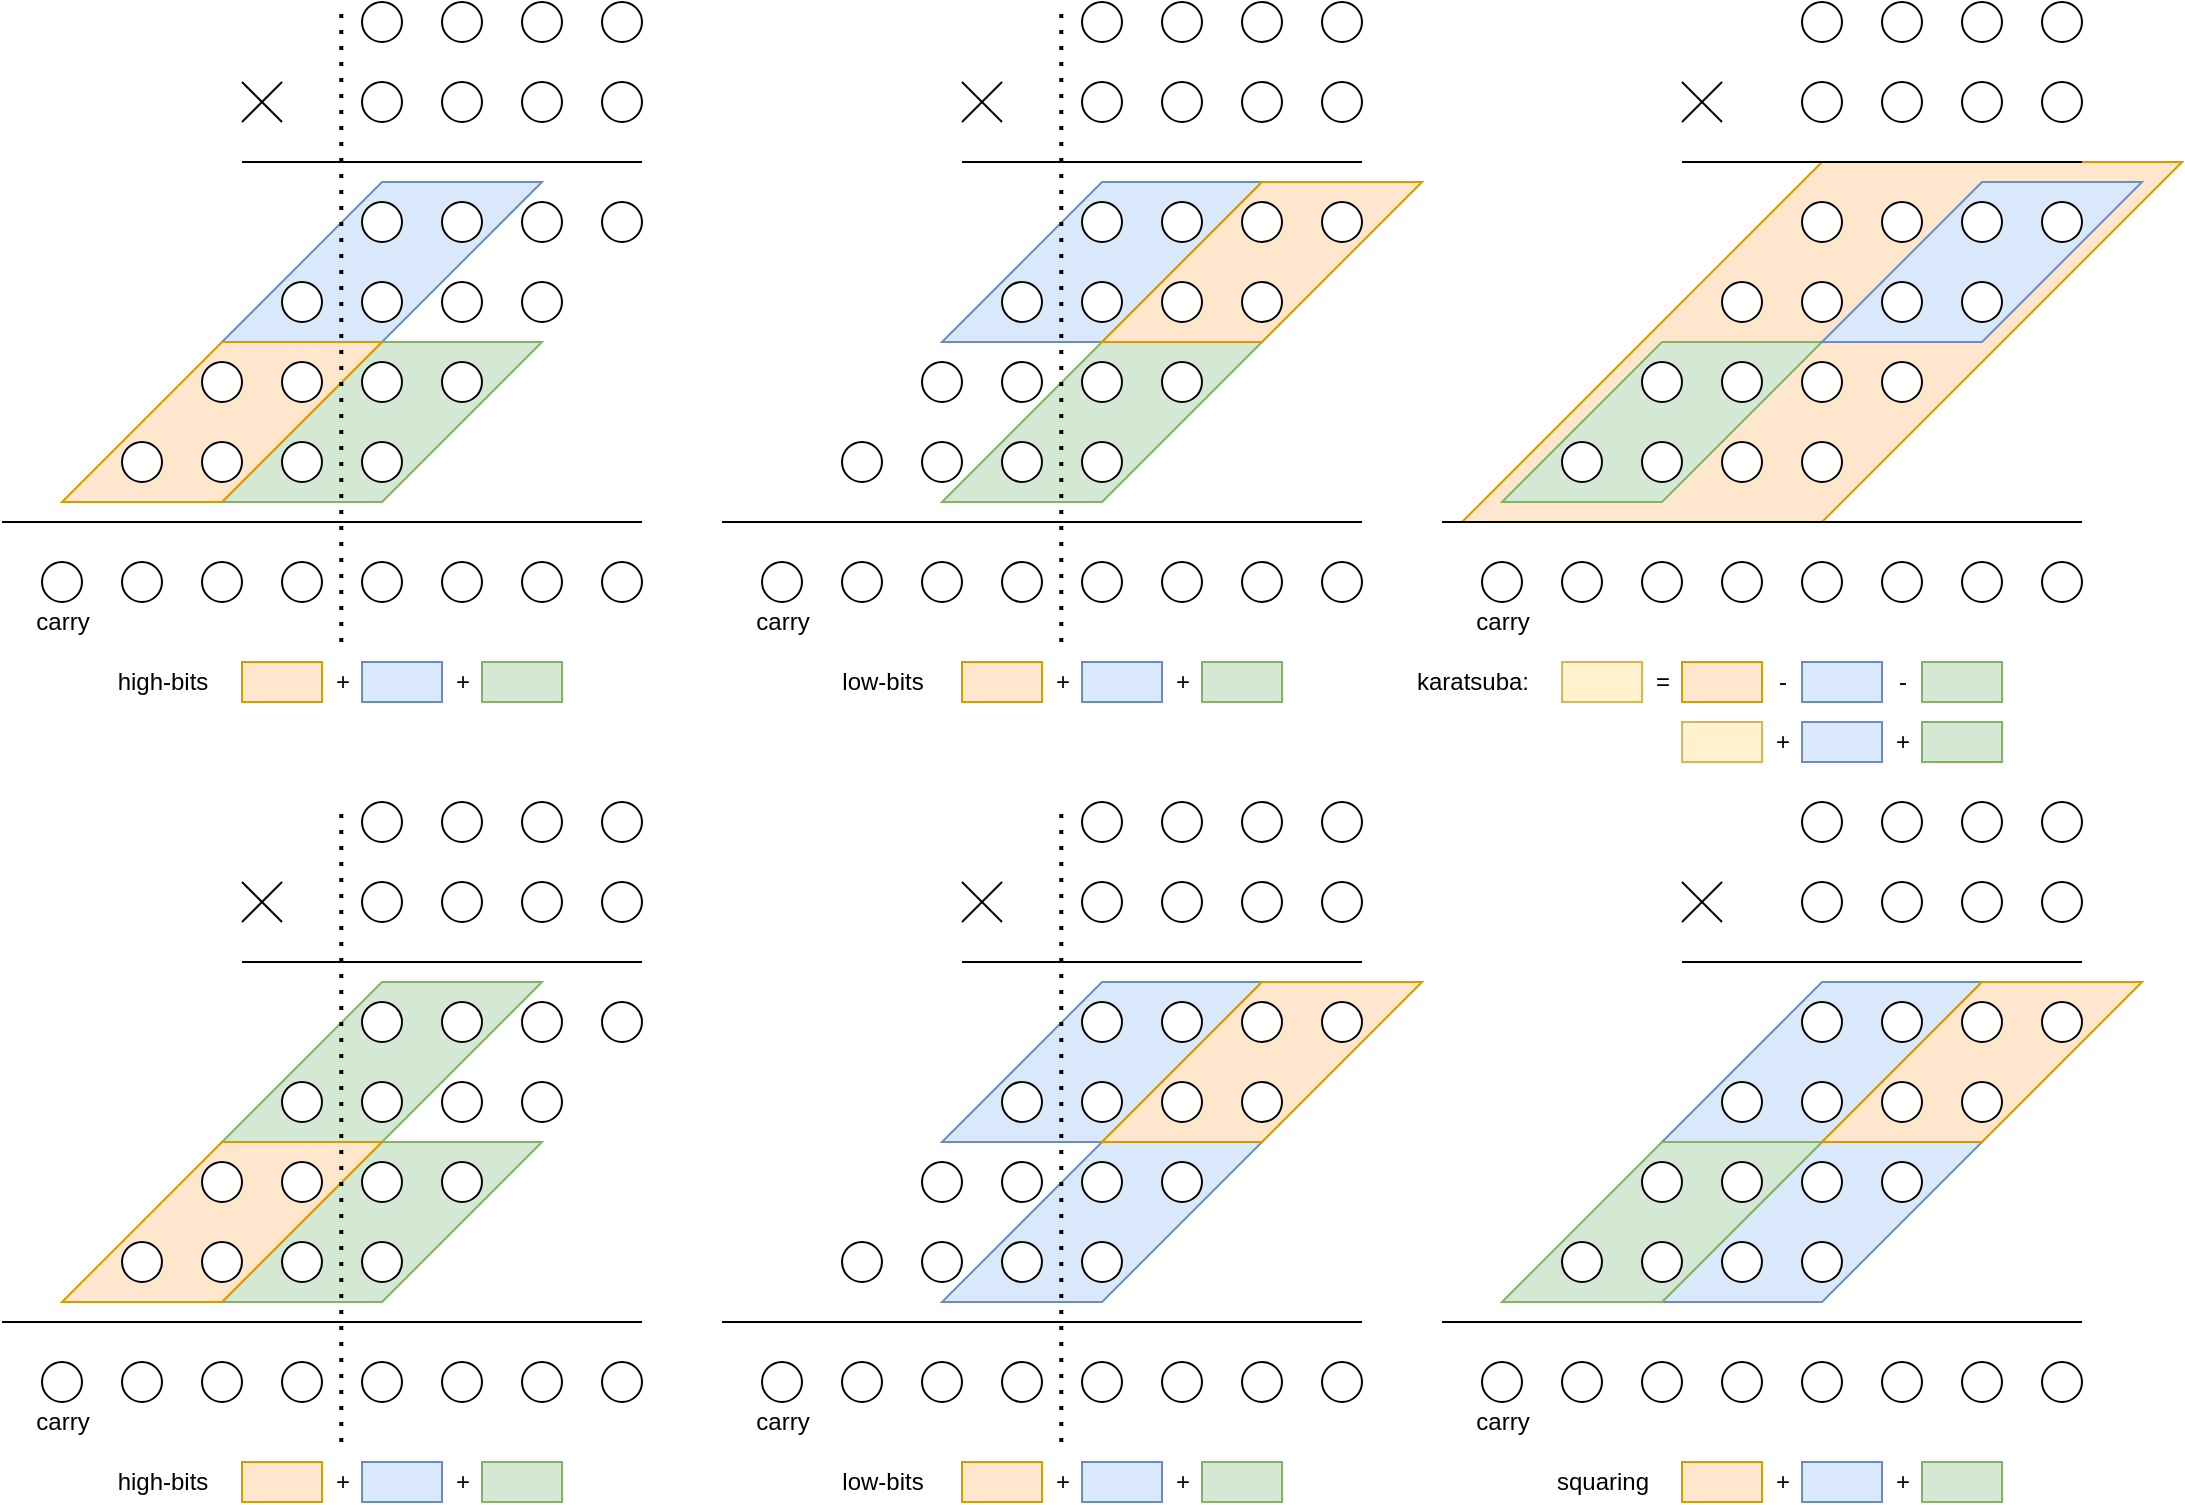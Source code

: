 <mxfile version="20.4.1" type="github" pages="7">
  <diagram id="AXFCHK8sxA6AtM3hxfqH" name="第 1 页">
    <mxGraphModel dx="1967" dy="1114" grid="1" gridSize="10" guides="1" tooltips="1" connect="1" arrows="1" fold="1" page="1" pageScale="1" pageWidth="827" pageHeight="1169" math="0" shadow="0">
      <root>
        <mxCell id="0" />
        <mxCell id="1" parent="0" />
        <mxCell id="SW06G8s6xXcMQh3IS-n2-1" value="" style="shape=parallelogram;perimeter=parallelogramPerimeter;whiteSpace=wrap;html=1;fixedSize=1;size=80;fillColor=#dae8fc;strokeColor=#6c8ebf;" parent="1" vertex="1">
          <mxGeometry x="870" y="610" width="160" height="80" as="geometry" />
        </mxCell>
        <mxCell id="SW06G8s6xXcMQh3IS-n2-2" value="" style="shape=parallelogram;perimeter=parallelogramPerimeter;whiteSpace=wrap;html=1;fixedSize=1;size=80;fillColor=#dae8fc;strokeColor=#6c8ebf;" parent="1" vertex="1">
          <mxGeometry x="870" y="530" width="160" height="80" as="geometry" />
        </mxCell>
        <mxCell id="SW06G8s6xXcMQh3IS-n2-3" value="" style="shape=parallelogram;perimeter=parallelogramPerimeter;whiteSpace=wrap;html=1;fixedSize=1;size=80;fillColor=#dae8fc;strokeColor=#6c8ebf;" parent="1" vertex="1">
          <mxGeometry x="510" y="610" width="160" height="80" as="geometry" />
        </mxCell>
        <mxCell id="SW06G8s6xXcMQh3IS-n2-4" value="" style="shape=parallelogram;perimeter=parallelogramPerimeter;whiteSpace=wrap;html=1;fixedSize=1;size=80;fillColor=#dae8fc;strokeColor=#6c8ebf;" parent="1" vertex="1">
          <mxGeometry x="510" y="530" width="160" height="80" as="geometry" />
        </mxCell>
        <mxCell id="SW06G8s6xXcMQh3IS-n2-5" value="" style="shape=parallelogram;perimeter=parallelogramPerimeter;whiteSpace=wrap;html=1;fixedSize=1;size=80;fillColor=#ffe6cc;strokeColor=#d79b00;" parent="1" vertex="1">
          <mxGeometry x="590" y="530" width="160" height="80" as="geometry" />
        </mxCell>
        <mxCell id="SW06G8s6xXcMQh3IS-n2-6" value="" style="ellipse;whiteSpace=wrap;html=1;aspect=fixed;" parent="1" vertex="1">
          <mxGeometry x="580" y="440" width="20" height="20" as="geometry" />
        </mxCell>
        <mxCell id="SW06G8s6xXcMQh3IS-n2-7" value="" style="ellipse;whiteSpace=wrap;html=1;aspect=fixed;" parent="1" vertex="1">
          <mxGeometry x="620" y="440" width="20" height="20" as="geometry" />
        </mxCell>
        <mxCell id="SW06G8s6xXcMQh3IS-n2-8" value="" style="ellipse;whiteSpace=wrap;html=1;aspect=fixed;" parent="1" vertex="1">
          <mxGeometry x="660" y="440" width="20" height="20" as="geometry" />
        </mxCell>
        <mxCell id="SW06G8s6xXcMQh3IS-n2-9" value="" style="ellipse;whiteSpace=wrap;html=1;aspect=fixed;" parent="1" vertex="1">
          <mxGeometry x="700" y="440" width="20" height="20" as="geometry" />
        </mxCell>
        <mxCell id="SW06G8s6xXcMQh3IS-n2-10" value="" style="ellipse;whiteSpace=wrap;html=1;aspect=fixed;" parent="1" vertex="1">
          <mxGeometry x="580" y="480" width="20" height="20" as="geometry" />
        </mxCell>
        <mxCell id="SW06G8s6xXcMQh3IS-n2-11" value="" style="ellipse;whiteSpace=wrap;html=1;aspect=fixed;" parent="1" vertex="1">
          <mxGeometry x="620" y="480" width="20" height="20" as="geometry" />
        </mxCell>
        <mxCell id="SW06G8s6xXcMQh3IS-n2-12" value="" style="ellipse;whiteSpace=wrap;html=1;aspect=fixed;" parent="1" vertex="1">
          <mxGeometry x="660" y="480" width="20" height="20" as="geometry" />
        </mxCell>
        <mxCell id="SW06G8s6xXcMQh3IS-n2-13" value="" style="ellipse;whiteSpace=wrap;html=1;aspect=fixed;" parent="1" vertex="1">
          <mxGeometry x="700" y="480" width="20" height="20" as="geometry" />
        </mxCell>
        <mxCell id="SW06G8s6xXcMQh3IS-n2-14" value="" style="endArrow=none;html=1;" parent="1" edge="1">
          <mxGeometry width="50" height="50" relative="1" as="geometry">
            <mxPoint x="520" y="520" as="sourcePoint" />
            <mxPoint x="720" y="520" as="targetPoint" />
          </mxGeometry>
        </mxCell>
        <mxCell id="SW06G8s6xXcMQh3IS-n2-15" value="" style="endArrow=none;html=1;" parent="1" edge="1">
          <mxGeometry width="50" height="50" relative="1" as="geometry">
            <mxPoint x="520" y="500" as="sourcePoint" />
            <mxPoint x="540" y="480" as="targetPoint" />
          </mxGeometry>
        </mxCell>
        <mxCell id="SW06G8s6xXcMQh3IS-n2-16" value="" style="endArrow=none;html=1;" parent="1" edge="1">
          <mxGeometry width="50" height="50" relative="1" as="geometry">
            <mxPoint x="520" y="480" as="sourcePoint" />
            <mxPoint x="540" y="500" as="targetPoint" />
          </mxGeometry>
        </mxCell>
        <mxCell id="SW06G8s6xXcMQh3IS-n2-17" value="" style="ellipse;whiteSpace=wrap;html=1;aspect=fixed;" parent="1" vertex="1">
          <mxGeometry x="580" y="540" width="20" height="20" as="geometry" />
        </mxCell>
        <mxCell id="SW06G8s6xXcMQh3IS-n2-18" value="" style="ellipse;whiteSpace=wrap;html=1;aspect=fixed;" parent="1" vertex="1">
          <mxGeometry x="620" y="540" width="20" height="20" as="geometry" />
        </mxCell>
        <mxCell id="SW06G8s6xXcMQh3IS-n2-19" value="" style="ellipse;whiteSpace=wrap;html=1;aspect=fixed;" parent="1" vertex="1">
          <mxGeometry x="660" y="540" width="20" height="20" as="geometry" />
        </mxCell>
        <mxCell id="SW06G8s6xXcMQh3IS-n2-20" value="" style="ellipse;whiteSpace=wrap;html=1;aspect=fixed;" parent="1" vertex="1">
          <mxGeometry x="700" y="540" width="20" height="20" as="geometry" />
        </mxCell>
        <mxCell id="SW06G8s6xXcMQh3IS-n2-21" value="" style="ellipse;whiteSpace=wrap;html=1;aspect=fixed;" parent="1" vertex="1">
          <mxGeometry x="540" y="580" width="20" height="20" as="geometry" />
        </mxCell>
        <mxCell id="SW06G8s6xXcMQh3IS-n2-22" value="" style="ellipse;whiteSpace=wrap;html=1;aspect=fixed;" parent="1" vertex="1">
          <mxGeometry x="580" y="580" width="20" height="20" as="geometry" />
        </mxCell>
        <mxCell id="SW06G8s6xXcMQh3IS-n2-23" value="" style="ellipse;whiteSpace=wrap;html=1;aspect=fixed;" parent="1" vertex="1">
          <mxGeometry x="620" y="580" width="20" height="20" as="geometry" />
        </mxCell>
        <mxCell id="SW06G8s6xXcMQh3IS-n2-24" value="" style="ellipse;whiteSpace=wrap;html=1;aspect=fixed;" parent="1" vertex="1">
          <mxGeometry x="660" y="580" width="20" height="20" as="geometry" />
        </mxCell>
        <mxCell id="SW06G8s6xXcMQh3IS-n2-25" value="" style="ellipse;whiteSpace=wrap;html=1;aspect=fixed;" parent="1" vertex="1">
          <mxGeometry x="500" y="620" width="20" height="20" as="geometry" />
        </mxCell>
        <mxCell id="SW06G8s6xXcMQh3IS-n2-26" value="" style="ellipse;whiteSpace=wrap;html=1;aspect=fixed;" parent="1" vertex="1">
          <mxGeometry x="540" y="620" width="20" height="20" as="geometry" />
        </mxCell>
        <mxCell id="SW06G8s6xXcMQh3IS-n2-27" value="" style="ellipse;whiteSpace=wrap;html=1;aspect=fixed;" parent="1" vertex="1">
          <mxGeometry x="580" y="620" width="20" height="20" as="geometry" />
        </mxCell>
        <mxCell id="SW06G8s6xXcMQh3IS-n2-28" value="" style="ellipse;whiteSpace=wrap;html=1;aspect=fixed;" parent="1" vertex="1">
          <mxGeometry x="620" y="620" width="20" height="20" as="geometry" />
        </mxCell>
        <mxCell id="SW06G8s6xXcMQh3IS-n2-29" value="" style="ellipse;whiteSpace=wrap;html=1;aspect=fixed;" parent="1" vertex="1">
          <mxGeometry x="460" y="660" width="20" height="20" as="geometry" />
        </mxCell>
        <mxCell id="SW06G8s6xXcMQh3IS-n2-30" value="" style="ellipse;whiteSpace=wrap;html=1;aspect=fixed;" parent="1" vertex="1">
          <mxGeometry x="500" y="660" width="20" height="20" as="geometry" />
        </mxCell>
        <mxCell id="SW06G8s6xXcMQh3IS-n2-31" value="" style="ellipse;whiteSpace=wrap;html=1;aspect=fixed;" parent="1" vertex="1">
          <mxGeometry x="540" y="660" width="20" height="20" as="geometry" />
        </mxCell>
        <mxCell id="SW06G8s6xXcMQh3IS-n2-32" value="" style="ellipse;whiteSpace=wrap;html=1;aspect=fixed;" parent="1" vertex="1">
          <mxGeometry x="580" y="660" width="20" height="20" as="geometry" />
        </mxCell>
        <mxCell id="SW06G8s6xXcMQh3IS-n2-33" value="" style="endArrow=none;html=1;" parent="1" edge="1">
          <mxGeometry width="50" height="50" relative="1" as="geometry">
            <mxPoint x="400" y="700" as="sourcePoint" />
            <mxPoint x="720" y="700" as="targetPoint" />
          </mxGeometry>
        </mxCell>
        <mxCell id="SW06G8s6xXcMQh3IS-n2-34" value="" style="ellipse;whiteSpace=wrap;html=1;aspect=fixed;" parent="1" vertex="1">
          <mxGeometry x="580" y="720" width="20" height="20" as="geometry" />
        </mxCell>
        <mxCell id="SW06G8s6xXcMQh3IS-n2-35" value="" style="ellipse;whiteSpace=wrap;html=1;aspect=fixed;" parent="1" vertex="1">
          <mxGeometry x="620" y="720" width="20" height="20" as="geometry" />
        </mxCell>
        <mxCell id="SW06G8s6xXcMQh3IS-n2-36" value="" style="ellipse;whiteSpace=wrap;html=1;aspect=fixed;" parent="1" vertex="1">
          <mxGeometry x="660" y="720" width="20" height="20" as="geometry" />
        </mxCell>
        <mxCell id="SW06G8s6xXcMQh3IS-n2-37" value="" style="ellipse;whiteSpace=wrap;html=1;aspect=fixed;" parent="1" vertex="1">
          <mxGeometry x="700" y="720" width="20" height="20" as="geometry" />
        </mxCell>
        <mxCell id="SW06G8s6xXcMQh3IS-n2-38" value="" style="ellipse;whiteSpace=wrap;html=1;aspect=fixed;" parent="1" vertex="1">
          <mxGeometry x="420" y="720" width="20" height="20" as="geometry" />
        </mxCell>
        <mxCell id="SW06G8s6xXcMQh3IS-n2-39" value="" style="ellipse;whiteSpace=wrap;html=1;aspect=fixed;" parent="1" vertex="1">
          <mxGeometry x="460" y="720" width="20" height="20" as="geometry" />
        </mxCell>
        <mxCell id="SW06G8s6xXcMQh3IS-n2-40" value="" style="ellipse;whiteSpace=wrap;html=1;aspect=fixed;" parent="1" vertex="1">
          <mxGeometry x="500" y="720" width="20" height="20" as="geometry" />
        </mxCell>
        <mxCell id="SW06G8s6xXcMQh3IS-n2-41" value="" style="ellipse;whiteSpace=wrap;html=1;aspect=fixed;" parent="1" vertex="1">
          <mxGeometry x="540" y="720" width="20" height="20" as="geometry" />
        </mxCell>
        <mxCell id="SW06G8s6xXcMQh3IS-n2-42" value="carry" style="text;html=1;align=center;verticalAlign=middle;resizable=0;points=[];autosize=1;strokeColor=none;fillColor=none;" parent="1" vertex="1">
          <mxGeometry x="410" y="740" width="40" height="20" as="geometry" />
        </mxCell>
        <mxCell id="SW06G8s6xXcMQh3IS-n2-43" value="low-bits" style="text;html=1;align=center;verticalAlign=middle;resizable=0;points=[];autosize=1;strokeColor=none;fillColor=none;" parent="1" vertex="1">
          <mxGeometry x="450" y="770" width="60" height="20" as="geometry" />
        </mxCell>
        <mxCell id="SW06G8s6xXcMQh3IS-n2-44" value="" style="rounded=0;whiteSpace=wrap;html=1;fillColor=#ffe6cc;strokeColor=#d79b00;" parent="1" vertex="1">
          <mxGeometry x="520" y="770" width="40" height="20" as="geometry" />
        </mxCell>
        <mxCell id="SW06G8s6xXcMQh3IS-n2-45" value="+" style="text;html=1;align=center;verticalAlign=middle;resizable=0;points=[];autosize=1;strokeColor=none;fillColor=none;" parent="1" vertex="1">
          <mxGeometry x="560" y="770" width="20" height="20" as="geometry" />
        </mxCell>
        <mxCell id="SW06G8s6xXcMQh3IS-n2-46" value="" style="rounded=0;whiteSpace=wrap;html=1;fillColor=#dae8fc;strokeColor=#6c8ebf;" parent="1" vertex="1">
          <mxGeometry x="580" y="770" width="40" height="20" as="geometry" />
        </mxCell>
        <mxCell id="SW06G8s6xXcMQh3IS-n2-47" value="+" style="text;html=1;align=center;verticalAlign=middle;resizable=0;points=[];autosize=1;strokeColor=none;fillColor=none;" parent="1" vertex="1">
          <mxGeometry x="620" y="770" width="20" height="20" as="geometry" />
        </mxCell>
        <mxCell id="SW06G8s6xXcMQh3IS-n2-48" value="" style="rounded=0;whiteSpace=wrap;html=1;fillColor=#d5e8d4;strokeColor=#82b366;" parent="1" vertex="1">
          <mxGeometry x="640" y="770" width="40" height="20" as="geometry" />
        </mxCell>
        <mxCell id="SW06G8s6xXcMQh3IS-n2-49" value="" style="shape=parallelogram;perimeter=parallelogramPerimeter;whiteSpace=wrap;html=1;fixedSize=1;size=80;fillColor=#d5e8d4;strokeColor=#82b366;" parent="1" vertex="1">
          <mxGeometry x="790" y="610" width="160" height="80" as="geometry" />
        </mxCell>
        <mxCell id="SW06G8s6xXcMQh3IS-n2-50" value="" style="shape=parallelogram;perimeter=parallelogramPerimeter;whiteSpace=wrap;html=1;fixedSize=1;size=80;fillColor=#ffe6cc;strokeColor=#d79b00;" parent="1" vertex="1">
          <mxGeometry x="950" y="530" width="160" height="80" as="geometry" />
        </mxCell>
        <mxCell id="SW06G8s6xXcMQh3IS-n2-51" value="" style="ellipse;whiteSpace=wrap;html=1;aspect=fixed;" parent="1" vertex="1">
          <mxGeometry x="940" y="480" width="20" height="20" as="geometry" />
        </mxCell>
        <mxCell id="SW06G8s6xXcMQh3IS-n2-52" value="" style="ellipse;whiteSpace=wrap;html=1;aspect=fixed;" parent="1" vertex="1">
          <mxGeometry x="980" y="480" width="20" height="20" as="geometry" />
        </mxCell>
        <mxCell id="SW06G8s6xXcMQh3IS-n2-53" value="" style="ellipse;whiteSpace=wrap;html=1;aspect=fixed;" parent="1" vertex="1">
          <mxGeometry x="1020" y="480" width="20" height="20" as="geometry" />
        </mxCell>
        <mxCell id="SW06G8s6xXcMQh3IS-n2-54" value="" style="ellipse;whiteSpace=wrap;html=1;aspect=fixed;" parent="1" vertex="1">
          <mxGeometry x="1060" y="480" width="20" height="20" as="geometry" />
        </mxCell>
        <mxCell id="SW06G8s6xXcMQh3IS-n2-55" value="" style="endArrow=none;html=1;" parent="1" edge="1">
          <mxGeometry width="50" height="50" relative="1" as="geometry">
            <mxPoint x="880" y="520" as="sourcePoint" />
            <mxPoint x="1080" y="520" as="targetPoint" />
          </mxGeometry>
        </mxCell>
        <mxCell id="SW06G8s6xXcMQh3IS-n2-56" value="" style="endArrow=none;html=1;" parent="1" edge="1">
          <mxGeometry width="50" height="50" relative="1" as="geometry">
            <mxPoint x="880" y="500" as="sourcePoint" />
            <mxPoint x="900" y="480" as="targetPoint" />
          </mxGeometry>
        </mxCell>
        <mxCell id="SW06G8s6xXcMQh3IS-n2-57" value="" style="endArrow=none;html=1;" parent="1" edge="1">
          <mxGeometry width="50" height="50" relative="1" as="geometry">
            <mxPoint x="880" y="480" as="sourcePoint" />
            <mxPoint x="900" y="500" as="targetPoint" />
          </mxGeometry>
        </mxCell>
        <mxCell id="SW06G8s6xXcMQh3IS-n2-58" value="" style="ellipse;whiteSpace=wrap;html=1;aspect=fixed;" parent="1" vertex="1">
          <mxGeometry x="940" y="540" width="20" height="20" as="geometry" />
        </mxCell>
        <mxCell id="SW06G8s6xXcMQh3IS-n2-59" value="" style="ellipse;whiteSpace=wrap;html=1;aspect=fixed;" parent="1" vertex="1">
          <mxGeometry x="980" y="540" width="20" height="20" as="geometry" />
        </mxCell>
        <mxCell id="SW06G8s6xXcMQh3IS-n2-60" value="" style="ellipse;whiteSpace=wrap;html=1;aspect=fixed;" parent="1" vertex="1">
          <mxGeometry x="1020" y="540" width="20" height="20" as="geometry" />
        </mxCell>
        <mxCell id="SW06G8s6xXcMQh3IS-n2-61" value="" style="ellipse;whiteSpace=wrap;html=1;aspect=fixed;" parent="1" vertex="1">
          <mxGeometry x="1060" y="540" width="20" height="20" as="geometry" />
        </mxCell>
        <mxCell id="SW06G8s6xXcMQh3IS-n2-62" value="" style="ellipse;whiteSpace=wrap;html=1;aspect=fixed;" parent="1" vertex="1">
          <mxGeometry x="900" y="580" width="20" height="20" as="geometry" />
        </mxCell>
        <mxCell id="SW06G8s6xXcMQh3IS-n2-63" value="" style="ellipse;whiteSpace=wrap;html=1;aspect=fixed;" parent="1" vertex="1">
          <mxGeometry x="940" y="580" width="20" height="20" as="geometry" />
        </mxCell>
        <mxCell id="SW06G8s6xXcMQh3IS-n2-64" value="" style="ellipse;whiteSpace=wrap;html=1;aspect=fixed;" parent="1" vertex="1">
          <mxGeometry x="980" y="580" width="20" height="20" as="geometry" />
        </mxCell>
        <mxCell id="SW06G8s6xXcMQh3IS-n2-65" value="" style="ellipse;whiteSpace=wrap;html=1;aspect=fixed;" parent="1" vertex="1">
          <mxGeometry x="1020" y="580" width="20" height="20" as="geometry" />
        </mxCell>
        <mxCell id="SW06G8s6xXcMQh3IS-n2-66" value="" style="ellipse;whiteSpace=wrap;html=1;aspect=fixed;" parent="1" vertex="1">
          <mxGeometry x="860" y="620" width="20" height="20" as="geometry" />
        </mxCell>
        <mxCell id="SW06G8s6xXcMQh3IS-n2-67" value="" style="ellipse;whiteSpace=wrap;html=1;aspect=fixed;" parent="1" vertex="1">
          <mxGeometry x="900" y="620" width="20" height="20" as="geometry" />
        </mxCell>
        <mxCell id="SW06G8s6xXcMQh3IS-n2-68" value="" style="ellipse;whiteSpace=wrap;html=1;aspect=fixed;" parent="1" vertex="1">
          <mxGeometry x="940" y="620" width="20" height="20" as="geometry" />
        </mxCell>
        <mxCell id="SW06G8s6xXcMQh3IS-n2-69" value="" style="ellipse;whiteSpace=wrap;html=1;aspect=fixed;" parent="1" vertex="1">
          <mxGeometry x="980" y="620" width="20" height="20" as="geometry" />
        </mxCell>
        <mxCell id="SW06G8s6xXcMQh3IS-n2-70" value="" style="ellipse;whiteSpace=wrap;html=1;aspect=fixed;" parent="1" vertex="1">
          <mxGeometry x="820" y="660" width="20" height="20" as="geometry" />
        </mxCell>
        <mxCell id="SW06G8s6xXcMQh3IS-n2-71" value="" style="ellipse;whiteSpace=wrap;html=1;aspect=fixed;" parent="1" vertex="1">
          <mxGeometry x="860" y="660" width="20" height="20" as="geometry" />
        </mxCell>
        <mxCell id="SW06G8s6xXcMQh3IS-n2-72" value="" style="ellipse;whiteSpace=wrap;html=1;aspect=fixed;" parent="1" vertex="1">
          <mxGeometry x="900" y="660" width="20" height="20" as="geometry" />
        </mxCell>
        <mxCell id="SW06G8s6xXcMQh3IS-n2-73" value="" style="ellipse;whiteSpace=wrap;html=1;aspect=fixed;" parent="1" vertex="1">
          <mxGeometry x="940" y="660" width="20" height="20" as="geometry" />
        </mxCell>
        <mxCell id="SW06G8s6xXcMQh3IS-n2-74" value="" style="endArrow=none;html=1;" parent="1" edge="1">
          <mxGeometry width="50" height="50" relative="1" as="geometry">
            <mxPoint x="760" y="700" as="sourcePoint" />
            <mxPoint x="1080" y="700" as="targetPoint" />
          </mxGeometry>
        </mxCell>
        <mxCell id="SW06G8s6xXcMQh3IS-n2-75" value="" style="ellipse;whiteSpace=wrap;html=1;aspect=fixed;" parent="1" vertex="1">
          <mxGeometry x="940" y="720" width="20" height="20" as="geometry" />
        </mxCell>
        <mxCell id="SW06G8s6xXcMQh3IS-n2-76" value="" style="ellipse;whiteSpace=wrap;html=1;aspect=fixed;" parent="1" vertex="1">
          <mxGeometry x="980" y="720" width="20" height="20" as="geometry" />
        </mxCell>
        <mxCell id="SW06G8s6xXcMQh3IS-n2-77" value="" style="ellipse;whiteSpace=wrap;html=1;aspect=fixed;" parent="1" vertex="1">
          <mxGeometry x="1020" y="720" width="20" height="20" as="geometry" />
        </mxCell>
        <mxCell id="SW06G8s6xXcMQh3IS-n2-78" value="" style="ellipse;whiteSpace=wrap;html=1;aspect=fixed;" parent="1" vertex="1">
          <mxGeometry x="1060" y="720" width="20" height="20" as="geometry" />
        </mxCell>
        <mxCell id="SW06G8s6xXcMQh3IS-n2-79" value="" style="ellipse;whiteSpace=wrap;html=1;aspect=fixed;" parent="1" vertex="1">
          <mxGeometry x="780" y="720" width="20" height="20" as="geometry" />
        </mxCell>
        <mxCell id="SW06G8s6xXcMQh3IS-n2-80" value="" style="ellipse;whiteSpace=wrap;html=1;aspect=fixed;" parent="1" vertex="1">
          <mxGeometry x="820" y="720" width="20" height="20" as="geometry" />
        </mxCell>
        <mxCell id="SW06G8s6xXcMQh3IS-n2-81" value="" style="ellipse;whiteSpace=wrap;html=1;aspect=fixed;" parent="1" vertex="1">
          <mxGeometry x="860" y="720" width="20" height="20" as="geometry" />
        </mxCell>
        <mxCell id="SW06G8s6xXcMQh3IS-n2-82" value="" style="ellipse;whiteSpace=wrap;html=1;aspect=fixed;" parent="1" vertex="1">
          <mxGeometry x="900" y="720" width="20" height="20" as="geometry" />
        </mxCell>
        <mxCell id="SW06G8s6xXcMQh3IS-n2-83" value="carry" style="text;html=1;align=center;verticalAlign=middle;resizable=0;points=[];autosize=1;strokeColor=none;fillColor=none;" parent="1" vertex="1">
          <mxGeometry x="770" y="740" width="40" height="20" as="geometry" />
        </mxCell>
        <mxCell id="SW06G8s6xXcMQh3IS-n2-84" value="squaring" style="text;html=1;align=center;verticalAlign=middle;resizable=0;points=[];autosize=1;strokeColor=none;fillColor=none;" parent="1" vertex="1">
          <mxGeometry x="810" y="770" width="60" height="20" as="geometry" />
        </mxCell>
        <mxCell id="SW06G8s6xXcMQh3IS-n2-85" value="" style="rounded=0;whiteSpace=wrap;html=1;fillColor=#ffe6cc;strokeColor=#d79b00;" parent="1" vertex="1">
          <mxGeometry x="880" y="770" width="40" height="20" as="geometry" />
        </mxCell>
        <mxCell id="SW06G8s6xXcMQh3IS-n2-86" value="+" style="text;html=1;align=center;verticalAlign=middle;resizable=0;points=[];autosize=1;strokeColor=none;fillColor=none;" parent="1" vertex="1">
          <mxGeometry x="920" y="770" width="20" height="20" as="geometry" />
        </mxCell>
        <mxCell id="SW06G8s6xXcMQh3IS-n2-87" value="" style="rounded=0;whiteSpace=wrap;html=1;fillColor=#dae8fc;strokeColor=#6c8ebf;" parent="1" vertex="1">
          <mxGeometry x="940" y="770" width="40" height="20" as="geometry" />
        </mxCell>
        <mxCell id="SW06G8s6xXcMQh3IS-n2-88" value="+" style="text;html=1;align=center;verticalAlign=middle;resizable=0;points=[];autosize=1;strokeColor=none;fillColor=none;" parent="1" vertex="1">
          <mxGeometry x="980" y="770" width="20" height="20" as="geometry" />
        </mxCell>
        <mxCell id="SW06G8s6xXcMQh3IS-n2-89" value="" style="rounded=0;whiteSpace=wrap;html=1;fillColor=#d5e8d4;strokeColor=#82b366;" parent="1" vertex="1">
          <mxGeometry x="1000" y="770" width="40" height="20" as="geometry" />
        </mxCell>
        <mxCell id="SW06G8s6xXcMQh3IS-n2-90" value="" style="endArrow=none;dashed=1;html=1;dashPattern=1 3;strokeWidth=2;" parent="1" edge="1">
          <mxGeometry width="50" height="50" relative="1" as="geometry">
            <mxPoint x="569.66" y="760" as="sourcePoint" />
            <mxPoint x="569.66" y="440" as="targetPoint" />
          </mxGeometry>
        </mxCell>
        <mxCell id="SW06G8s6xXcMQh3IS-n2-91" value="" style="shape=parallelogram;perimeter=parallelogramPerimeter;whiteSpace=wrap;html=1;fixedSize=1;size=80;fillColor=#d5e8d4;strokeColor=#82b366;" parent="1" vertex="1">
          <mxGeometry x="150" y="210" width="160" height="80" as="geometry" />
        </mxCell>
        <mxCell id="SW06G8s6xXcMQh3IS-n2-92" value="" style="shape=parallelogram;perimeter=parallelogramPerimeter;whiteSpace=wrap;html=1;fixedSize=1;size=80;fillColor=#dae8fc;strokeColor=#6c8ebf;" parent="1" vertex="1">
          <mxGeometry x="150" y="130" width="160" height="80" as="geometry" />
        </mxCell>
        <mxCell id="SW06G8s6xXcMQh3IS-n2-93" value="" style="shape=parallelogram;perimeter=parallelogramPerimeter;whiteSpace=wrap;html=1;fixedSize=1;size=80;fillColor=#ffe6cc;strokeColor=#d79b00;" parent="1" vertex="1">
          <mxGeometry x="70" y="210" width="160" height="80" as="geometry" />
        </mxCell>
        <mxCell id="SW06G8s6xXcMQh3IS-n2-94" value="" style="ellipse;whiteSpace=wrap;html=1;aspect=fixed;" parent="1" vertex="1">
          <mxGeometry x="220" y="40" width="20" height="20" as="geometry" />
        </mxCell>
        <mxCell id="SW06G8s6xXcMQh3IS-n2-95" value="" style="ellipse;whiteSpace=wrap;html=1;aspect=fixed;" parent="1" vertex="1">
          <mxGeometry x="260" y="40" width="20" height="20" as="geometry" />
        </mxCell>
        <mxCell id="SW06G8s6xXcMQh3IS-n2-96" value="" style="ellipse;whiteSpace=wrap;html=1;aspect=fixed;" parent="1" vertex="1">
          <mxGeometry x="300" y="40" width="20" height="20" as="geometry" />
        </mxCell>
        <mxCell id="SW06G8s6xXcMQh3IS-n2-97" value="" style="ellipse;whiteSpace=wrap;html=1;aspect=fixed;" parent="1" vertex="1">
          <mxGeometry x="340" y="40" width="20" height="20" as="geometry" />
        </mxCell>
        <mxCell id="SW06G8s6xXcMQh3IS-n2-98" value="" style="ellipse;whiteSpace=wrap;html=1;aspect=fixed;" parent="1" vertex="1">
          <mxGeometry x="220" y="80" width="20" height="20" as="geometry" />
        </mxCell>
        <mxCell id="SW06G8s6xXcMQh3IS-n2-99" value="" style="ellipse;whiteSpace=wrap;html=1;aspect=fixed;" parent="1" vertex="1">
          <mxGeometry x="260" y="80" width="20" height="20" as="geometry" />
        </mxCell>
        <mxCell id="SW06G8s6xXcMQh3IS-n2-100" value="" style="ellipse;whiteSpace=wrap;html=1;aspect=fixed;" parent="1" vertex="1">
          <mxGeometry x="300" y="80" width="20" height="20" as="geometry" />
        </mxCell>
        <mxCell id="SW06G8s6xXcMQh3IS-n2-101" value="" style="ellipse;whiteSpace=wrap;html=1;aspect=fixed;" parent="1" vertex="1">
          <mxGeometry x="340" y="80" width="20" height="20" as="geometry" />
        </mxCell>
        <mxCell id="SW06G8s6xXcMQh3IS-n2-102" value="" style="endArrow=none;html=1;" parent="1" edge="1">
          <mxGeometry width="50" height="50" relative="1" as="geometry">
            <mxPoint x="160" y="120" as="sourcePoint" />
            <mxPoint x="360" y="120" as="targetPoint" />
          </mxGeometry>
        </mxCell>
        <mxCell id="SW06G8s6xXcMQh3IS-n2-103" value="" style="endArrow=none;html=1;" parent="1" edge="1">
          <mxGeometry width="50" height="50" relative="1" as="geometry">
            <mxPoint x="160" y="100" as="sourcePoint" />
            <mxPoint x="180" y="80" as="targetPoint" />
          </mxGeometry>
        </mxCell>
        <mxCell id="SW06G8s6xXcMQh3IS-n2-104" value="" style="endArrow=none;html=1;" parent="1" edge="1">
          <mxGeometry width="50" height="50" relative="1" as="geometry">
            <mxPoint x="160" y="80" as="sourcePoint" />
            <mxPoint x="180" y="100" as="targetPoint" />
          </mxGeometry>
        </mxCell>
        <mxCell id="SW06G8s6xXcMQh3IS-n2-105" value="" style="ellipse;whiteSpace=wrap;html=1;aspect=fixed;" parent="1" vertex="1">
          <mxGeometry x="220" y="140" width="20" height="20" as="geometry" />
        </mxCell>
        <mxCell id="SW06G8s6xXcMQh3IS-n2-106" value="" style="ellipse;whiteSpace=wrap;html=1;aspect=fixed;" parent="1" vertex="1">
          <mxGeometry x="260" y="140" width="20" height="20" as="geometry" />
        </mxCell>
        <mxCell id="SW06G8s6xXcMQh3IS-n2-107" value="" style="ellipse;whiteSpace=wrap;html=1;aspect=fixed;" parent="1" vertex="1">
          <mxGeometry x="300" y="140" width="20" height="20" as="geometry" />
        </mxCell>
        <mxCell id="SW06G8s6xXcMQh3IS-n2-108" value="" style="ellipse;whiteSpace=wrap;html=1;aspect=fixed;" parent="1" vertex="1">
          <mxGeometry x="340" y="140" width="20" height="20" as="geometry" />
        </mxCell>
        <mxCell id="SW06G8s6xXcMQh3IS-n2-109" value="" style="ellipse;whiteSpace=wrap;html=1;aspect=fixed;" parent="1" vertex="1">
          <mxGeometry x="180" y="180" width="20" height="20" as="geometry" />
        </mxCell>
        <mxCell id="SW06G8s6xXcMQh3IS-n2-110" value="" style="ellipse;whiteSpace=wrap;html=1;aspect=fixed;" parent="1" vertex="1">
          <mxGeometry x="220" y="180" width="20" height="20" as="geometry" />
        </mxCell>
        <mxCell id="SW06G8s6xXcMQh3IS-n2-111" value="" style="ellipse;whiteSpace=wrap;html=1;aspect=fixed;" parent="1" vertex="1">
          <mxGeometry x="260" y="180" width="20" height="20" as="geometry" />
        </mxCell>
        <mxCell id="SW06G8s6xXcMQh3IS-n2-112" value="" style="ellipse;whiteSpace=wrap;html=1;aspect=fixed;" parent="1" vertex="1">
          <mxGeometry x="300" y="180" width="20" height="20" as="geometry" />
        </mxCell>
        <mxCell id="SW06G8s6xXcMQh3IS-n2-113" value="" style="ellipse;whiteSpace=wrap;html=1;aspect=fixed;" parent="1" vertex="1">
          <mxGeometry x="140" y="220" width="20" height="20" as="geometry" />
        </mxCell>
        <mxCell id="SW06G8s6xXcMQh3IS-n2-114" value="" style="ellipse;whiteSpace=wrap;html=1;aspect=fixed;" parent="1" vertex="1">
          <mxGeometry x="180" y="220" width="20" height="20" as="geometry" />
        </mxCell>
        <mxCell id="SW06G8s6xXcMQh3IS-n2-115" value="" style="ellipse;whiteSpace=wrap;html=1;aspect=fixed;" parent="1" vertex="1">
          <mxGeometry x="220" y="220" width="20" height="20" as="geometry" />
        </mxCell>
        <mxCell id="SW06G8s6xXcMQh3IS-n2-116" value="" style="ellipse;whiteSpace=wrap;html=1;aspect=fixed;" parent="1" vertex="1">
          <mxGeometry x="260" y="220" width="20" height="20" as="geometry" />
        </mxCell>
        <mxCell id="SW06G8s6xXcMQh3IS-n2-117" value="" style="ellipse;whiteSpace=wrap;html=1;aspect=fixed;" parent="1" vertex="1">
          <mxGeometry x="100" y="260" width="20" height="20" as="geometry" />
        </mxCell>
        <mxCell id="SW06G8s6xXcMQh3IS-n2-118" value="" style="ellipse;whiteSpace=wrap;html=1;aspect=fixed;" parent="1" vertex="1">
          <mxGeometry x="140" y="260" width="20" height="20" as="geometry" />
        </mxCell>
        <mxCell id="SW06G8s6xXcMQh3IS-n2-119" value="" style="ellipse;whiteSpace=wrap;html=1;aspect=fixed;" parent="1" vertex="1">
          <mxGeometry x="180" y="260" width="20" height="20" as="geometry" />
        </mxCell>
        <mxCell id="SW06G8s6xXcMQh3IS-n2-120" value="" style="ellipse;whiteSpace=wrap;html=1;aspect=fixed;" parent="1" vertex="1">
          <mxGeometry x="220" y="260" width="20" height="20" as="geometry" />
        </mxCell>
        <mxCell id="SW06G8s6xXcMQh3IS-n2-121" value="" style="endArrow=none;html=1;" parent="1" edge="1">
          <mxGeometry width="50" height="50" relative="1" as="geometry">
            <mxPoint x="40" y="300" as="sourcePoint" />
            <mxPoint x="360" y="300" as="targetPoint" />
          </mxGeometry>
        </mxCell>
        <mxCell id="SW06G8s6xXcMQh3IS-n2-122" value="" style="ellipse;whiteSpace=wrap;html=1;aspect=fixed;" parent="1" vertex="1">
          <mxGeometry x="220" y="320" width="20" height="20" as="geometry" />
        </mxCell>
        <mxCell id="SW06G8s6xXcMQh3IS-n2-123" value="" style="ellipse;whiteSpace=wrap;html=1;aspect=fixed;" parent="1" vertex="1">
          <mxGeometry x="260" y="320" width="20" height="20" as="geometry" />
        </mxCell>
        <mxCell id="SW06G8s6xXcMQh3IS-n2-124" value="" style="ellipse;whiteSpace=wrap;html=1;aspect=fixed;" parent="1" vertex="1">
          <mxGeometry x="300" y="320" width="20" height="20" as="geometry" />
        </mxCell>
        <mxCell id="SW06G8s6xXcMQh3IS-n2-125" value="" style="ellipse;whiteSpace=wrap;html=1;aspect=fixed;" parent="1" vertex="1">
          <mxGeometry x="340" y="320" width="20" height="20" as="geometry" />
        </mxCell>
        <mxCell id="SW06G8s6xXcMQh3IS-n2-126" value="" style="ellipse;whiteSpace=wrap;html=1;aspect=fixed;" parent="1" vertex="1">
          <mxGeometry x="60" y="320" width="20" height="20" as="geometry" />
        </mxCell>
        <mxCell id="SW06G8s6xXcMQh3IS-n2-127" value="" style="ellipse;whiteSpace=wrap;html=1;aspect=fixed;" parent="1" vertex="1">
          <mxGeometry x="100" y="320" width="20" height="20" as="geometry" />
        </mxCell>
        <mxCell id="SW06G8s6xXcMQh3IS-n2-128" value="" style="ellipse;whiteSpace=wrap;html=1;aspect=fixed;" parent="1" vertex="1">
          <mxGeometry x="140" y="320" width="20" height="20" as="geometry" />
        </mxCell>
        <mxCell id="SW06G8s6xXcMQh3IS-n2-129" value="" style="ellipse;whiteSpace=wrap;html=1;aspect=fixed;" parent="1" vertex="1">
          <mxGeometry x="180" y="320" width="20" height="20" as="geometry" />
        </mxCell>
        <mxCell id="SW06G8s6xXcMQh3IS-n2-130" value="carry" style="text;html=1;align=center;verticalAlign=middle;resizable=0;points=[];autosize=1;strokeColor=none;fillColor=none;" parent="1" vertex="1">
          <mxGeometry x="50" y="340" width="40" height="20" as="geometry" />
        </mxCell>
        <mxCell id="SW06G8s6xXcMQh3IS-n2-131" value="high-bits" style="text;html=1;align=center;verticalAlign=middle;resizable=0;points=[];autosize=1;strokeColor=none;fillColor=none;" parent="1" vertex="1">
          <mxGeometry x="90" y="370" width="60" height="20" as="geometry" />
        </mxCell>
        <mxCell id="SW06G8s6xXcMQh3IS-n2-132" value="" style="rounded=0;whiteSpace=wrap;html=1;fillColor=#ffe6cc;strokeColor=#d79b00;" parent="1" vertex="1">
          <mxGeometry x="160" y="370" width="40" height="20" as="geometry" />
        </mxCell>
        <mxCell id="SW06G8s6xXcMQh3IS-n2-133" value="+" style="text;html=1;align=center;verticalAlign=middle;resizable=0;points=[];autosize=1;strokeColor=none;fillColor=none;" parent="1" vertex="1">
          <mxGeometry x="200" y="370" width="20" height="20" as="geometry" />
        </mxCell>
        <mxCell id="SW06G8s6xXcMQh3IS-n2-134" value="" style="rounded=0;whiteSpace=wrap;html=1;fillColor=#dae8fc;strokeColor=#6c8ebf;" parent="1" vertex="1">
          <mxGeometry x="220" y="370" width="40" height="20" as="geometry" />
        </mxCell>
        <mxCell id="SW06G8s6xXcMQh3IS-n2-135" value="+" style="text;html=1;align=center;verticalAlign=middle;resizable=0;points=[];autosize=1;strokeColor=none;fillColor=none;" parent="1" vertex="1">
          <mxGeometry x="260" y="370" width="20" height="20" as="geometry" />
        </mxCell>
        <mxCell id="SW06G8s6xXcMQh3IS-n2-136" value="" style="rounded=0;whiteSpace=wrap;html=1;fillColor=#d5e8d4;strokeColor=#82b366;" parent="1" vertex="1">
          <mxGeometry x="280" y="370" width="40" height="20" as="geometry" />
        </mxCell>
        <mxCell id="SW06G8s6xXcMQh3IS-n2-137" value="" style="endArrow=none;dashed=1;html=1;dashPattern=1 3;strokeWidth=2;" parent="1" edge="1">
          <mxGeometry width="50" height="50" relative="1" as="geometry">
            <mxPoint x="209.66" y="360" as="sourcePoint" />
            <mxPoint x="209.66" y="40" as="targetPoint" />
          </mxGeometry>
        </mxCell>
        <mxCell id="SW06G8s6xXcMQh3IS-n2-138" value="" style="shape=parallelogram;perimeter=parallelogramPerimeter;whiteSpace=wrap;html=1;fixedSize=1;size=180;fillColor=#ffe6cc;strokeColor=#d79b00;" parent="1" vertex="1">
          <mxGeometry x="770" y="120" width="360" height="180" as="geometry" />
        </mxCell>
        <mxCell id="SW06G8s6xXcMQh3IS-n2-141" value="" style="shape=parallelogram;perimeter=parallelogramPerimeter;whiteSpace=wrap;html=1;fixedSize=1;size=80;fillColor=#d5e8d4;strokeColor=#82b366;" parent="1" vertex="1">
          <mxGeometry x="790" y="210" width="160" height="80" as="geometry" />
        </mxCell>
        <mxCell id="SW06G8s6xXcMQh3IS-n2-142" value="" style="shape=parallelogram;perimeter=parallelogramPerimeter;whiteSpace=wrap;html=1;fixedSize=1;size=80;fillColor=#dae8fc;strokeColor=#6c8ebf;" parent="1" vertex="1">
          <mxGeometry x="950" y="130" width="160" height="80" as="geometry" />
        </mxCell>
        <mxCell id="SW06G8s6xXcMQh3IS-n2-143" value="" style="ellipse;whiteSpace=wrap;html=1;aspect=fixed;" parent="1" vertex="1">
          <mxGeometry x="940" y="40" width="20" height="20" as="geometry" />
        </mxCell>
        <mxCell id="SW06G8s6xXcMQh3IS-n2-144" value="" style="ellipse;whiteSpace=wrap;html=1;aspect=fixed;" parent="1" vertex="1">
          <mxGeometry x="980" y="40" width="20" height="20" as="geometry" />
        </mxCell>
        <mxCell id="SW06G8s6xXcMQh3IS-n2-145" value="" style="ellipse;whiteSpace=wrap;html=1;aspect=fixed;" parent="1" vertex="1">
          <mxGeometry x="1020" y="40" width="20" height="20" as="geometry" />
        </mxCell>
        <mxCell id="SW06G8s6xXcMQh3IS-n2-146" value="" style="ellipse;whiteSpace=wrap;html=1;aspect=fixed;" parent="1" vertex="1">
          <mxGeometry x="1060" y="40" width="20" height="20" as="geometry" />
        </mxCell>
        <mxCell id="SW06G8s6xXcMQh3IS-n2-147" value="" style="ellipse;whiteSpace=wrap;html=1;aspect=fixed;" parent="1" vertex="1">
          <mxGeometry x="940" y="80" width="20" height="20" as="geometry" />
        </mxCell>
        <mxCell id="SW06G8s6xXcMQh3IS-n2-148" value="" style="ellipse;whiteSpace=wrap;html=1;aspect=fixed;" parent="1" vertex="1">
          <mxGeometry x="980" y="80" width="20" height="20" as="geometry" />
        </mxCell>
        <mxCell id="SW06G8s6xXcMQh3IS-n2-149" value="" style="ellipse;whiteSpace=wrap;html=1;aspect=fixed;" parent="1" vertex="1">
          <mxGeometry x="1020" y="80" width="20" height="20" as="geometry" />
        </mxCell>
        <mxCell id="SW06G8s6xXcMQh3IS-n2-150" value="" style="ellipse;whiteSpace=wrap;html=1;aspect=fixed;" parent="1" vertex="1">
          <mxGeometry x="1060" y="80" width="20" height="20" as="geometry" />
        </mxCell>
        <mxCell id="SW06G8s6xXcMQh3IS-n2-151" value="" style="endArrow=none;html=1;" parent="1" edge="1">
          <mxGeometry width="50" height="50" relative="1" as="geometry">
            <mxPoint x="880" y="120" as="sourcePoint" />
            <mxPoint x="1080" y="120" as="targetPoint" />
          </mxGeometry>
        </mxCell>
        <mxCell id="SW06G8s6xXcMQh3IS-n2-152" value="" style="endArrow=none;html=1;" parent="1" edge="1">
          <mxGeometry width="50" height="50" relative="1" as="geometry">
            <mxPoint x="880" y="100" as="sourcePoint" />
            <mxPoint x="900" y="80" as="targetPoint" />
          </mxGeometry>
        </mxCell>
        <mxCell id="SW06G8s6xXcMQh3IS-n2-153" value="" style="endArrow=none;html=1;" parent="1" edge="1">
          <mxGeometry width="50" height="50" relative="1" as="geometry">
            <mxPoint x="880" y="80" as="sourcePoint" />
            <mxPoint x="900" y="100" as="targetPoint" />
          </mxGeometry>
        </mxCell>
        <mxCell id="SW06G8s6xXcMQh3IS-n2-154" value="" style="ellipse;whiteSpace=wrap;html=1;aspect=fixed;" parent="1" vertex="1">
          <mxGeometry x="940" y="140" width="20" height="20" as="geometry" />
        </mxCell>
        <mxCell id="SW06G8s6xXcMQh3IS-n2-155" value="" style="ellipse;whiteSpace=wrap;html=1;aspect=fixed;" parent="1" vertex="1">
          <mxGeometry x="980" y="140" width="20" height="20" as="geometry" />
        </mxCell>
        <mxCell id="SW06G8s6xXcMQh3IS-n2-156" value="" style="ellipse;whiteSpace=wrap;html=1;aspect=fixed;" parent="1" vertex="1">
          <mxGeometry x="1020" y="140" width="20" height="20" as="geometry" />
        </mxCell>
        <mxCell id="SW06G8s6xXcMQh3IS-n2-157" value="" style="ellipse;whiteSpace=wrap;html=1;aspect=fixed;" parent="1" vertex="1">
          <mxGeometry x="1060" y="140" width="20" height="20" as="geometry" />
        </mxCell>
        <mxCell id="SW06G8s6xXcMQh3IS-n2-158" value="" style="ellipse;whiteSpace=wrap;html=1;aspect=fixed;" parent="1" vertex="1">
          <mxGeometry x="900" y="180" width="20" height="20" as="geometry" />
        </mxCell>
        <mxCell id="SW06G8s6xXcMQh3IS-n2-159" value="" style="ellipse;whiteSpace=wrap;html=1;aspect=fixed;" parent="1" vertex="1">
          <mxGeometry x="940" y="180" width="20" height="20" as="geometry" />
        </mxCell>
        <mxCell id="SW06G8s6xXcMQh3IS-n2-160" value="" style="ellipse;whiteSpace=wrap;html=1;aspect=fixed;" parent="1" vertex="1">
          <mxGeometry x="980" y="180" width="20" height="20" as="geometry" />
        </mxCell>
        <mxCell id="SW06G8s6xXcMQh3IS-n2-161" value="" style="ellipse;whiteSpace=wrap;html=1;aspect=fixed;" parent="1" vertex="1">
          <mxGeometry x="1020" y="180" width="20" height="20" as="geometry" />
        </mxCell>
        <mxCell id="SW06G8s6xXcMQh3IS-n2-162" value="" style="ellipse;whiteSpace=wrap;html=1;aspect=fixed;" parent="1" vertex="1">
          <mxGeometry x="860" y="220" width="20" height="20" as="geometry" />
        </mxCell>
        <mxCell id="SW06G8s6xXcMQh3IS-n2-163" value="" style="ellipse;whiteSpace=wrap;html=1;aspect=fixed;" parent="1" vertex="1">
          <mxGeometry x="900" y="220" width="20" height="20" as="geometry" />
        </mxCell>
        <mxCell id="SW06G8s6xXcMQh3IS-n2-164" value="" style="ellipse;whiteSpace=wrap;html=1;aspect=fixed;" parent="1" vertex="1">
          <mxGeometry x="940" y="220" width="20" height="20" as="geometry" />
        </mxCell>
        <mxCell id="SW06G8s6xXcMQh3IS-n2-165" value="" style="ellipse;whiteSpace=wrap;html=1;aspect=fixed;" parent="1" vertex="1">
          <mxGeometry x="980" y="220" width="20" height="20" as="geometry" />
        </mxCell>
        <mxCell id="SW06G8s6xXcMQh3IS-n2-166" value="" style="ellipse;whiteSpace=wrap;html=1;aspect=fixed;" parent="1" vertex="1">
          <mxGeometry x="820" y="260" width="20" height="20" as="geometry" />
        </mxCell>
        <mxCell id="SW06G8s6xXcMQh3IS-n2-167" value="" style="ellipse;whiteSpace=wrap;html=1;aspect=fixed;" parent="1" vertex="1">
          <mxGeometry x="860" y="260" width="20" height="20" as="geometry" />
        </mxCell>
        <mxCell id="SW06G8s6xXcMQh3IS-n2-168" value="" style="ellipse;whiteSpace=wrap;html=1;aspect=fixed;" parent="1" vertex="1">
          <mxGeometry x="900" y="260" width="20" height="20" as="geometry" />
        </mxCell>
        <mxCell id="SW06G8s6xXcMQh3IS-n2-169" value="" style="ellipse;whiteSpace=wrap;html=1;aspect=fixed;" parent="1" vertex="1">
          <mxGeometry x="940" y="260" width="20" height="20" as="geometry" />
        </mxCell>
        <mxCell id="SW06G8s6xXcMQh3IS-n2-170" value="" style="endArrow=none;html=1;" parent="1" edge="1">
          <mxGeometry width="50" height="50" relative="1" as="geometry">
            <mxPoint x="760" y="300" as="sourcePoint" />
            <mxPoint x="1080" y="300" as="targetPoint" />
          </mxGeometry>
        </mxCell>
        <mxCell id="SW06G8s6xXcMQh3IS-n2-171" value="" style="ellipse;whiteSpace=wrap;html=1;aspect=fixed;" parent="1" vertex="1">
          <mxGeometry x="940" y="320" width="20" height="20" as="geometry" />
        </mxCell>
        <mxCell id="SW06G8s6xXcMQh3IS-n2-172" value="" style="ellipse;whiteSpace=wrap;html=1;aspect=fixed;" parent="1" vertex="1">
          <mxGeometry x="980" y="320" width="20" height="20" as="geometry" />
        </mxCell>
        <mxCell id="SW06G8s6xXcMQh3IS-n2-173" value="" style="ellipse;whiteSpace=wrap;html=1;aspect=fixed;" parent="1" vertex="1">
          <mxGeometry x="1020" y="320" width="20" height="20" as="geometry" />
        </mxCell>
        <mxCell id="SW06G8s6xXcMQh3IS-n2-174" value="" style="ellipse;whiteSpace=wrap;html=1;aspect=fixed;" parent="1" vertex="1">
          <mxGeometry x="1060" y="320" width="20" height="20" as="geometry" />
        </mxCell>
        <mxCell id="SW06G8s6xXcMQh3IS-n2-175" value="" style="ellipse;whiteSpace=wrap;html=1;aspect=fixed;" parent="1" vertex="1">
          <mxGeometry x="780" y="320" width="20" height="20" as="geometry" />
        </mxCell>
        <mxCell id="SW06G8s6xXcMQh3IS-n2-176" value="" style="ellipse;whiteSpace=wrap;html=1;aspect=fixed;" parent="1" vertex="1">
          <mxGeometry x="820" y="320" width="20" height="20" as="geometry" />
        </mxCell>
        <mxCell id="SW06G8s6xXcMQh3IS-n2-177" value="" style="ellipse;whiteSpace=wrap;html=1;aspect=fixed;" parent="1" vertex="1">
          <mxGeometry x="860" y="320" width="20" height="20" as="geometry" />
        </mxCell>
        <mxCell id="SW06G8s6xXcMQh3IS-n2-178" value="" style="ellipse;whiteSpace=wrap;html=1;aspect=fixed;" parent="1" vertex="1">
          <mxGeometry x="900" y="320" width="20" height="20" as="geometry" />
        </mxCell>
        <mxCell id="SW06G8s6xXcMQh3IS-n2-179" value="carry" style="text;html=1;align=center;verticalAlign=middle;resizable=0;points=[];autosize=1;strokeColor=none;fillColor=none;" parent="1" vertex="1">
          <mxGeometry x="770" y="340" width="40" height="20" as="geometry" />
        </mxCell>
        <mxCell id="SW06G8s6xXcMQh3IS-n2-180" value="karatsuba:" style="text;html=1;align=center;verticalAlign=middle;resizable=0;points=[];autosize=1;strokeColor=none;fillColor=none;" parent="1" vertex="1">
          <mxGeometry x="740" y="370" width="70" height="20" as="geometry" />
        </mxCell>
        <mxCell id="SW06G8s6xXcMQh3IS-n2-181" value="" style="rounded=0;whiteSpace=wrap;html=1;fillColor=#ffe6cc;strokeColor=#d79b00;" parent="1" vertex="1">
          <mxGeometry x="880" y="370" width="40" height="20" as="geometry" />
        </mxCell>
        <mxCell id="SW06G8s6xXcMQh3IS-n2-182" value="-" style="text;html=1;align=center;verticalAlign=middle;resizable=0;points=[];autosize=1;strokeColor=none;fillColor=none;" parent="1" vertex="1">
          <mxGeometry x="920" y="370" width="20" height="20" as="geometry" />
        </mxCell>
        <mxCell id="SW06G8s6xXcMQh3IS-n2-183" value="" style="rounded=0;whiteSpace=wrap;html=1;fillColor=#dae8fc;strokeColor=#6c8ebf;" parent="1" vertex="1">
          <mxGeometry x="940" y="370" width="40" height="20" as="geometry" />
        </mxCell>
        <mxCell id="SW06G8s6xXcMQh3IS-n2-184" value="-" style="text;html=1;align=center;verticalAlign=middle;resizable=0;points=[];autosize=1;strokeColor=none;fillColor=none;" parent="1" vertex="1">
          <mxGeometry x="980" y="370" width="20" height="20" as="geometry" />
        </mxCell>
        <mxCell id="SW06G8s6xXcMQh3IS-n2-185" value="" style="rounded=0;whiteSpace=wrap;html=1;fillColor=#d5e8d4;strokeColor=#82b366;" parent="1" vertex="1">
          <mxGeometry x="1000" y="370" width="40" height="20" as="geometry" />
        </mxCell>
        <mxCell id="SW06G8s6xXcMQh3IS-n2-187" value="" style="rounded=0;whiteSpace=wrap;html=1;fillColor=#fff2cc;strokeColor=#d6b656;" parent="1" vertex="1">
          <mxGeometry x="880" y="400" width="40" height="20" as="geometry" />
        </mxCell>
        <mxCell id="SW06G8s6xXcMQh3IS-n2-188" value="+" style="text;html=1;align=center;verticalAlign=middle;resizable=0;points=[];autosize=1;strokeColor=none;fillColor=none;" parent="1" vertex="1">
          <mxGeometry x="920" y="400" width="20" height="20" as="geometry" />
        </mxCell>
        <mxCell id="SW06G8s6xXcMQh3IS-n2-189" value="" style="rounded=0;whiteSpace=wrap;html=1;fillColor=#dae8fc;strokeColor=#6c8ebf;" parent="1" vertex="1">
          <mxGeometry x="940" y="400" width="40" height="20" as="geometry" />
        </mxCell>
        <mxCell id="SW06G8s6xXcMQh3IS-n2-190" value="+" style="text;html=1;align=center;verticalAlign=middle;resizable=0;points=[];autosize=1;strokeColor=none;fillColor=none;" parent="1" vertex="1">
          <mxGeometry x="980" y="400" width="20" height="20" as="geometry" />
        </mxCell>
        <mxCell id="SW06G8s6xXcMQh3IS-n2-191" value="" style="rounded=0;whiteSpace=wrap;html=1;fillColor=#d5e8d4;strokeColor=#82b366;" parent="1" vertex="1">
          <mxGeometry x="1000" y="400" width="40" height="20" as="geometry" />
        </mxCell>
        <mxCell id="SW06G8s6xXcMQh3IS-n2-192" value="" style="rounded=0;whiteSpace=wrap;html=1;fillColor=#fff2cc;strokeColor=#d6b656;" parent="1" vertex="1">
          <mxGeometry x="820" y="370" width="40" height="20" as="geometry" />
        </mxCell>
        <mxCell id="SW06G8s6xXcMQh3IS-n2-193" value="=" style="text;html=1;align=center;verticalAlign=middle;resizable=0;points=[];autosize=1;strokeColor=none;fillColor=none;" parent="1" vertex="1">
          <mxGeometry x="855" y="365" width="30" height="30" as="geometry" />
        </mxCell>
        <mxCell id="SW06G8s6xXcMQh3IS-n2-249" value="" style="shape=parallelogram;perimeter=parallelogramPerimeter;whiteSpace=wrap;html=1;fixedSize=1;size=80;fillColor=#d5e8d4;strokeColor=#82b366;" parent="1" vertex="1">
          <mxGeometry x="510" y="210" width="160" height="80" as="geometry" />
        </mxCell>
        <mxCell id="SW06G8s6xXcMQh3IS-n2-250" value="" style="shape=parallelogram;perimeter=parallelogramPerimeter;whiteSpace=wrap;html=1;fixedSize=1;size=80;fillColor=#dae8fc;strokeColor=#6c8ebf;" parent="1" vertex="1">
          <mxGeometry x="510" y="130" width="160" height="80" as="geometry" />
        </mxCell>
        <mxCell id="SW06G8s6xXcMQh3IS-n2-251" value="" style="shape=parallelogram;perimeter=parallelogramPerimeter;whiteSpace=wrap;html=1;fixedSize=1;size=80;fillColor=#ffe6cc;strokeColor=#d79b00;" parent="1" vertex="1">
          <mxGeometry x="590" y="130" width="160" height="80" as="geometry" />
        </mxCell>
        <mxCell id="SW06G8s6xXcMQh3IS-n2-252" value="" style="ellipse;whiteSpace=wrap;html=1;aspect=fixed;" parent="1" vertex="1">
          <mxGeometry x="580" y="40" width="20" height="20" as="geometry" />
        </mxCell>
        <mxCell id="SW06G8s6xXcMQh3IS-n2-253" value="" style="ellipse;whiteSpace=wrap;html=1;aspect=fixed;" parent="1" vertex="1">
          <mxGeometry x="620" y="40" width="20" height="20" as="geometry" />
        </mxCell>
        <mxCell id="SW06G8s6xXcMQh3IS-n2-254" value="" style="ellipse;whiteSpace=wrap;html=1;aspect=fixed;" parent="1" vertex="1">
          <mxGeometry x="660" y="40" width="20" height="20" as="geometry" />
        </mxCell>
        <mxCell id="SW06G8s6xXcMQh3IS-n2-255" value="" style="ellipse;whiteSpace=wrap;html=1;aspect=fixed;" parent="1" vertex="1">
          <mxGeometry x="700" y="40" width="20" height="20" as="geometry" />
        </mxCell>
        <mxCell id="SW06G8s6xXcMQh3IS-n2-256" value="" style="ellipse;whiteSpace=wrap;html=1;aspect=fixed;" parent="1" vertex="1">
          <mxGeometry x="580" y="80" width="20" height="20" as="geometry" />
        </mxCell>
        <mxCell id="SW06G8s6xXcMQh3IS-n2-257" value="" style="ellipse;whiteSpace=wrap;html=1;aspect=fixed;" parent="1" vertex="1">
          <mxGeometry x="620" y="80" width="20" height="20" as="geometry" />
        </mxCell>
        <mxCell id="SW06G8s6xXcMQh3IS-n2-258" value="" style="ellipse;whiteSpace=wrap;html=1;aspect=fixed;" parent="1" vertex="1">
          <mxGeometry x="660" y="80" width="20" height="20" as="geometry" />
        </mxCell>
        <mxCell id="SW06G8s6xXcMQh3IS-n2-259" value="" style="ellipse;whiteSpace=wrap;html=1;aspect=fixed;" parent="1" vertex="1">
          <mxGeometry x="700" y="80" width="20" height="20" as="geometry" />
        </mxCell>
        <mxCell id="SW06G8s6xXcMQh3IS-n2-260" value="" style="endArrow=none;html=1;" parent="1" edge="1">
          <mxGeometry width="50" height="50" relative="1" as="geometry">
            <mxPoint x="520" y="120" as="sourcePoint" />
            <mxPoint x="720.0" y="120" as="targetPoint" />
          </mxGeometry>
        </mxCell>
        <mxCell id="SW06G8s6xXcMQh3IS-n2-261" value="" style="endArrow=none;html=1;" parent="1" edge="1">
          <mxGeometry width="50" height="50" relative="1" as="geometry">
            <mxPoint x="520" y="100" as="sourcePoint" />
            <mxPoint x="540" y="80" as="targetPoint" />
          </mxGeometry>
        </mxCell>
        <mxCell id="SW06G8s6xXcMQh3IS-n2-262" value="" style="endArrow=none;html=1;" parent="1" edge="1">
          <mxGeometry width="50" height="50" relative="1" as="geometry">
            <mxPoint x="520" y="80" as="sourcePoint" />
            <mxPoint x="540" y="100" as="targetPoint" />
          </mxGeometry>
        </mxCell>
        <mxCell id="SW06G8s6xXcMQh3IS-n2-263" value="" style="ellipse;whiteSpace=wrap;html=1;aspect=fixed;" parent="1" vertex="1">
          <mxGeometry x="580" y="140" width="20" height="20" as="geometry" />
        </mxCell>
        <mxCell id="SW06G8s6xXcMQh3IS-n2-264" value="" style="ellipse;whiteSpace=wrap;html=1;aspect=fixed;" parent="1" vertex="1">
          <mxGeometry x="620" y="140" width="20" height="20" as="geometry" />
        </mxCell>
        <mxCell id="SW06G8s6xXcMQh3IS-n2-265" value="" style="ellipse;whiteSpace=wrap;html=1;aspect=fixed;" parent="1" vertex="1">
          <mxGeometry x="660" y="140" width="20" height="20" as="geometry" />
        </mxCell>
        <mxCell id="SW06G8s6xXcMQh3IS-n2-266" value="" style="ellipse;whiteSpace=wrap;html=1;aspect=fixed;" parent="1" vertex="1">
          <mxGeometry x="700" y="140" width="20" height="20" as="geometry" />
        </mxCell>
        <mxCell id="SW06G8s6xXcMQh3IS-n2-267" value="" style="ellipse;whiteSpace=wrap;html=1;aspect=fixed;" parent="1" vertex="1">
          <mxGeometry x="540" y="180" width="20" height="20" as="geometry" />
        </mxCell>
        <mxCell id="SW06G8s6xXcMQh3IS-n2-268" value="" style="ellipse;whiteSpace=wrap;html=1;aspect=fixed;" parent="1" vertex="1">
          <mxGeometry x="580" y="180" width="20" height="20" as="geometry" />
        </mxCell>
        <mxCell id="SW06G8s6xXcMQh3IS-n2-269" value="" style="ellipse;whiteSpace=wrap;html=1;aspect=fixed;" parent="1" vertex="1">
          <mxGeometry x="620" y="180" width="20" height="20" as="geometry" />
        </mxCell>
        <mxCell id="SW06G8s6xXcMQh3IS-n2-270" value="" style="ellipse;whiteSpace=wrap;html=1;aspect=fixed;" parent="1" vertex="1">
          <mxGeometry x="660" y="180" width="20" height="20" as="geometry" />
        </mxCell>
        <mxCell id="SW06G8s6xXcMQh3IS-n2-271" value="" style="ellipse;whiteSpace=wrap;html=1;aspect=fixed;" parent="1" vertex="1">
          <mxGeometry x="500" y="220" width="20" height="20" as="geometry" />
        </mxCell>
        <mxCell id="SW06G8s6xXcMQh3IS-n2-272" value="" style="ellipse;whiteSpace=wrap;html=1;aspect=fixed;" parent="1" vertex="1">
          <mxGeometry x="540" y="220" width="20" height="20" as="geometry" />
        </mxCell>
        <mxCell id="SW06G8s6xXcMQh3IS-n2-273" value="" style="ellipse;whiteSpace=wrap;html=1;aspect=fixed;" parent="1" vertex="1">
          <mxGeometry x="580" y="220" width="20" height="20" as="geometry" />
        </mxCell>
        <mxCell id="SW06G8s6xXcMQh3IS-n2-274" value="" style="ellipse;whiteSpace=wrap;html=1;aspect=fixed;" parent="1" vertex="1">
          <mxGeometry x="620" y="220" width="20" height="20" as="geometry" />
        </mxCell>
        <mxCell id="SW06G8s6xXcMQh3IS-n2-275" value="" style="ellipse;whiteSpace=wrap;html=1;aspect=fixed;" parent="1" vertex="1">
          <mxGeometry x="460" y="260" width="20" height="20" as="geometry" />
        </mxCell>
        <mxCell id="SW06G8s6xXcMQh3IS-n2-276" value="" style="ellipse;whiteSpace=wrap;html=1;aspect=fixed;" parent="1" vertex="1">
          <mxGeometry x="500" y="260" width="20" height="20" as="geometry" />
        </mxCell>
        <mxCell id="SW06G8s6xXcMQh3IS-n2-277" value="" style="ellipse;whiteSpace=wrap;html=1;aspect=fixed;" parent="1" vertex="1">
          <mxGeometry x="540" y="260" width="20" height="20" as="geometry" />
        </mxCell>
        <mxCell id="SW06G8s6xXcMQh3IS-n2-278" value="" style="ellipse;whiteSpace=wrap;html=1;aspect=fixed;" parent="1" vertex="1">
          <mxGeometry x="580" y="260" width="20" height="20" as="geometry" />
        </mxCell>
        <mxCell id="SW06G8s6xXcMQh3IS-n2-279" value="" style="endArrow=none;html=1;" parent="1" edge="1">
          <mxGeometry width="50" height="50" relative="1" as="geometry">
            <mxPoint x="400" y="300" as="sourcePoint" />
            <mxPoint x="720.0" y="300" as="targetPoint" />
          </mxGeometry>
        </mxCell>
        <mxCell id="SW06G8s6xXcMQh3IS-n2-280" value="" style="ellipse;whiteSpace=wrap;html=1;aspect=fixed;" parent="1" vertex="1">
          <mxGeometry x="580" y="320" width="20" height="20" as="geometry" />
        </mxCell>
        <mxCell id="SW06G8s6xXcMQh3IS-n2-281" value="" style="ellipse;whiteSpace=wrap;html=1;aspect=fixed;" parent="1" vertex="1">
          <mxGeometry x="620" y="320" width="20" height="20" as="geometry" />
        </mxCell>
        <mxCell id="SW06G8s6xXcMQh3IS-n2-282" value="" style="ellipse;whiteSpace=wrap;html=1;aspect=fixed;" parent="1" vertex="1">
          <mxGeometry x="660" y="320" width="20" height="20" as="geometry" />
        </mxCell>
        <mxCell id="SW06G8s6xXcMQh3IS-n2-283" value="" style="ellipse;whiteSpace=wrap;html=1;aspect=fixed;" parent="1" vertex="1">
          <mxGeometry x="700" y="320" width="20" height="20" as="geometry" />
        </mxCell>
        <mxCell id="SW06G8s6xXcMQh3IS-n2-284" value="" style="ellipse;whiteSpace=wrap;html=1;aspect=fixed;" parent="1" vertex="1">
          <mxGeometry x="420" y="320" width="20" height="20" as="geometry" />
        </mxCell>
        <mxCell id="SW06G8s6xXcMQh3IS-n2-285" value="" style="ellipse;whiteSpace=wrap;html=1;aspect=fixed;" parent="1" vertex="1">
          <mxGeometry x="460" y="320" width="20" height="20" as="geometry" />
        </mxCell>
        <mxCell id="SW06G8s6xXcMQh3IS-n2-286" value="" style="ellipse;whiteSpace=wrap;html=1;aspect=fixed;" parent="1" vertex="1">
          <mxGeometry x="500" y="320" width="20" height="20" as="geometry" />
        </mxCell>
        <mxCell id="SW06G8s6xXcMQh3IS-n2-287" value="" style="ellipse;whiteSpace=wrap;html=1;aspect=fixed;" parent="1" vertex="1">
          <mxGeometry x="540" y="320" width="20" height="20" as="geometry" />
        </mxCell>
        <mxCell id="SW06G8s6xXcMQh3IS-n2-288" value="carry" style="text;html=1;align=center;verticalAlign=middle;resizable=0;points=[];autosize=1;strokeColor=none;fillColor=none;" parent="1" vertex="1">
          <mxGeometry x="410" y="340" width="40" height="20" as="geometry" />
        </mxCell>
        <mxCell id="SW06G8s6xXcMQh3IS-n2-289" value="low-bits" style="text;html=1;align=center;verticalAlign=middle;resizable=0;points=[];autosize=1;strokeColor=none;fillColor=none;" parent="1" vertex="1">
          <mxGeometry x="450" y="370" width="60" height="20" as="geometry" />
        </mxCell>
        <mxCell id="SW06G8s6xXcMQh3IS-n2-290" value="" style="rounded=0;whiteSpace=wrap;html=1;fillColor=#ffe6cc;strokeColor=#d79b00;" parent="1" vertex="1">
          <mxGeometry x="520" y="370" width="40" height="20" as="geometry" />
        </mxCell>
        <mxCell id="SW06G8s6xXcMQh3IS-n2-291" value="+" style="text;html=1;align=center;verticalAlign=middle;resizable=0;points=[];autosize=1;strokeColor=none;fillColor=none;" parent="1" vertex="1">
          <mxGeometry x="560" y="370" width="20" height="20" as="geometry" />
        </mxCell>
        <mxCell id="SW06G8s6xXcMQh3IS-n2-292" value="" style="rounded=0;whiteSpace=wrap;html=1;fillColor=#dae8fc;strokeColor=#6c8ebf;" parent="1" vertex="1">
          <mxGeometry x="580" y="370" width="40" height="20" as="geometry" />
        </mxCell>
        <mxCell id="SW06G8s6xXcMQh3IS-n2-293" value="+" style="text;html=1;align=center;verticalAlign=middle;resizable=0;points=[];autosize=1;strokeColor=none;fillColor=none;" parent="1" vertex="1">
          <mxGeometry x="620" y="370" width="20" height="20" as="geometry" />
        </mxCell>
        <mxCell id="SW06G8s6xXcMQh3IS-n2-294" value="" style="rounded=0;whiteSpace=wrap;html=1;fillColor=#d5e8d4;strokeColor=#82b366;" parent="1" vertex="1">
          <mxGeometry x="640" y="370" width="40" height="20" as="geometry" />
        </mxCell>
        <mxCell id="SW06G8s6xXcMQh3IS-n2-295" value="" style="endArrow=none;dashed=1;html=1;dashPattern=1 3;strokeWidth=2;" parent="1" edge="1">
          <mxGeometry width="50" height="50" relative="1" as="geometry">
            <mxPoint x="569.66" y="360" as="sourcePoint" />
            <mxPoint x="569.66" y="40" as="targetPoint" />
          </mxGeometry>
        </mxCell>
        <mxCell id="SW06G8s6xXcMQh3IS-n2-296" value="" style="ellipse;whiteSpace=wrap;html=1;aspect=fixed;" parent="1" vertex="1">
          <mxGeometry x="940" y="440" width="20" height="20" as="geometry" />
        </mxCell>
        <mxCell id="SW06G8s6xXcMQh3IS-n2-297" value="" style="ellipse;whiteSpace=wrap;html=1;aspect=fixed;" parent="1" vertex="1">
          <mxGeometry x="980" y="440" width="20" height="20" as="geometry" />
        </mxCell>
        <mxCell id="SW06G8s6xXcMQh3IS-n2-298" value="" style="ellipse;whiteSpace=wrap;html=1;aspect=fixed;" parent="1" vertex="1">
          <mxGeometry x="1020" y="440" width="20" height="20" as="geometry" />
        </mxCell>
        <mxCell id="SW06G8s6xXcMQh3IS-n2-299" value="" style="ellipse;whiteSpace=wrap;html=1;aspect=fixed;" parent="1" vertex="1">
          <mxGeometry x="1060" y="440" width="20" height="20" as="geometry" />
        </mxCell>
        <mxCell id="SW06G8s6xXcMQh3IS-n2-300" value="" style="shape=parallelogram;perimeter=parallelogramPerimeter;whiteSpace=wrap;html=1;fixedSize=1;size=80;fillColor=#d5e8d4;strokeColor=#82b366;" parent="1" vertex="1">
          <mxGeometry x="150" y="610" width="160" height="80" as="geometry" />
        </mxCell>
        <mxCell id="SW06G8s6xXcMQh3IS-n2-301" value="" style="shape=parallelogram;perimeter=parallelogramPerimeter;whiteSpace=wrap;html=1;fixedSize=1;size=80;fillColor=#d5e8d4;strokeColor=#82b366;" parent="1" vertex="1">
          <mxGeometry x="150" y="530" width="160" height="80" as="geometry" />
        </mxCell>
        <mxCell id="SW06G8s6xXcMQh3IS-n2-302" value="" style="shape=parallelogram;perimeter=parallelogramPerimeter;whiteSpace=wrap;html=1;fixedSize=1;size=80;fillColor=#ffe6cc;strokeColor=#d79b00;" parent="1" vertex="1">
          <mxGeometry x="70" y="610" width="160" height="80" as="geometry" />
        </mxCell>
        <mxCell id="SW06G8s6xXcMQh3IS-n2-303" value="" style="ellipse;whiteSpace=wrap;html=1;aspect=fixed;" parent="1" vertex="1">
          <mxGeometry x="220" y="440" width="20" height="20" as="geometry" />
        </mxCell>
        <mxCell id="SW06G8s6xXcMQh3IS-n2-304" value="" style="ellipse;whiteSpace=wrap;html=1;aspect=fixed;" parent="1" vertex="1">
          <mxGeometry x="260" y="440" width="20" height="20" as="geometry" />
        </mxCell>
        <mxCell id="SW06G8s6xXcMQh3IS-n2-305" value="" style="ellipse;whiteSpace=wrap;html=1;aspect=fixed;" parent="1" vertex="1">
          <mxGeometry x="300" y="440" width="20" height="20" as="geometry" />
        </mxCell>
        <mxCell id="SW06G8s6xXcMQh3IS-n2-306" value="" style="ellipse;whiteSpace=wrap;html=1;aspect=fixed;" parent="1" vertex="1">
          <mxGeometry x="340" y="440" width="20" height="20" as="geometry" />
        </mxCell>
        <mxCell id="SW06G8s6xXcMQh3IS-n2-307" value="" style="ellipse;whiteSpace=wrap;html=1;aspect=fixed;" parent="1" vertex="1">
          <mxGeometry x="220" y="480" width="20" height="20" as="geometry" />
        </mxCell>
        <mxCell id="SW06G8s6xXcMQh3IS-n2-308" value="" style="ellipse;whiteSpace=wrap;html=1;aspect=fixed;" parent="1" vertex="1">
          <mxGeometry x="260" y="480" width="20" height="20" as="geometry" />
        </mxCell>
        <mxCell id="SW06G8s6xXcMQh3IS-n2-309" value="" style="ellipse;whiteSpace=wrap;html=1;aspect=fixed;" parent="1" vertex="1">
          <mxGeometry x="300" y="480" width="20" height="20" as="geometry" />
        </mxCell>
        <mxCell id="SW06G8s6xXcMQh3IS-n2-310" value="" style="ellipse;whiteSpace=wrap;html=1;aspect=fixed;" parent="1" vertex="1">
          <mxGeometry x="340" y="480" width="20" height="20" as="geometry" />
        </mxCell>
        <mxCell id="SW06G8s6xXcMQh3IS-n2-311" value="" style="endArrow=none;html=1;" parent="1" edge="1">
          <mxGeometry width="50" height="50" relative="1" as="geometry">
            <mxPoint x="160" y="520" as="sourcePoint" />
            <mxPoint x="360.0" y="520" as="targetPoint" />
          </mxGeometry>
        </mxCell>
        <mxCell id="SW06G8s6xXcMQh3IS-n2-312" value="" style="endArrow=none;html=1;" parent="1" edge="1">
          <mxGeometry width="50" height="50" relative="1" as="geometry">
            <mxPoint x="160" y="500" as="sourcePoint" />
            <mxPoint x="180" y="480" as="targetPoint" />
          </mxGeometry>
        </mxCell>
        <mxCell id="SW06G8s6xXcMQh3IS-n2-313" value="" style="endArrow=none;html=1;" parent="1" edge="1">
          <mxGeometry width="50" height="50" relative="1" as="geometry">
            <mxPoint x="160" y="480" as="sourcePoint" />
            <mxPoint x="180" y="500" as="targetPoint" />
          </mxGeometry>
        </mxCell>
        <mxCell id="SW06G8s6xXcMQh3IS-n2-314" value="" style="ellipse;whiteSpace=wrap;html=1;aspect=fixed;" parent="1" vertex="1">
          <mxGeometry x="220" y="540" width="20" height="20" as="geometry" />
        </mxCell>
        <mxCell id="SW06G8s6xXcMQh3IS-n2-315" value="" style="ellipse;whiteSpace=wrap;html=1;aspect=fixed;" parent="1" vertex="1">
          <mxGeometry x="260" y="540" width="20" height="20" as="geometry" />
        </mxCell>
        <mxCell id="SW06G8s6xXcMQh3IS-n2-316" value="" style="ellipse;whiteSpace=wrap;html=1;aspect=fixed;" parent="1" vertex="1">
          <mxGeometry x="300" y="540" width="20" height="20" as="geometry" />
        </mxCell>
        <mxCell id="SW06G8s6xXcMQh3IS-n2-317" value="" style="ellipse;whiteSpace=wrap;html=1;aspect=fixed;" parent="1" vertex="1">
          <mxGeometry x="340" y="540" width="20" height="20" as="geometry" />
        </mxCell>
        <mxCell id="SW06G8s6xXcMQh3IS-n2-318" value="" style="ellipse;whiteSpace=wrap;html=1;aspect=fixed;" parent="1" vertex="1">
          <mxGeometry x="180" y="580" width="20" height="20" as="geometry" />
        </mxCell>
        <mxCell id="SW06G8s6xXcMQh3IS-n2-319" value="" style="ellipse;whiteSpace=wrap;html=1;aspect=fixed;" parent="1" vertex="1">
          <mxGeometry x="220" y="580" width="20" height="20" as="geometry" />
        </mxCell>
        <mxCell id="SW06G8s6xXcMQh3IS-n2-320" value="" style="ellipse;whiteSpace=wrap;html=1;aspect=fixed;" parent="1" vertex="1">
          <mxGeometry x="260" y="580" width="20" height="20" as="geometry" />
        </mxCell>
        <mxCell id="SW06G8s6xXcMQh3IS-n2-321" value="" style="ellipse;whiteSpace=wrap;html=1;aspect=fixed;" parent="1" vertex="1">
          <mxGeometry x="300" y="580" width="20" height="20" as="geometry" />
        </mxCell>
        <mxCell id="SW06G8s6xXcMQh3IS-n2-322" value="" style="ellipse;whiteSpace=wrap;html=1;aspect=fixed;" parent="1" vertex="1">
          <mxGeometry x="140" y="620" width="20" height="20" as="geometry" />
        </mxCell>
        <mxCell id="SW06G8s6xXcMQh3IS-n2-323" value="" style="ellipse;whiteSpace=wrap;html=1;aspect=fixed;" parent="1" vertex="1">
          <mxGeometry x="180" y="620" width="20" height="20" as="geometry" />
        </mxCell>
        <mxCell id="SW06G8s6xXcMQh3IS-n2-324" value="" style="ellipse;whiteSpace=wrap;html=1;aspect=fixed;" parent="1" vertex="1">
          <mxGeometry x="220" y="620" width="20" height="20" as="geometry" />
        </mxCell>
        <mxCell id="SW06G8s6xXcMQh3IS-n2-325" value="" style="ellipse;whiteSpace=wrap;html=1;aspect=fixed;" parent="1" vertex="1">
          <mxGeometry x="260" y="620" width="20" height="20" as="geometry" />
        </mxCell>
        <mxCell id="SW06G8s6xXcMQh3IS-n2-326" value="" style="ellipse;whiteSpace=wrap;html=1;aspect=fixed;" parent="1" vertex="1">
          <mxGeometry x="100" y="660" width="20" height="20" as="geometry" />
        </mxCell>
        <mxCell id="SW06G8s6xXcMQh3IS-n2-327" value="" style="ellipse;whiteSpace=wrap;html=1;aspect=fixed;" parent="1" vertex="1">
          <mxGeometry x="140" y="660" width="20" height="20" as="geometry" />
        </mxCell>
        <mxCell id="SW06G8s6xXcMQh3IS-n2-328" value="" style="ellipse;whiteSpace=wrap;html=1;aspect=fixed;" parent="1" vertex="1">
          <mxGeometry x="180" y="660" width="20" height="20" as="geometry" />
        </mxCell>
        <mxCell id="SW06G8s6xXcMQh3IS-n2-329" value="" style="ellipse;whiteSpace=wrap;html=1;aspect=fixed;" parent="1" vertex="1">
          <mxGeometry x="220" y="660" width="20" height="20" as="geometry" />
        </mxCell>
        <mxCell id="SW06G8s6xXcMQh3IS-n2-330" value="" style="endArrow=none;html=1;" parent="1" edge="1">
          <mxGeometry width="50" height="50" relative="1" as="geometry">
            <mxPoint x="40" y="700" as="sourcePoint" />
            <mxPoint x="360.0" y="700" as="targetPoint" />
          </mxGeometry>
        </mxCell>
        <mxCell id="SW06G8s6xXcMQh3IS-n2-331" value="" style="ellipse;whiteSpace=wrap;html=1;aspect=fixed;" parent="1" vertex="1">
          <mxGeometry x="220" y="720" width="20" height="20" as="geometry" />
        </mxCell>
        <mxCell id="SW06G8s6xXcMQh3IS-n2-332" value="" style="ellipse;whiteSpace=wrap;html=1;aspect=fixed;" parent="1" vertex="1">
          <mxGeometry x="260" y="720" width="20" height="20" as="geometry" />
        </mxCell>
        <mxCell id="SW06G8s6xXcMQh3IS-n2-333" value="" style="ellipse;whiteSpace=wrap;html=1;aspect=fixed;" parent="1" vertex="1">
          <mxGeometry x="300" y="720" width="20" height="20" as="geometry" />
        </mxCell>
        <mxCell id="SW06G8s6xXcMQh3IS-n2-334" value="" style="ellipse;whiteSpace=wrap;html=1;aspect=fixed;" parent="1" vertex="1">
          <mxGeometry x="340" y="720" width="20" height="20" as="geometry" />
        </mxCell>
        <mxCell id="SW06G8s6xXcMQh3IS-n2-335" value="" style="ellipse;whiteSpace=wrap;html=1;aspect=fixed;" parent="1" vertex="1">
          <mxGeometry x="60" y="720" width="20" height="20" as="geometry" />
        </mxCell>
        <mxCell id="SW06G8s6xXcMQh3IS-n2-336" value="" style="ellipse;whiteSpace=wrap;html=1;aspect=fixed;" parent="1" vertex="1">
          <mxGeometry x="100" y="720" width="20" height="20" as="geometry" />
        </mxCell>
        <mxCell id="SW06G8s6xXcMQh3IS-n2-337" value="" style="ellipse;whiteSpace=wrap;html=1;aspect=fixed;" parent="1" vertex="1">
          <mxGeometry x="140" y="720" width="20" height="20" as="geometry" />
        </mxCell>
        <mxCell id="SW06G8s6xXcMQh3IS-n2-338" value="" style="ellipse;whiteSpace=wrap;html=1;aspect=fixed;" parent="1" vertex="1">
          <mxGeometry x="180" y="720" width="20" height="20" as="geometry" />
        </mxCell>
        <mxCell id="SW06G8s6xXcMQh3IS-n2-339" value="carry" style="text;html=1;align=center;verticalAlign=middle;resizable=0;points=[];autosize=1;strokeColor=none;fillColor=none;" parent="1" vertex="1">
          <mxGeometry x="50" y="740" width="40" height="20" as="geometry" />
        </mxCell>
        <mxCell id="SW06G8s6xXcMQh3IS-n2-340" value="high-bits" style="text;html=1;align=center;verticalAlign=middle;resizable=0;points=[];autosize=1;strokeColor=none;fillColor=none;" parent="1" vertex="1">
          <mxGeometry x="90" y="770" width="60" height="20" as="geometry" />
        </mxCell>
        <mxCell id="SW06G8s6xXcMQh3IS-n2-341" value="" style="rounded=0;whiteSpace=wrap;html=1;fillColor=#ffe6cc;strokeColor=#d79b00;" parent="1" vertex="1">
          <mxGeometry x="160" y="770" width="40" height="20" as="geometry" />
        </mxCell>
        <mxCell id="SW06G8s6xXcMQh3IS-n2-342" value="+" style="text;html=1;align=center;verticalAlign=middle;resizable=0;points=[];autosize=1;strokeColor=none;fillColor=none;" parent="1" vertex="1">
          <mxGeometry x="200" y="770" width="20" height="20" as="geometry" />
        </mxCell>
        <mxCell id="SW06G8s6xXcMQh3IS-n2-343" value="" style="rounded=0;whiteSpace=wrap;html=1;fillColor=#dae8fc;strokeColor=#6c8ebf;" parent="1" vertex="1">
          <mxGeometry x="220" y="770" width="40" height="20" as="geometry" />
        </mxCell>
        <mxCell id="SW06G8s6xXcMQh3IS-n2-344" value="+" style="text;html=1;align=center;verticalAlign=middle;resizable=0;points=[];autosize=1;strokeColor=none;fillColor=none;" parent="1" vertex="1">
          <mxGeometry x="260" y="770" width="20" height="20" as="geometry" />
        </mxCell>
        <mxCell id="SW06G8s6xXcMQh3IS-n2-345" value="" style="rounded=0;whiteSpace=wrap;html=1;fillColor=#d5e8d4;strokeColor=#82b366;" parent="1" vertex="1">
          <mxGeometry x="280" y="770" width="40" height="20" as="geometry" />
        </mxCell>
        <mxCell id="SW06G8s6xXcMQh3IS-n2-346" value="" style="endArrow=none;dashed=1;html=1;dashPattern=1 3;strokeWidth=2;" parent="1" edge="1">
          <mxGeometry width="50" height="50" relative="1" as="geometry">
            <mxPoint x="209.66" y="760" as="sourcePoint" />
            <mxPoint x="209.66" y="440" as="targetPoint" />
          </mxGeometry>
        </mxCell>
      </root>
    </mxGraphModel>
  </diagram>
  <diagram id="IVq7GiJwg-56EfYNLiwd" name="n-split">
    <mxGraphModel dx="1124" dy="637" grid="1" gridSize="10" guides="1" tooltips="1" connect="1" arrows="1" fold="1" page="1" pageScale="1" pageWidth="827" pageHeight="1169" math="0" shadow="0">
      <root>
        <mxCell id="0" />
        <mxCell id="1" parent="0" />
        <mxCell id="eN85J-rcCC1jnokJrJpV-14" value="" style="shape=parallelogram;perimeter=parallelogramPerimeter;whiteSpace=wrap;html=1;fixedSize=1;size=40;fillColor=#dae8fc;strokeColor=#6c8ebf;" vertex="1" parent="1">
          <mxGeometry x="80" y="300" width="80" height="40" as="geometry" />
        </mxCell>
        <mxCell id="eN85J-rcCC1jnokJrJpV-15" value="" style="shape=parallelogram;perimeter=parallelogramPerimeter;whiteSpace=wrap;html=1;fixedSize=1;size=40;" vertex="1" parent="1">
          <mxGeometry x="40" y="340" width="80" height="40" as="geometry" />
        </mxCell>
        <mxCell id="eN85J-rcCC1jnokJrJpV-16" value="" style="shape=parallelogram;perimeter=parallelogramPerimeter;whiteSpace=wrap;html=1;fixedSize=1;size=40;fillColor=#dae8fc;strokeColor=#6c8ebf;" vertex="1" parent="1">
          <mxGeometry x="80" y="340" width="80" height="40" as="geometry" />
        </mxCell>
        <mxCell id="eN85J-rcCC1jnokJrJpV-17" value="" style="shape=parallelogram;perimeter=parallelogramPerimeter;whiteSpace=wrap;html=1;fixedSize=1;size=40;" vertex="1" parent="1">
          <mxGeometry x="120" y="300" width="80" height="40" as="geometry" />
        </mxCell>
        <mxCell id="93Mpq_SkFoiQzX1NDKOi-1" value="" style="shape=parallelogram;perimeter=parallelogramPerimeter;whiteSpace=wrap;html=1;fixedSize=1;size=40;fillColor=#d5e8d4;strokeColor=#82b366;" vertex="1" parent="1">
          <mxGeometry x="280" y="280" width="80" height="40" as="geometry" />
        </mxCell>
        <mxCell id="93Mpq_SkFoiQzX1NDKOi-2" value="" style="shape=parallelogram;perimeter=parallelogramPerimeter;whiteSpace=wrap;html=1;fixedSize=1;size=40;fillColor=#dae8fc;strokeColor=#6c8ebf;" vertex="1" parent="1">
          <mxGeometry x="240" y="320" width="80" height="40" as="geometry" />
        </mxCell>
        <mxCell id="93Mpq_SkFoiQzX1NDKOi-3" value="" style="shape=parallelogram;perimeter=parallelogramPerimeter;whiteSpace=wrap;html=1;fixedSize=1;size=40;" vertex="1" parent="1">
          <mxGeometry x="280" y="320" width="80" height="40" as="geometry" />
        </mxCell>
        <mxCell id="93Mpq_SkFoiQzX1NDKOi-4" value="" style="shape=parallelogram;perimeter=parallelogramPerimeter;whiteSpace=wrap;html=1;fixedSize=1;size=40;fillColor=#ffe6cc;strokeColor=#d79b00;" vertex="1" parent="1">
          <mxGeometry x="320" y="280" width="80" height="40" as="geometry" />
        </mxCell>
        <mxCell id="93Mpq_SkFoiQzX1NDKOi-5" value="" style="shape=parallelogram;perimeter=parallelogramPerimeter;whiteSpace=wrap;html=1;fixedSize=1;size=40;" vertex="1" parent="1">
          <mxGeometry x="200" y="360" width="80" height="40" as="geometry" />
        </mxCell>
        <mxCell id="93Mpq_SkFoiQzX1NDKOi-6" value="" style="shape=parallelogram;perimeter=parallelogramPerimeter;whiteSpace=wrap;html=1;fixedSize=1;size=40;fillColor=#dae8fc;strokeColor=#6c8ebf;" vertex="1" parent="1">
          <mxGeometry x="240" y="360" width="80" height="40" as="geometry" />
        </mxCell>
        <mxCell id="93Mpq_SkFoiQzX1NDKOi-7" value="" style="shape=parallelogram;perimeter=parallelogramPerimeter;whiteSpace=wrap;html=1;fixedSize=1;size=40;fillColor=#d5e8d4;strokeColor=#82b366;" vertex="1" parent="1">
          <mxGeometry x="280" y="360" width="80" height="40" as="geometry" />
        </mxCell>
        <mxCell id="93Mpq_SkFoiQzX1NDKOi-8" value="" style="shape=parallelogram;perimeter=parallelogramPerimeter;whiteSpace=wrap;html=1;fixedSize=1;size=40;fillColor=#ffe6cc;strokeColor=#d79b00;" vertex="1" parent="1">
          <mxGeometry x="320" y="320" width="80" height="40" as="geometry" />
        </mxCell>
        <mxCell id="93Mpq_SkFoiQzX1NDKOi-9" value="" style="shape=parallelogram;perimeter=parallelogramPerimeter;whiteSpace=wrap;html=1;fixedSize=1;size=40;" vertex="1" parent="1">
          <mxGeometry x="360" y="280" width="80" height="40" as="geometry" />
        </mxCell>
        <mxCell id="93Mpq_SkFoiQzX1NDKOi-10" value="" style="endArrow=none;dashed=1;html=1;dashPattern=1 3;strokeWidth=2;rounded=0;" edge="1" parent="1">
          <mxGeometry width="50" height="50" relative="1" as="geometry">
            <mxPoint x="120" y="400" as="sourcePoint" />
            <mxPoint x="120" y="270" as="targetPoint" />
          </mxGeometry>
        </mxCell>
        <mxCell id="93Mpq_SkFoiQzX1NDKOi-11" value="" style="endArrow=none;dashed=1;html=1;dashPattern=1 3;strokeWidth=2;rounded=0;" edge="1" parent="1">
          <mxGeometry width="50" height="50" relative="1" as="geometry">
            <mxPoint x="319.43" y="420" as="sourcePoint" />
            <mxPoint x="319.43" y="260" as="targetPoint" />
          </mxGeometry>
        </mxCell>
        <mxCell id="93Mpq_SkFoiQzX1NDKOi-13" value="" style="endArrow=none;dashed=1;html=1;dashPattern=1 3;strokeWidth=2;rounded=0;fillColor=#dae8fc;strokeColor=#6c8ebf;" edge="1" parent="1">
          <mxGeometry width="50" height="50" relative="1" as="geometry">
            <mxPoint x="280.0" y="420" as="sourcePoint" />
            <mxPoint x="280" y="300" as="targetPoint" />
          </mxGeometry>
        </mxCell>
        <mxCell id="93Mpq_SkFoiQzX1NDKOi-14" value="" style="endArrow=none;dashed=1;html=1;dashPattern=1 3;strokeWidth=2;rounded=0;" edge="1" parent="1">
          <mxGeometry width="50" height="50" relative="1" as="geometry">
            <mxPoint x="360" y="380" as="sourcePoint" />
            <mxPoint x="359.43" y="260" as="targetPoint" />
          </mxGeometry>
        </mxCell>
        <mxCell id="93Mpq_SkFoiQzX1NDKOi-15" value="2-split" style="text;html=1;align=center;verticalAlign=middle;resizable=0;points=[];autosize=1;strokeColor=none;fillColor=none;" vertex="1" parent="1">
          <mxGeometry x="90" y="440" width="60" height="30" as="geometry" />
        </mxCell>
        <mxCell id="93Mpq_SkFoiQzX1NDKOi-16" value="3-split" style="text;html=1;align=center;verticalAlign=middle;resizable=0;points=[];autosize=1;strokeColor=none;fillColor=none;" vertex="1" parent="1">
          <mxGeometry x="290" y="440" width="60" height="30" as="geometry" />
        </mxCell>
      </root>
    </mxGraphModel>
  </diagram>
  <diagram id="28s1f9QY9YZFYCKbJlfl" name="常数路径">
    <mxGraphModel dx="1124" dy="637" grid="1" gridSize="10" guides="1" tooltips="1" connect="1" arrows="1" fold="1" page="1" pageScale="1" pageWidth="827" pageHeight="1169" math="0" shadow="0">
      <root>
        <mxCell id="0" />
        <mxCell id="1" parent="0" />
        <mxCell id="xzkDWGTS2WMrX_wTlUHZ-3" value="" style="edgeStyle=orthogonalEdgeStyle;rounded=0;orthogonalLoop=1;jettySize=auto;html=1;exitX=0.5;exitY=1;exitDx=0;exitDy=0;entryX=0.5;entryY=0;entryDx=0;entryDy=0;fillColor=#dae8fc;strokeColor=#6c8ebf;" edge="1" parent="1" source="xzkDWGTS2WMrX_wTlUHZ-1" target="xzkDWGTS2WMrX_wTlUHZ-2">
          <mxGeometry relative="1" as="geometry" />
        </mxCell>
        <mxCell id="xzkDWGTS2WMrX_wTlUHZ-5" style="edgeStyle=orthogonalEdgeStyle;rounded=0;orthogonalLoop=1;jettySize=auto;html=1;exitX=0.5;exitY=1;exitDx=0;exitDy=0;entryX=0.5;entryY=0;entryDx=0;entryDy=0;fillColor=#d5e8d4;strokeColor=#82b366;" edge="1" parent="1" source="xzkDWGTS2WMrX_wTlUHZ-1" target="xzkDWGTS2WMrX_wTlUHZ-4">
          <mxGeometry relative="1" as="geometry" />
        </mxCell>
        <mxCell id="xzkDWGTS2WMrX_wTlUHZ-7" style="edgeStyle=orthogonalEdgeStyle;rounded=0;orthogonalLoop=1;jettySize=auto;html=1;exitX=0.5;exitY=1;exitDx=0;exitDy=0;entryX=0.5;entryY=0;entryDx=0;entryDy=0;fillColor=#ffe6cc;strokeColor=#d79b00;" edge="1" parent="1" source="xzkDWGTS2WMrX_wTlUHZ-1" target="xzkDWGTS2WMrX_wTlUHZ-6">
          <mxGeometry relative="1" as="geometry" />
        </mxCell>
        <mxCell id="xzkDWGTS2WMrX_wTlUHZ-1" value="A" style="ellipse;whiteSpace=wrap;html=1;aspect=fixed;" vertex="1" parent="1">
          <mxGeometry x="480" y="120" width="40" height="40" as="geometry" />
        </mxCell>
        <mxCell id="xzkDWGTS2WMrX_wTlUHZ-2" value="" style="ellipse;whiteSpace=wrap;html=1;aspect=fixed;" vertex="1" parent="1">
          <mxGeometry x="240" y="210" width="40" height="40" as="geometry" />
        </mxCell>
        <mxCell id="xzkDWGTS2WMrX_wTlUHZ-13" style="edgeStyle=orthogonalEdgeStyle;rounded=0;orthogonalLoop=1;jettySize=auto;html=1;exitX=0.5;exitY=1;exitDx=0;exitDy=0;fillColor=#dae8fc;strokeColor=#6c8ebf;" edge="1" parent="1" source="xzkDWGTS2WMrX_wTlUHZ-4" target="xzkDWGTS2WMrX_wTlUHZ-12">
          <mxGeometry relative="1" as="geometry" />
        </mxCell>
        <mxCell id="xzkDWGTS2WMrX_wTlUHZ-15" style="edgeStyle=orthogonalEdgeStyle;rounded=0;orthogonalLoop=1;jettySize=auto;html=1;exitX=0.5;exitY=1;exitDx=0;exitDy=0;entryX=0.5;entryY=0;entryDx=0;entryDy=0;fillColor=#ffe6cc;strokeColor=#d79b00;" edge="1" parent="1" source="xzkDWGTS2WMrX_wTlUHZ-4" target="xzkDWGTS2WMrX_wTlUHZ-14">
          <mxGeometry relative="1" as="geometry" />
        </mxCell>
        <mxCell id="xzkDWGTS2WMrX_wTlUHZ-17" style="edgeStyle=orthogonalEdgeStyle;rounded=0;orthogonalLoop=1;jettySize=auto;html=1;exitX=0.5;exitY=1;exitDx=0;exitDy=0;entryX=0.5;entryY=0;entryDx=0;entryDy=0;fillColor=#d5e8d4;strokeColor=#82b366;" edge="1" parent="1" source="xzkDWGTS2WMrX_wTlUHZ-4" target="xzkDWGTS2WMrX_wTlUHZ-16">
          <mxGeometry relative="1" as="geometry" />
        </mxCell>
        <mxCell id="xzkDWGTS2WMrX_wTlUHZ-4" value="" style="ellipse;whiteSpace=wrap;html=1;aspect=fixed;" vertex="1" parent="1">
          <mxGeometry x="480" y="210" width="40" height="40" as="geometry" />
        </mxCell>
        <mxCell id="xzkDWGTS2WMrX_wTlUHZ-6" value="" style="ellipse;whiteSpace=wrap;html=1;aspect=fixed;" vertex="1" parent="1">
          <mxGeometry x="720" y="210" width="40" height="40" as="geometry" />
        </mxCell>
        <mxCell id="xzkDWGTS2WMrX_wTlUHZ-8" value="splitAdd" style="endArrow=classic;html=1;rounded=0;fillColor=#dae8fc;strokeColor=#6c8ebf;" edge="1" parent="1">
          <mxGeometry width="50" height="50" relative="1" as="geometry">
            <mxPoint x="140" y="139.52" as="sourcePoint" />
            <mxPoint x="220" y="139.52" as="targetPoint" />
          </mxGeometry>
        </mxCell>
        <mxCell id="xzkDWGTS2WMrX_wTlUHZ-10" value="takeHigh" style="endArrow=classic;html=1;rounded=0;fillColor=#d5e8d4;strokeColor=#82b366;" edge="1" parent="1">
          <mxGeometry width="50" height="50" relative="1" as="geometry">
            <mxPoint x="140.0" y="159.52" as="sourcePoint" />
            <mxPoint x="220" y="159.52" as="targetPoint" />
          </mxGeometry>
        </mxCell>
        <mxCell id="xzkDWGTS2WMrX_wTlUHZ-11" value="takeLow" style="endArrow=classic;html=1;rounded=0;fillColor=#ffe6cc;strokeColor=#d79b00;" edge="1" parent="1">
          <mxGeometry width="50" height="50" relative="1" as="geometry">
            <mxPoint x="140" y="179.52" as="sourcePoint" />
            <mxPoint x="220" y="179.52" as="targetPoint" />
          </mxGeometry>
        </mxCell>
        <mxCell id="xzkDWGTS2WMrX_wTlUHZ-12" value="" style="ellipse;whiteSpace=wrap;html=1;aspect=fixed;" vertex="1" parent="1">
          <mxGeometry x="400" y="300" width="40" height="40" as="geometry" />
        </mxCell>
        <mxCell id="xzkDWGTS2WMrX_wTlUHZ-14" value="" style="ellipse;whiteSpace=wrap;html=1;aspect=fixed;" vertex="1" parent="1">
          <mxGeometry x="480" y="300" width="40" height="40" as="geometry" />
        </mxCell>
        <mxCell id="xzkDWGTS2WMrX_wTlUHZ-16" value="" style="ellipse;whiteSpace=wrap;html=1;aspect=fixed;" vertex="1" parent="1">
          <mxGeometry x="560" y="300" width="40" height="40" as="geometry" />
        </mxCell>
        <mxCell id="xzkDWGTS2WMrX_wTlUHZ-23" style="edgeStyle=orthogonalEdgeStyle;rounded=0;orthogonalLoop=1;jettySize=auto;html=1;exitX=0.5;exitY=1;exitDx=0;exitDy=0;fillColor=#dae8fc;strokeColor=#6c8ebf;" edge="1" target="xzkDWGTS2WMrX_wTlUHZ-26" parent="1" source="xzkDWGTS2WMrX_wTlUHZ-2">
          <mxGeometry relative="1" as="geometry">
            <mxPoint x="324" y="320" as="sourcePoint" />
          </mxGeometry>
        </mxCell>
        <mxCell id="xzkDWGTS2WMrX_wTlUHZ-24" style="edgeStyle=orthogonalEdgeStyle;rounded=0;orthogonalLoop=1;jettySize=auto;html=1;exitX=0.5;exitY=1;exitDx=0;exitDy=0;entryX=0.5;entryY=0;entryDx=0;entryDy=0;fillColor=#ffe6cc;strokeColor=#d79b00;" edge="1" target="xzkDWGTS2WMrX_wTlUHZ-27" parent="1" source="xzkDWGTS2WMrX_wTlUHZ-2">
          <mxGeometry relative="1" as="geometry">
            <mxPoint x="324" y="320" as="sourcePoint" />
          </mxGeometry>
        </mxCell>
        <mxCell id="xzkDWGTS2WMrX_wTlUHZ-25" style="edgeStyle=orthogonalEdgeStyle;rounded=0;orthogonalLoop=1;jettySize=auto;html=1;exitX=0.5;exitY=1;exitDx=0;exitDy=0;entryX=0.5;entryY=0;entryDx=0;entryDy=0;fillColor=#d5e8d4;strokeColor=#82b366;" edge="1" target="xzkDWGTS2WMrX_wTlUHZ-28" parent="1" source="xzkDWGTS2WMrX_wTlUHZ-2">
          <mxGeometry relative="1" as="geometry">
            <mxPoint x="324" y="320" as="sourcePoint" />
          </mxGeometry>
        </mxCell>
        <mxCell id="xzkDWGTS2WMrX_wTlUHZ-26" value="" style="ellipse;whiteSpace=wrap;html=1;aspect=fixed;" vertex="1" parent="1">
          <mxGeometry x="240" y="300" width="40" height="40" as="geometry" />
        </mxCell>
        <mxCell id="xzkDWGTS2WMrX_wTlUHZ-27" value="" style="ellipse;whiteSpace=wrap;html=1;aspect=fixed;" vertex="1" parent="1">
          <mxGeometry x="320" y="300" width="40" height="40" as="geometry" />
        </mxCell>
        <mxCell id="xzkDWGTS2WMrX_wTlUHZ-28" value="" style="ellipse;whiteSpace=wrap;html=1;aspect=fixed;" vertex="1" parent="1">
          <mxGeometry x="160" y="300" width="40" height="40" as="geometry" />
        </mxCell>
        <mxCell id="xzkDWGTS2WMrX_wTlUHZ-29" style="edgeStyle=orthogonalEdgeStyle;rounded=0;orthogonalLoop=1;jettySize=auto;html=1;exitX=0.5;exitY=1;exitDx=0;exitDy=0;fillColor=#dae8fc;strokeColor=#6c8ebf;" edge="1" target="xzkDWGTS2WMrX_wTlUHZ-32" parent="1" source="xzkDWGTS2WMrX_wTlUHZ-6">
          <mxGeometry relative="1" as="geometry">
            <mxPoint x="364" y="190" as="sourcePoint" />
          </mxGeometry>
        </mxCell>
        <mxCell id="xzkDWGTS2WMrX_wTlUHZ-30" style="edgeStyle=orthogonalEdgeStyle;rounded=0;orthogonalLoop=1;jettySize=auto;html=1;exitX=0.5;exitY=1;exitDx=0;exitDy=0;entryX=0.5;entryY=0;entryDx=0;entryDy=0;fillColor=#ffe6cc;strokeColor=#d79b00;" edge="1" target="xzkDWGTS2WMrX_wTlUHZ-33" parent="1" source="xzkDWGTS2WMrX_wTlUHZ-6">
          <mxGeometry relative="1" as="geometry">
            <mxPoint x="364" y="190" as="sourcePoint" />
          </mxGeometry>
        </mxCell>
        <mxCell id="xzkDWGTS2WMrX_wTlUHZ-31" style="edgeStyle=orthogonalEdgeStyle;rounded=0;orthogonalLoop=1;jettySize=auto;html=1;exitX=0.5;exitY=1;exitDx=0;exitDy=0;entryX=0.5;entryY=0;entryDx=0;entryDy=0;fillColor=#d5e8d4;strokeColor=#82b366;" edge="1" target="xzkDWGTS2WMrX_wTlUHZ-34" parent="1" source="xzkDWGTS2WMrX_wTlUHZ-6">
          <mxGeometry relative="1" as="geometry">
            <mxPoint x="364" y="190" as="sourcePoint" />
          </mxGeometry>
        </mxCell>
        <mxCell id="xzkDWGTS2WMrX_wTlUHZ-32" value="" style="ellipse;whiteSpace=wrap;html=1;aspect=fixed;" vertex="1" parent="1">
          <mxGeometry x="720" y="300" width="40" height="40" as="geometry" />
        </mxCell>
        <mxCell id="xzkDWGTS2WMrX_wTlUHZ-33" value="" style="ellipse;whiteSpace=wrap;html=1;aspect=fixed;" vertex="1" parent="1">
          <mxGeometry x="800" y="300" width="40" height="40" as="geometry" />
        </mxCell>
        <mxCell id="xzkDWGTS2WMrX_wTlUHZ-34" value="" style="ellipse;whiteSpace=wrap;html=1;aspect=fixed;" vertex="1" parent="1">
          <mxGeometry x="640" y="300" width="40" height="40" as="geometry" />
        </mxCell>
        <mxCell id="xzkDWGTS2WMrX_wTlUHZ-85" value="" style="edgeStyle=orthogonalEdgeStyle;rounded=0;orthogonalLoop=1;jettySize=auto;html=1;exitX=0.5;exitY=1;exitDx=0;exitDy=0;entryX=0.5;entryY=0;entryDx=0;entryDy=0;fillColor=#dae8fc;strokeColor=#6c8ebf;dashed=1;" edge="1" source="xzkDWGTS2WMrX_wTlUHZ-88" target="xzkDWGTS2WMrX_wTlUHZ-89" parent="1">
          <mxGeometry relative="1" as="geometry" />
        </mxCell>
        <mxCell id="xzkDWGTS2WMrX_wTlUHZ-86" style="edgeStyle=orthogonalEdgeStyle;rounded=0;orthogonalLoop=1;jettySize=auto;html=1;exitX=0.5;exitY=1;exitDx=0;exitDy=0;entryX=0.5;entryY=0;entryDx=0;entryDy=0;fillColor=#d5e8d4;strokeColor=#82b366;dashed=1;" edge="1" source="xzkDWGTS2WMrX_wTlUHZ-88" target="xzkDWGTS2WMrX_wTlUHZ-93" parent="1">
          <mxGeometry relative="1" as="geometry" />
        </mxCell>
        <mxCell id="xzkDWGTS2WMrX_wTlUHZ-87" style="edgeStyle=orthogonalEdgeStyle;rounded=0;orthogonalLoop=1;jettySize=auto;html=1;exitX=0.5;exitY=1;exitDx=0;exitDy=0;entryX=0.5;entryY=0;entryDx=0;entryDy=0;fillColor=#ffe6cc;strokeColor=#d79b00;dashed=1;" edge="1" source="xzkDWGTS2WMrX_wTlUHZ-88" target="xzkDWGTS2WMrX_wTlUHZ-94" parent="1">
          <mxGeometry relative="1" as="geometry" />
        </mxCell>
        <mxCell id="xzkDWGTS2WMrX_wTlUHZ-88" value="B" style="ellipse;whiteSpace=wrap;html=1;aspect=fixed;dashed=1;" vertex="1" parent="1">
          <mxGeometry x="520" y="140" width="40" height="40" as="geometry" />
        </mxCell>
        <mxCell id="xzkDWGTS2WMrX_wTlUHZ-89" value="" style="ellipse;whiteSpace=wrap;html=1;aspect=fixed;dashed=1;" vertex="1" parent="1">
          <mxGeometry x="280" y="230" width="40" height="40" as="geometry" />
        </mxCell>
        <mxCell id="xzkDWGTS2WMrX_wTlUHZ-90" style="edgeStyle=orthogonalEdgeStyle;rounded=0;orthogonalLoop=1;jettySize=auto;html=1;exitX=0.5;exitY=1;exitDx=0;exitDy=0;fillColor=#dae8fc;strokeColor=#6c8ebf;dashed=1;" edge="1" source="xzkDWGTS2WMrX_wTlUHZ-93" target="xzkDWGTS2WMrX_wTlUHZ-95" parent="1">
          <mxGeometry relative="1" as="geometry" />
        </mxCell>
        <mxCell id="xzkDWGTS2WMrX_wTlUHZ-91" style="edgeStyle=orthogonalEdgeStyle;rounded=0;orthogonalLoop=1;jettySize=auto;html=1;exitX=0.5;exitY=1;exitDx=0;exitDy=0;entryX=0.5;entryY=0;entryDx=0;entryDy=0;fillColor=#ffe6cc;strokeColor=#d79b00;dashed=1;" edge="1" source="xzkDWGTS2WMrX_wTlUHZ-93" target="xzkDWGTS2WMrX_wTlUHZ-96" parent="1">
          <mxGeometry relative="1" as="geometry" />
        </mxCell>
        <mxCell id="xzkDWGTS2WMrX_wTlUHZ-92" style="edgeStyle=orthogonalEdgeStyle;rounded=0;orthogonalLoop=1;jettySize=auto;html=1;exitX=0.5;exitY=1;exitDx=0;exitDy=0;entryX=0.5;entryY=0;entryDx=0;entryDy=0;fillColor=#d5e8d4;strokeColor=#82b366;dashed=1;" edge="1" source="xzkDWGTS2WMrX_wTlUHZ-93" target="xzkDWGTS2WMrX_wTlUHZ-97" parent="1">
          <mxGeometry relative="1" as="geometry" />
        </mxCell>
        <mxCell id="xzkDWGTS2WMrX_wTlUHZ-93" value="" style="ellipse;whiteSpace=wrap;html=1;aspect=fixed;dashed=1;" vertex="1" parent="1">
          <mxGeometry x="520" y="230" width="40" height="40" as="geometry" />
        </mxCell>
        <mxCell id="xzkDWGTS2WMrX_wTlUHZ-94" value="" style="ellipse;whiteSpace=wrap;html=1;aspect=fixed;dashed=1;" vertex="1" parent="1">
          <mxGeometry x="760" y="230" width="40" height="40" as="geometry" />
        </mxCell>
        <mxCell id="xzkDWGTS2WMrX_wTlUHZ-95" value="" style="ellipse;whiteSpace=wrap;html=1;aspect=fixed;dashed=1;" vertex="1" parent="1">
          <mxGeometry x="440" y="320" width="40" height="40" as="geometry" />
        </mxCell>
        <mxCell id="xzkDWGTS2WMrX_wTlUHZ-96" value="" style="ellipse;whiteSpace=wrap;html=1;aspect=fixed;dashed=1;" vertex="1" parent="1">
          <mxGeometry x="520" y="320" width="40" height="40" as="geometry" />
        </mxCell>
        <mxCell id="xzkDWGTS2WMrX_wTlUHZ-97" value="" style="ellipse;whiteSpace=wrap;html=1;aspect=fixed;dashed=1;" vertex="1" parent="1">
          <mxGeometry x="600" y="320" width="40" height="40" as="geometry" />
        </mxCell>
        <mxCell id="xzkDWGTS2WMrX_wTlUHZ-98" style="edgeStyle=orthogonalEdgeStyle;rounded=0;orthogonalLoop=1;jettySize=auto;html=1;exitX=0.5;exitY=1;exitDx=0;exitDy=0;fillColor=#dae8fc;strokeColor=#6c8ebf;dashed=1;" edge="1" source="xzkDWGTS2WMrX_wTlUHZ-89" target="xzkDWGTS2WMrX_wTlUHZ-101" parent="1">
          <mxGeometry relative="1" as="geometry">
            <mxPoint x="364" y="340" as="sourcePoint" />
          </mxGeometry>
        </mxCell>
        <mxCell id="xzkDWGTS2WMrX_wTlUHZ-99" style="edgeStyle=orthogonalEdgeStyle;rounded=0;orthogonalLoop=1;jettySize=auto;html=1;exitX=0.5;exitY=1;exitDx=0;exitDy=0;entryX=0.5;entryY=0;entryDx=0;entryDy=0;fillColor=#ffe6cc;strokeColor=#d79b00;dashed=1;" edge="1" source="xzkDWGTS2WMrX_wTlUHZ-89" target="xzkDWGTS2WMrX_wTlUHZ-102" parent="1">
          <mxGeometry relative="1" as="geometry">
            <mxPoint x="364" y="340" as="sourcePoint" />
          </mxGeometry>
        </mxCell>
        <mxCell id="xzkDWGTS2WMrX_wTlUHZ-100" style="edgeStyle=orthogonalEdgeStyle;rounded=0;orthogonalLoop=1;jettySize=auto;html=1;exitX=0.5;exitY=1;exitDx=0;exitDy=0;entryX=0.5;entryY=0;entryDx=0;entryDy=0;fillColor=#d5e8d4;strokeColor=#82b366;dashed=1;" edge="1" source="xzkDWGTS2WMrX_wTlUHZ-89" target="xzkDWGTS2WMrX_wTlUHZ-103" parent="1">
          <mxGeometry relative="1" as="geometry">
            <mxPoint x="364" y="340" as="sourcePoint" />
          </mxGeometry>
        </mxCell>
        <mxCell id="xzkDWGTS2WMrX_wTlUHZ-101" value="" style="ellipse;whiteSpace=wrap;html=1;aspect=fixed;dashed=1;" vertex="1" parent="1">
          <mxGeometry x="280" y="320" width="40" height="40" as="geometry" />
        </mxCell>
        <mxCell id="xzkDWGTS2WMrX_wTlUHZ-102" value="" style="ellipse;whiteSpace=wrap;html=1;aspect=fixed;dashed=1;" vertex="1" parent="1">
          <mxGeometry x="360" y="320" width="40" height="40" as="geometry" />
        </mxCell>
        <mxCell id="xzkDWGTS2WMrX_wTlUHZ-103" value="" style="ellipse;whiteSpace=wrap;html=1;aspect=fixed;dashed=1;" vertex="1" parent="1">
          <mxGeometry x="200" y="320" width="40" height="40" as="geometry" />
        </mxCell>
        <mxCell id="xzkDWGTS2WMrX_wTlUHZ-104" style="edgeStyle=orthogonalEdgeStyle;rounded=0;orthogonalLoop=1;jettySize=auto;html=1;exitX=0.5;exitY=1;exitDx=0;exitDy=0;fillColor=#dae8fc;strokeColor=#6c8ebf;dashed=1;" edge="1" source="xzkDWGTS2WMrX_wTlUHZ-94" target="xzkDWGTS2WMrX_wTlUHZ-107" parent="1">
          <mxGeometry relative="1" as="geometry">
            <mxPoint x="404" y="210" as="sourcePoint" />
          </mxGeometry>
        </mxCell>
        <mxCell id="xzkDWGTS2WMrX_wTlUHZ-105" style="edgeStyle=orthogonalEdgeStyle;rounded=0;orthogonalLoop=1;jettySize=auto;html=1;exitX=0.5;exitY=1;exitDx=0;exitDy=0;entryX=0.5;entryY=0;entryDx=0;entryDy=0;fillColor=#ffe6cc;strokeColor=#d79b00;dashed=1;" edge="1" source="xzkDWGTS2WMrX_wTlUHZ-94" target="xzkDWGTS2WMrX_wTlUHZ-108" parent="1">
          <mxGeometry relative="1" as="geometry">
            <mxPoint x="404" y="210" as="sourcePoint" />
          </mxGeometry>
        </mxCell>
        <mxCell id="xzkDWGTS2WMrX_wTlUHZ-106" style="edgeStyle=orthogonalEdgeStyle;rounded=0;orthogonalLoop=1;jettySize=auto;html=1;exitX=0.5;exitY=1;exitDx=0;exitDy=0;entryX=0.5;entryY=0;entryDx=0;entryDy=0;fillColor=#d5e8d4;strokeColor=#82b366;dashed=1;" edge="1" source="xzkDWGTS2WMrX_wTlUHZ-94" target="xzkDWGTS2WMrX_wTlUHZ-109" parent="1">
          <mxGeometry relative="1" as="geometry">
            <mxPoint x="404" y="210" as="sourcePoint" />
          </mxGeometry>
        </mxCell>
        <mxCell id="xzkDWGTS2WMrX_wTlUHZ-107" value="" style="ellipse;whiteSpace=wrap;html=1;aspect=fixed;dashed=1;" vertex="1" parent="1">
          <mxGeometry x="760" y="320" width="40" height="40" as="geometry" />
        </mxCell>
        <mxCell id="xzkDWGTS2WMrX_wTlUHZ-108" value="" style="ellipse;whiteSpace=wrap;html=1;aspect=fixed;dashed=1;" vertex="1" parent="1">
          <mxGeometry x="840" y="320" width="40" height="40" as="geometry" />
        </mxCell>
        <mxCell id="xzkDWGTS2WMrX_wTlUHZ-109" value="" style="ellipse;whiteSpace=wrap;html=1;aspect=fixed;dashed=1;" vertex="1" parent="1">
          <mxGeometry x="680" y="320" width="40" height="40" as="geometry" />
        </mxCell>
        <mxCell id="HbXhrm8WWtCbfaT1E6nk-1" value="" style="shape=sumEllipse;perimeter=ellipsePerimeter;whiteSpace=wrap;html=1;backgroundOutline=1;fontFamily=Helvetica;fontSize=12;fontColor=default;align=center;strokeColor=default;fillColor=default;" vertex="1" parent="1">
          <mxGeometry x="180" y="400" width="40" height="40" as="geometry" />
        </mxCell>
        <mxCell id="HbXhrm8WWtCbfaT1E6nk-2" value="" style="shape=sumEllipse;perimeter=ellipsePerimeter;whiteSpace=wrap;html=1;backgroundOutline=1;fontFamily=Helvetica;fontSize=12;fontColor=default;align=center;strokeColor=default;fillColor=default;" vertex="1" parent="1">
          <mxGeometry x="260" y="400" width="40" height="40" as="geometry" />
        </mxCell>
        <mxCell id="HbXhrm8WWtCbfaT1E6nk-3" value="" style="shape=sumEllipse;perimeter=ellipsePerimeter;whiteSpace=wrap;html=1;backgroundOutline=1;fontFamily=Helvetica;fontSize=12;fontColor=default;align=center;strokeColor=default;fillColor=default;" vertex="1" parent="1">
          <mxGeometry x="340" y="400" width="40" height="40" as="geometry" />
        </mxCell>
        <mxCell id="HbXhrm8WWtCbfaT1E6nk-4" value="" style="shape=sumEllipse;perimeter=ellipsePerimeter;whiteSpace=wrap;html=1;backgroundOutline=1;fontFamily=Helvetica;fontSize=12;fontColor=default;align=center;strokeColor=default;fillColor=default;" vertex="1" parent="1">
          <mxGeometry x="420" y="400" width="40" height="40" as="geometry" />
        </mxCell>
        <mxCell id="HbXhrm8WWtCbfaT1E6nk-5" value="" style="shape=sumEllipse;perimeter=ellipsePerimeter;whiteSpace=wrap;html=1;backgroundOutline=1;fontFamily=Helvetica;fontSize=12;fontColor=default;align=center;strokeColor=default;fillColor=default;" vertex="1" parent="1">
          <mxGeometry x="500" y="400" width="40" height="40" as="geometry" />
        </mxCell>
        <mxCell id="HbXhrm8WWtCbfaT1E6nk-6" value="" style="shape=sumEllipse;perimeter=ellipsePerimeter;whiteSpace=wrap;html=1;backgroundOutline=1;fontFamily=Helvetica;fontSize=12;fontColor=default;align=center;strokeColor=default;fillColor=default;" vertex="1" parent="1">
          <mxGeometry x="580" y="400" width="40" height="40" as="geometry" />
        </mxCell>
      </root>
    </mxGraphModel>
  </diagram>
  <diagram id="VBqqBvdLcYzYVQBigFqJ" name="后向路径">
    <mxGraphModel dx="1967" dy="1114" grid="1" gridSize="10" guides="1" tooltips="1" connect="1" arrows="1" fold="1" page="1" pageScale="1" pageWidth="827" pageHeight="1169" math="0" shadow="0">
      <root>
        <mxCell id="0" />
        <mxCell id="1" parent="0" />
        <mxCell id="0FibKu6OWNroHM9tBGzL-1" style="edgeStyle=orthogonalEdgeStyle;rounded=0;orthogonalLoop=1;jettySize=auto;html=1;exitX=0.5;exitY=1;exitDx=0;exitDy=0;entryX=0.5;entryY=0;entryDx=0;entryDy=0;noEdgeStyle=1;orthogonal=1;" parent="1" source="0FibKu6OWNroHM9tBGzL-3" target="0FibKu6OWNroHM9tBGzL-10" edge="1">
          <mxGeometry relative="1" as="geometry">
            <Array as="points">
              <mxPoint x="27.5" y="52" />
              <mxPoint x="141.055" y="128" />
            </Array>
          </mxGeometry>
        </mxCell>
        <mxCell id="0FibKu6OWNroHM9tBGzL-2" style="edgeStyle=orthogonalEdgeStyle;rounded=0;orthogonalLoop=1;jettySize=auto;html=1;exitX=0.5;exitY=1;exitDx=0;exitDy=0;entryX=0.5;entryY=0;entryDx=0;entryDy=0;noEdgeStyle=1;orthogonal=1;" parent="1" source="0FibKu6OWNroHM9tBGzL-3" target="0FibKu6OWNroHM9tBGzL-12" edge="1">
          <mxGeometry relative="1" as="geometry">
            <Array as="points">
              <mxPoint x="12.5" y="52" />
              <mxPoint x="101.055" y="90" />
              <mxPoint x="101.055" y="230" />
              <mxPoint x="170.791" y="268" />
            </Array>
          </mxGeometry>
        </mxCell>
        <mxCell id="0FibKu6OWNroHM9tBGzL-3" value="" style="shape=sumEllipse;perimeter=ellipsePerimeter;whiteSpace=wrap;html=1;backgroundOutline=1;" parent="1" vertex="1">
          <mxGeometry width="40" height="40" as="geometry" />
        </mxCell>
        <mxCell id="0FibKu6OWNroHM9tBGzL-4" style="edgeStyle=orthogonalEdgeStyle;rounded=0;orthogonalLoop=1;jettySize=auto;html=1;exitX=0.5;exitY=1;exitDx=0;exitDy=0;entryX=0.5;entryY=0;entryDx=0;entryDy=0;noEdgeStyle=1;orthogonal=1;" parent="1" source="0FibKu6OWNroHM9tBGzL-5" target="0FibKu6OWNroHM9tBGzL-10" edge="1">
          <mxGeometry relative="1" as="geometry">
            <Array as="points">
              <mxPoint x="90" y="52" />
              <mxPoint x="151.055" y="126" />
            </Array>
          </mxGeometry>
        </mxCell>
        <mxCell id="0FibKu6OWNroHM9tBGzL-5" value="" style="shape=sumEllipse;perimeter=ellipsePerimeter;whiteSpace=wrap;html=1;backgroundOutline=1;" parent="1" vertex="1">
          <mxGeometry x="70" width="40" height="40" as="geometry" />
        </mxCell>
        <mxCell id="0FibKu6OWNroHM9tBGzL-6" style="edgeStyle=orthogonalEdgeStyle;rounded=0;orthogonalLoop=1;jettySize=auto;html=1;exitX=0.5;exitY=1;exitDx=0;exitDy=0;entryX=0.5;entryY=0;entryDx=0;entryDy=0;noEdgeStyle=1;orthogonal=1;" parent="1" source="0FibKu6OWNroHM9tBGzL-8" target="0FibKu6OWNroHM9tBGzL-10" edge="1">
          <mxGeometry relative="1" as="geometry">
            <Array as="points">
              <mxPoint x="152.5" y="52" />
              <mxPoint x="161.055" y="128" />
            </Array>
          </mxGeometry>
        </mxCell>
        <mxCell id="0FibKu6OWNroHM9tBGzL-7" style="edgeStyle=orthogonalEdgeStyle;rounded=0;orthogonalLoop=1;jettySize=auto;html=1;exitX=0.5;exitY=1;exitDx=0;exitDy=0;entryX=0.5;entryY=0;entryDx=0;entryDy=0;noEdgeStyle=1;orthogonal=1;" parent="1" source="0FibKu6OWNroHM9tBGzL-8" target="0FibKu6OWNroHM9tBGzL-12" edge="1">
          <mxGeometry relative="1" as="geometry">
            <Array as="points">
              <mxPoint x="167.5" y="52" />
              <mxPoint x="201.055" y="90" />
              <mxPoint x="201.055" y="230" />
              <mxPoint x="190.791" y="268" />
            </Array>
          </mxGeometry>
        </mxCell>
        <mxCell id="0FibKu6OWNroHM9tBGzL-8" value="" style="shape=sumEllipse;perimeter=ellipsePerimeter;whiteSpace=wrap;html=1;backgroundOutline=1;" parent="1" vertex="1">
          <mxGeometry x="140" width="40" height="40" as="geometry" />
        </mxCell>
        <mxCell id="0FibKu6OWNroHM9tBGzL-9" style="edgeStyle=orthogonalEdgeStyle;rounded=0;orthogonalLoop=1;jettySize=auto;html=1;exitX=0.5;exitY=1;exitDx=0;exitDy=0;entryX=0.5;entryY=0;entryDx=0;entryDy=0;noEdgeStyle=1;orthogonal=1;" parent="1" source="0FibKu6OWNroHM9tBGzL-10" target="0FibKu6OWNroHM9tBGzL-12" edge="1">
          <mxGeometry relative="1" as="geometry">
            <Array as="points">
              <mxPoint x="151.055" y="192" />
              <mxPoint x="180.791" y="266" />
            </Array>
          </mxGeometry>
        </mxCell>
        <mxCell id="0FibKu6OWNroHM9tBGzL-10" value="" style="shape=lineEllipse;perimeter=ellipsePerimeter;whiteSpace=wrap;html=1;backgroundOutline=1;" parent="1" vertex="1">
          <mxGeometry x="131.055" y="140" width="40" height="40" as="geometry" />
        </mxCell>
        <mxCell id="0FibKu6OWNroHM9tBGzL-11" style="edgeStyle=orthogonalEdgeStyle;rounded=0;orthogonalLoop=1;jettySize=auto;html=1;exitX=0.5;exitY=1;exitDx=0;exitDy=0;entryX=0.5;entryY=0;entryDx=0;entryDy=0;noEdgeStyle=1;orthogonal=1;" parent="1" source="0FibKu6OWNroHM9tBGzL-12" target="0FibKu6OWNroHM9tBGzL-40" edge="1">
          <mxGeometry relative="1" as="geometry">
            <Array as="points">
              <mxPoint x="180.791" y="332" />
              <mxPoint x="260" y="408" />
            </Array>
          </mxGeometry>
        </mxCell>
        <mxCell id="0FibKu6OWNroHM9tBGzL-12" value="shift&lt;br&gt;Add" style="ellipse;whiteSpace=wrap;html=1;aspect=fixed;" parent="1" vertex="1">
          <mxGeometry x="160.791" y="280" width="40" height="40" as="geometry" />
        </mxCell>
        <mxCell id="0FibKu6OWNroHM9tBGzL-13" style="edgeStyle=orthogonalEdgeStyle;rounded=0;orthogonalLoop=1;jettySize=auto;html=1;exitX=0.5;exitY=1;exitDx=0;exitDy=0;entryX=0.5;entryY=0;entryDx=0;entryDy=0;noEdgeStyle=1;orthogonal=1;" parent="1" source="0FibKu6OWNroHM9tBGzL-15" target="0FibKu6OWNroHM9tBGzL-22" edge="1">
          <mxGeometry relative="1" as="geometry">
            <Array as="points">
              <mxPoint x="237.5" y="52" />
              <mxPoint x="290" y="128" />
            </Array>
          </mxGeometry>
        </mxCell>
        <mxCell id="0FibKu6OWNroHM9tBGzL-14" style="edgeStyle=orthogonalEdgeStyle;rounded=0;orthogonalLoop=1;jettySize=auto;html=1;exitX=0.5;exitY=1;exitDx=0;exitDy=0;entryX=0.5;entryY=0;entryDx=0;entryDy=0;noEdgeStyle=1;orthogonal=1;" parent="1" source="0FibKu6OWNroHM9tBGzL-15" target="0FibKu6OWNroHM9tBGzL-25" edge="1">
          <mxGeometry relative="1" as="geometry">
            <Array as="points">
              <mxPoint x="222.5" y="52" />
              <mxPoint x="250" y="90" />
              <mxPoint x="250" y="230" />
              <mxPoint x="288" y="268" />
            </Array>
          </mxGeometry>
        </mxCell>
        <mxCell id="0FibKu6OWNroHM9tBGzL-15" value="" style="shape=sumEllipse;perimeter=ellipsePerimeter;whiteSpace=wrap;html=1;backgroundOutline=1;" parent="1" vertex="1">
          <mxGeometry x="210" width="40" height="40" as="geometry" />
        </mxCell>
        <mxCell id="0FibKu6OWNroHM9tBGzL-16" style="edgeStyle=orthogonalEdgeStyle;rounded=0;orthogonalLoop=1;jettySize=auto;html=1;exitX=0.5;exitY=1;exitDx=0;exitDy=0;entryX=0.5;entryY=0;entryDx=0;entryDy=0;noEdgeStyle=1;orthogonal=1;" parent="1" source="0FibKu6OWNroHM9tBGzL-17" target="0FibKu6OWNroHM9tBGzL-22" edge="1">
          <mxGeometry relative="1" as="geometry">
            <Array as="points">
              <mxPoint x="300" y="52" />
              <mxPoint x="300" y="126" />
            </Array>
          </mxGeometry>
        </mxCell>
        <mxCell id="0FibKu6OWNroHM9tBGzL-17" value="" style="shape=sumEllipse;perimeter=ellipsePerimeter;whiteSpace=wrap;html=1;backgroundOutline=1;" parent="1" vertex="1">
          <mxGeometry x="280" width="40" height="40" as="geometry" />
        </mxCell>
        <mxCell id="0FibKu6OWNroHM9tBGzL-18" style="edgeStyle=orthogonalEdgeStyle;rounded=0;orthogonalLoop=1;jettySize=auto;html=1;exitX=0.5;exitY=1;exitDx=0;exitDy=0;entryX=0.5;entryY=0;entryDx=0;entryDy=0;noEdgeStyle=1;orthogonal=1;" parent="1" source="0FibKu6OWNroHM9tBGzL-20" target="0FibKu6OWNroHM9tBGzL-22" edge="1">
          <mxGeometry relative="1" as="geometry">
            <Array as="points">
              <mxPoint x="362.5" y="52" />
              <mxPoint x="310" y="128" />
            </Array>
          </mxGeometry>
        </mxCell>
        <mxCell id="0FibKu6OWNroHM9tBGzL-19" style="edgeStyle=orthogonalEdgeStyle;rounded=0;orthogonalLoop=1;jettySize=auto;html=1;exitX=0.5;exitY=1;exitDx=0;exitDy=0;entryX=0.5;entryY=0;entryDx=0;entryDy=0;noEdgeStyle=1;orthogonal=1;" parent="1" source="0FibKu6OWNroHM9tBGzL-20" target="0FibKu6OWNroHM9tBGzL-25" edge="1">
          <mxGeometry relative="1" as="geometry">
            <Array as="points">
              <mxPoint x="377.5" y="52" />
              <mxPoint x="350" y="90" />
              <mxPoint x="350" y="230" />
              <mxPoint x="308" y="268" />
            </Array>
          </mxGeometry>
        </mxCell>
        <mxCell id="0FibKu6OWNroHM9tBGzL-20" value="" style="shape=sumEllipse;perimeter=ellipsePerimeter;whiteSpace=wrap;html=1;backgroundOutline=1;" parent="1" vertex="1">
          <mxGeometry x="350" width="40" height="40" as="geometry" />
        </mxCell>
        <mxCell id="0FibKu6OWNroHM9tBGzL-21" style="edgeStyle=orthogonalEdgeStyle;rounded=0;orthogonalLoop=1;jettySize=auto;html=1;exitX=0.5;exitY=1;exitDx=0;exitDy=0;entryX=0.5;entryY=0;entryDx=0;entryDy=0;noEdgeStyle=1;orthogonal=1;" parent="1" source="0FibKu6OWNroHM9tBGzL-22" target="0FibKu6OWNroHM9tBGzL-25" edge="1">
          <mxGeometry relative="1" as="geometry">
            <Array as="points">
              <mxPoint x="300" y="192" />
              <mxPoint x="298" y="266" />
            </Array>
          </mxGeometry>
        </mxCell>
        <mxCell id="0FibKu6OWNroHM9tBGzL-22" value="" style="shape=lineEllipse;perimeter=ellipsePerimeter;whiteSpace=wrap;html=1;backgroundOutline=1;" parent="1" vertex="1">
          <mxGeometry x="280" y="140" width="40" height="40" as="geometry" />
        </mxCell>
        <mxCell id="0FibKu6OWNroHM9tBGzL-23" style="edgeStyle=orthogonalEdgeStyle;rounded=0;orthogonalLoop=1;jettySize=auto;html=1;exitX=0.5;exitY=1;exitDx=0;exitDy=0;entryX=0.5;entryY=0;entryDx=0;entryDy=0;noEdgeStyle=1;orthogonal=1;" parent="1" source="0FibKu6OWNroHM9tBGzL-25" target="0FibKu6OWNroHM9tBGzL-40" edge="1">
          <mxGeometry relative="1" as="geometry">
            <Array as="points">
              <mxPoint x="290.5" y="332" />
              <mxPoint x="270" y="406" />
            </Array>
          </mxGeometry>
        </mxCell>
        <mxCell id="0FibKu6OWNroHM9tBGzL-24" style="edgeStyle=orthogonalEdgeStyle;rounded=0;orthogonalLoop=1;jettySize=auto;html=1;exitX=0.5;exitY=1;exitDx=0;exitDy=0;entryX=0.5;entryY=0;entryDx=0;entryDy=0;noEdgeStyle=1;orthogonal=1;" parent="1" source="0FibKu6OWNroHM9tBGzL-25" target="0FibKu6OWNroHM9tBGzL-41" edge="1">
          <mxGeometry relative="1" as="geometry">
            <Array as="points">
              <mxPoint x="305.5" y="332" />
              <mxPoint x="320" y="370" />
              <mxPoint x="320" y="510" />
              <mxPoint x="320" y="546" />
            </Array>
          </mxGeometry>
        </mxCell>
        <mxCell id="0FibKu6OWNroHM9tBGzL-25" value="shift&lt;br&gt;Add" style="ellipse;whiteSpace=wrap;html=1;aspect=fixed;" parent="1" vertex="1">
          <mxGeometry x="278" y="280" width="40" height="40" as="geometry" />
        </mxCell>
        <mxCell id="0FibKu6OWNroHM9tBGzL-26" style="edgeStyle=orthogonalEdgeStyle;rounded=0;orthogonalLoop=1;jettySize=auto;html=1;exitX=0.5;exitY=1;exitDx=0;exitDy=0;entryX=0.5;entryY=0;entryDx=0;entryDy=0;noEdgeStyle=1;orthogonal=1;" parent="1" source="0FibKu6OWNroHM9tBGzL-28" target="0FibKu6OWNroHM9tBGzL-35" edge="1">
          <mxGeometry relative="1" as="geometry">
            <Array as="points">
              <mxPoint x="447.5" y="52" />
              <mxPoint x="420" y="128" />
            </Array>
          </mxGeometry>
        </mxCell>
        <mxCell id="0FibKu6OWNroHM9tBGzL-27" style="edgeStyle=orthogonalEdgeStyle;rounded=0;orthogonalLoop=1;jettySize=auto;html=1;exitX=0.5;exitY=1;exitDx=0;exitDy=0;entryX=0.5;entryY=0;entryDx=0;entryDy=0;noEdgeStyle=1;orthogonal=1;" parent="1" source="0FibKu6OWNroHM9tBGzL-28" target="0FibKu6OWNroHM9tBGzL-38" edge="1">
          <mxGeometry relative="1" as="geometry">
            <Array as="points">
              <mxPoint x="432.5" y="52" />
              <mxPoint x="380" y="90" />
              <mxPoint x="380" y="230" />
              <mxPoint x="372" y="268" />
            </Array>
          </mxGeometry>
        </mxCell>
        <mxCell id="0FibKu6OWNroHM9tBGzL-28" value="" style="shape=sumEllipse;perimeter=ellipsePerimeter;whiteSpace=wrap;html=1;backgroundOutline=1;" parent="1" vertex="1">
          <mxGeometry x="420" width="40" height="40" as="geometry" />
        </mxCell>
        <mxCell id="0FibKu6OWNroHM9tBGzL-29" style="edgeStyle=orthogonalEdgeStyle;rounded=0;orthogonalLoop=1;jettySize=auto;html=1;exitX=0.5;exitY=1;exitDx=0;exitDy=0;entryX=0.5;entryY=0;entryDx=0;entryDy=0;noEdgeStyle=1;orthogonal=1;" parent="1" source="0FibKu6OWNroHM9tBGzL-30" target="0FibKu6OWNroHM9tBGzL-35" edge="1">
          <mxGeometry relative="1" as="geometry">
            <Array as="points">
              <mxPoint x="510" y="52" />
              <mxPoint x="430" y="126" />
            </Array>
          </mxGeometry>
        </mxCell>
        <mxCell id="0FibKu6OWNroHM9tBGzL-30" value="" style="shape=sumEllipse;perimeter=ellipsePerimeter;whiteSpace=wrap;html=1;backgroundOutline=1;" parent="1" vertex="1">
          <mxGeometry x="490" width="40" height="40" as="geometry" />
        </mxCell>
        <mxCell id="0FibKu6OWNroHM9tBGzL-31" style="edgeStyle=orthogonalEdgeStyle;rounded=0;orthogonalLoop=1;jettySize=auto;html=1;exitX=0.5;exitY=1;exitDx=0;exitDy=0;entryX=0.5;entryY=0;entryDx=0;entryDy=0;noEdgeStyle=1;orthogonal=1;" parent="1" source="0FibKu6OWNroHM9tBGzL-33" target="0FibKu6OWNroHM9tBGzL-35" edge="1">
          <mxGeometry relative="1" as="geometry">
            <Array as="points">
              <mxPoint x="572.5" y="52" />
              <mxPoint x="440" y="128" />
            </Array>
          </mxGeometry>
        </mxCell>
        <mxCell id="0FibKu6OWNroHM9tBGzL-32" style="edgeStyle=orthogonalEdgeStyle;rounded=0;orthogonalLoop=1;jettySize=auto;html=1;exitX=0.5;exitY=1;exitDx=0;exitDy=0;entryX=0.5;entryY=0;entryDx=0;entryDy=0;noEdgeStyle=1;orthogonal=1;" parent="1" source="0FibKu6OWNroHM9tBGzL-33" target="0FibKu6OWNroHM9tBGzL-38" edge="1">
          <mxGeometry relative="1" as="geometry">
            <Array as="points">
              <mxPoint x="587.5" y="52" />
              <mxPoint x="480" y="90" />
              <mxPoint x="480" y="230" />
              <mxPoint x="392" y="268" />
            </Array>
          </mxGeometry>
        </mxCell>
        <mxCell id="0FibKu6OWNroHM9tBGzL-33" value="" style="shape=sumEllipse;perimeter=ellipsePerimeter;whiteSpace=wrap;html=1;backgroundOutline=1;" parent="1" vertex="1">
          <mxGeometry x="560" width="40" height="40" as="geometry" />
        </mxCell>
        <mxCell id="0FibKu6OWNroHM9tBGzL-34" style="edgeStyle=orthogonalEdgeStyle;rounded=0;orthogonalLoop=1;jettySize=auto;html=1;exitX=0.5;exitY=1;exitDx=0;exitDy=0;entryX=0.5;entryY=0;entryDx=0;entryDy=0;noEdgeStyle=1;orthogonal=1;" parent="1" source="0FibKu6OWNroHM9tBGzL-35" target="0FibKu6OWNroHM9tBGzL-38" edge="1">
          <mxGeometry relative="1" as="geometry">
            <Array as="points">
              <mxPoint x="430" y="192" />
              <mxPoint x="382" y="266" />
            </Array>
          </mxGeometry>
        </mxCell>
        <mxCell id="0FibKu6OWNroHM9tBGzL-35" value="" style="shape=lineEllipse;perimeter=ellipsePerimeter;whiteSpace=wrap;html=1;backgroundOutline=1;" parent="1" vertex="1">
          <mxGeometry x="410" y="140" width="40" height="40" as="geometry" />
        </mxCell>
        <mxCell id="0FibKu6OWNroHM9tBGzL-36" style="edgeStyle=orthogonalEdgeStyle;rounded=0;orthogonalLoop=1;jettySize=auto;html=1;exitX=0.5;exitY=1;exitDx=0;exitDy=0;entryX=0.5;entryY=0;entryDx=0;entryDy=0;noEdgeStyle=1;orthogonal=1;" parent="1" source="0FibKu6OWNroHM9tBGzL-38" target="0FibKu6OWNroHM9tBGzL-40" edge="1">
          <mxGeometry relative="1" as="geometry">
            <Array as="points">
              <mxPoint x="374.5" y="332" />
              <mxPoint x="280" y="408" />
            </Array>
          </mxGeometry>
        </mxCell>
        <mxCell id="0FibKu6OWNroHM9tBGzL-37" style="edgeStyle=orthogonalEdgeStyle;rounded=0;orthogonalLoop=1;jettySize=auto;html=1;exitX=0.5;exitY=1;exitDx=0;exitDy=0;entryX=0.5;entryY=0;entryDx=0;entryDy=0;noEdgeStyle=1;orthogonal=1;" parent="1" source="0FibKu6OWNroHM9tBGzL-38" target="0FibKu6OWNroHM9tBGzL-41" edge="1">
          <mxGeometry relative="1" as="geometry">
            <Array as="points">
              <mxPoint x="389.5" y="332" />
              <mxPoint x="350" y="370" />
              <mxPoint x="350" y="510" />
              <mxPoint x="330" y="548" />
            </Array>
          </mxGeometry>
        </mxCell>
        <mxCell id="0FibKu6OWNroHM9tBGzL-38" value="shift&lt;br&gt;Add" style="ellipse;whiteSpace=wrap;html=1;aspect=fixed;" parent="1" vertex="1">
          <mxGeometry x="362" y="280" width="40" height="40" as="geometry" />
        </mxCell>
        <mxCell id="0FibKu6OWNroHM9tBGzL-39" style="edgeStyle=orthogonalEdgeStyle;rounded=0;orthogonalLoop=1;jettySize=auto;html=1;exitX=0.5;exitY=1;exitDx=0;exitDy=0;entryX=0.5;entryY=0;entryDx=0;entryDy=0;noEdgeStyle=1;orthogonal=1;" parent="1" source="0FibKu6OWNroHM9tBGzL-40" target="0FibKu6OWNroHM9tBGzL-41" edge="1">
          <mxGeometry relative="1" as="geometry">
            <Array as="points">
              <mxPoint x="270" y="472" />
              <mxPoint x="310" y="548" />
            </Array>
          </mxGeometry>
        </mxCell>
        <mxCell id="0FibKu6OWNroHM9tBGzL-40" value="" style="shape=lineEllipse;perimeter=ellipsePerimeter;whiteSpace=wrap;html=1;backgroundOutline=1;" parent="1" vertex="1">
          <mxGeometry x="250" y="420" width="40" height="40" as="geometry" />
        </mxCell>
        <mxCell id="0FibKu6OWNroHM9tBGzL-44" style="edgeStyle=orthogonalEdgeStyle;rounded=0;orthogonalLoop=1;jettySize=auto;html=1;exitX=0.5;exitY=1;exitDx=0;exitDy=0;entryX=0.5;entryY=0;entryDx=0;entryDy=0;" parent="1" source="0FibKu6OWNroHM9tBGzL-41" target="0FibKu6OWNroHM9tBGzL-43" edge="1">
          <mxGeometry relative="1" as="geometry" />
        </mxCell>
        <mxCell id="0FibKu6OWNroHM9tBGzL-41" value="shift&lt;br&gt;Add" style="ellipse;whiteSpace=wrap;html=1;aspect=fixed;" parent="1" vertex="1">
          <mxGeometry x="300" y="560" width="40" height="40" as="geometry" />
        </mxCell>
        <mxCell id="0FibKu6OWNroHM9tBGzL-43" value="out" style="ellipse;whiteSpace=wrap;html=1;aspect=fixed;" parent="1" vertex="1">
          <mxGeometry x="300" y="640" width="40" height="40" as="geometry" />
        </mxCell>
      </root>
    </mxGraphModel>
  </diagram>
  <diagram id="kXFMh48BxVuN1zVuhuqG" name="前向路径">
    <mxGraphModel dx="1357" dy="768" grid="1" gridSize="10" guides="1" tooltips="1" connect="1" arrows="1" fold="1" page="1" pageScale="1" pageWidth="827" pageHeight="1169" math="0" shadow="0">
      <root>
        <mxCell id="0" />
        <mxCell id="1" parent="0" />
        <mxCell id="fbjRNBVHuCys1352WGUO-92" style="edgeStyle=orthogonalEdgeStyle;rounded=0;orthogonalLoop=1;jettySize=auto;html=1;exitX=0.5;exitY=1;exitDx=0;exitDy=0;entryX=0.5;entryY=0;entryDx=0;entryDy=0;noEdgeStyle=1;orthogonal=1;" edge="1" parent="1" source="fbjRNBVHuCys1352WGUO-87" target="fbjRNBVHuCys1352WGUO-88">
          <mxGeometry relative="1" as="geometry">
            <Array as="points">
              <mxPoint x="360" y="52" />
              <mxPoint x="195" y="128" />
            </Array>
          </mxGeometry>
        </mxCell>
        <mxCell id="fbjRNBVHuCys1352WGUO-107" style="edgeStyle=orthogonalEdgeStyle;rounded=0;orthogonalLoop=1;jettySize=auto;html=1;exitX=0.5;exitY=1;exitDx=0;exitDy=0;entryX=0.5;entryY=0;entryDx=0;entryDy=0;noEdgeStyle=1;orthogonal=1;" edge="1" parent="1" source="fbjRNBVHuCys1352WGUO-87" target="fbjRNBVHuCys1352WGUO-103">
          <mxGeometry relative="1" as="geometry">
            <Array as="points">
              <mxPoint x="370" y="54" />
              <mxPoint x="370" y="128" />
            </Array>
          </mxGeometry>
        </mxCell>
        <mxCell id="fbjRNBVHuCys1352WGUO-120" style="edgeStyle=orthogonalEdgeStyle;rounded=0;orthogonalLoop=1;jettySize=auto;html=1;exitX=0.5;exitY=1;exitDx=0;exitDy=0;entryX=0.5;entryY=0;entryDx=0;entryDy=0;noEdgeStyle=1;orthogonal=1;" edge="1" parent="1" source="fbjRNBVHuCys1352WGUO-87" target="fbjRNBVHuCys1352WGUO-117">
          <mxGeometry relative="1" as="geometry">
            <Array as="points">
              <mxPoint x="380" y="52" />
              <mxPoint x="580" y="128" />
            </Array>
          </mxGeometry>
        </mxCell>
        <mxCell id="fbjRNBVHuCys1352WGUO-87" value="A" style="ellipse;whiteSpace=wrap;html=1;aspect=fixed;" vertex="1" parent="1">
          <mxGeometry x="350" width="40" height="40" as="geometry" />
        </mxCell>
        <mxCell id="fbjRNBVHuCys1352WGUO-132" style="edgeStyle=orthogonalEdgeStyle;rounded=0;orthogonalLoop=1;jettySize=auto;html=1;exitX=0.5;exitY=1;exitDx=0;exitDy=0;entryX=0.5;entryY=0;entryDx=0;entryDy=0;noEdgeStyle=1;orthogonal=1;" edge="1" parent="1" source="fbjRNBVHuCys1352WGUO-88" target="fbjRNBVHuCys1352WGUO-111">
          <mxGeometry relative="1" as="geometry">
            <Array as="points">
              <mxPoint x="195" y="192" />
              <mxPoint x="20" y="268" />
            </Array>
          </mxGeometry>
        </mxCell>
        <mxCell id="fbjRNBVHuCys1352WGUO-88" value="" style="shape=orEllipse;perimeter=ellipsePerimeter;whiteSpace=wrap;html=1;backgroundOutline=1;" vertex="1" parent="1">
          <mxGeometry x="175" y="140" width="40" height="40" as="geometry" />
        </mxCell>
        <mxCell id="fbjRNBVHuCys1352WGUO-100" style="edgeStyle=orthogonalEdgeStyle;rounded=0;orthogonalLoop=1;jettySize=auto;html=1;exitX=0.5;exitY=1;exitDx=0;exitDy=0;entryX=0.5;entryY=0;entryDx=0;entryDy=0;noEdgeStyle=1;orthogonal=1;" edge="1" source="fbjRNBVHuCys1352WGUO-103" target="fbjRNBVHuCys1352WGUO-105" parent="1">
          <mxGeometry relative="1" as="geometry">
            <Array as="points">
              <mxPoint x="380" y="192" />
              <mxPoint x="370" y="268" />
            </Array>
          </mxGeometry>
        </mxCell>
        <mxCell id="fbjRNBVHuCys1352WGUO-101" style="edgeStyle=orthogonalEdgeStyle;rounded=0;orthogonalLoop=1;jettySize=auto;html=1;exitX=0.5;exitY=1;exitDx=0;exitDy=0;entryX=0.5;entryY=0;entryDx=0;entryDy=0;noEdgeStyle=1;orthogonal=1;" edge="1" source="fbjRNBVHuCys1352WGUO-103" parent="1" target="fbjRNBVHuCys1352WGUO-121">
          <mxGeometry relative="1" as="geometry">
            <mxPoint x="169.97" y="980" as="targetPoint" />
            <Array as="points">
              <mxPoint x="360" y="192" />
              <mxPoint x="160" y="268" />
            </Array>
          </mxGeometry>
        </mxCell>
        <mxCell id="fbjRNBVHuCys1352WGUO-102" style="edgeStyle=orthogonalEdgeStyle;rounded=0;orthogonalLoop=1;jettySize=auto;html=1;exitX=0.5;exitY=1;exitDx=0;exitDy=0;entryX=0.5;entryY=0;entryDx=0;entryDy=0;noEdgeStyle=1;orthogonal=1;" edge="1" source="fbjRNBVHuCys1352WGUO-103" parent="1" target="fbjRNBVHuCys1352WGUO-123">
          <mxGeometry relative="1" as="geometry">
            <mxPoint x="459.97" y="980" as="targetPoint" />
            <Array as="points">
              <mxPoint x="370" y="194" />
              <mxPoint x="230" y="268" />
            </Array>
          </mxGeometry>
        </mxCell>
        <mxCell id="fbjRNBVHuCys1352WGUO-103" value="" style="ellipse;whiteSpace=wrap;html=1;aspect=fixed;" vertex="1" parent="1">
          <mxGeometry x="350" y="140" width="40" height="40" as="geometry" />
        </mxCell>
        <mxCell id="fbjRNBVHuCys1352WGUO-104" style="edgeStyle=orthogonalEdgeStyle;rounded=0;orthogonalLoop=1;jettySize=auto;html=1;exitX=0.5;exitY=1;exitDx=0;exitDy=0;entryX=0.5;entryY=0;entryDx=0;entryDy=0;noEdgeStyle=1;orthogonal=1;" edge="1" source="fbjRNBVHuCys1352WGUO-105" parent="1" target="fbjRNBVHuCys1352WGUO-122">
          <mxGeometry relative="1" as="geometry">
            <mxPoint x="319.97" y="1010" as="targetPoint" />
            <Array as="points">
              <mxPoint x="370" y="332" />
              <mxPoint x="510.0" y="408" />
            </Array>
          </mxGeometry>
        </mxCell>
        <mxCell id="fbjRNBVHuCys1352WGUO-105" value="" style="shape=orEllipse;perimeter=ellipsePerimeter;whiteSpace=wrap;html=1;backgroundOutline=1;" vertex="1" parent="1">
          <mxGeometry x="350" y="280" width="40" height="40" as="geometry" />
        </mxCell>
        <mxCell id="fbjRNBVHuCys1352WGUO-108" style="edgeStyle=orthogonalEdgeStyle;rounded=0;orthogonalLoop=1;jettySize=auto;html=1;exitX=0.5;exitY=1;exitDx=0;exitDy=0;entryX=0.5;entryY=0;entryDx=0;entryDy=0;noEdgeStyle=1;orthogonal=1;" edge="1" source="fbjRNBVHuCys1352WGUO-111" target="fbjRNBVHuCys1352WGUO-113" parent="1">
          <mxGeometry relative="1" as="geometry">
            <Array as="points">
              <mxPoint x="10" y="332" />
              <mxPoint x="22.18" y="408" />
            </Array>
          </mxGeometry>
        </mxCell>
        <mxCell id="fbjRNBVHuCys1352WGUO-109" style="edgeStyle=orthogonalEdgeStyle;rounded=0;orthogonalLoop=1;jettySize=auto;html=1;exitX=0.5;exitY=1;exitDx=0;exitDy=0;entryX=0.5;entryY=0;entryDx=0;entryDy=0;noEdgeStyle=1;orthogonal=1;" edge="1" source="fbjRNBVHuCys1352WGUO-111" parent="1" target="fbjRNBVHuCys1352WGUO-124">
          <mxGeometry relative="1" as="geometry">
            <mxPoint x="589.94" y="1040" as="targetPoint" />
            <Array as="points">
              <mxPoint x="20" y="334" />
              <mxPoint x="92.18" y="408" />
            </Array>
          </mxGeometry>
        </mxCell>
        <mxCell id="fbjRNBVHuCys1352WGUO-110" style="edgeStyle=orthogonalEdgeStyle;rounded=0;orthogonalLoop=1;jettySize=auto;html=1;exitX=0.5;exitY=1;exitDx=0;exitDy=0;entryX=0.5;entryY=0;entryDx=0;entryDy=0;noEdgeStyle=1;orthogonal=1;" edge="1" source="fbjRNBVHuCys1352WGUO-111" parent="1" target="fbjRNBVHuCys1352WGUO-126">
          <mxGeometry relative="1" as="geometry">
            <mxPoint x="879.94" y="1040" as="targetPoint" />
            <Array as="points">
              <mxPoint x="30" y="332" />
              <mxPoint x="162.18" y="408" />
            </Array>
          </mxGeometry>
        </mxCell>
        <mxCell id="fbjRNBVHuCys1352WGUO-111" value="" style="ellipse;whiteSpace=wrap;html=1;aspect=fixed;" vertex="1" parent="1">
          <mxGeometry y="280" width="40" height="40" as="geometry" />
        </mxCell>
        <mxCell id="fbjRNBVHuCys1352WGUO-112" style="edgeStyle=orthogonalEdgeStyle;rounded=0;orthogonalLoop=1;jettySize=auto;html=1;exitX=0.5;exitY=1;exitDx=0;exitDy=0;entryX=0.5;entryY=0;entryDx=0;entryDy=0;noEdgeStyle=1;orthogonal=1;" edge="1" source="fbjRNBVHuCys1352WGUO-113" parent="1" target="fbjRNBVHuCys1352WGUO-125">
          <mxGeometry relative="1" as="geometry">
            <mxPoint x="739.94" y="1070" as="targetPoint" />
            <Array as="points">
              <mxPoint x="22.18" y="472" />
              <mxPoint x="208.126" y="548" />
            </Array>
          </mxGeometry>
        </mxCell>
        <mxCell id="fbjRNBVHuCys1352WGUO-113" value="" style="shape=orEllipse;perimeter=ellipsePerimeter;whiteSpace=wrap;html=1;backgroundOutline=1;" vertex="1" parent="1">
          <mxGeometry x="2.18" y="420" width="40" height="40" as="geometry" />
        </mxCell>
        <mxCell id="fbjRNBVHuCys1352WGUO-114" style="edgeStyle=orthogonalEdgeStyle;rounded=0;orthogonalLoop=1;jettySize=auto;html=1;exitX=0.5;exitY=1;exitDx=0;exitDy=0;entryX=0.5;entryY=0;entryDx=0;entryDy=0;noEdgeStyle=1;orthogonal=1;" edge="1" source="fbjRNBVHuCys1352WGUO-117" target="fbjRNBVHuCys1352WGUO-119" parent="1">
          <mxGeometry relative="1" as="geometry">
            <Array as="points">
              <mxPoint x="570" y="192" />
              <mxPoint x="580" y="268" />
            </Array>
          </mxGeometry>
        </mxCell>
        <mxCell id="fbjRNBVHuCys1352WGUO-115" style="edgeStyle=orthogonalEdgeStyle;rounded=0;orthogonalLoop=1;jettySize=auto;html=1;exitX=0.5;exitY=1;exitDx=0;exitDy=0;entryX=0.5;entryY=0;entryDx=0;entryDy=0;noEdgeStyle=1;orthogonal=1;" edge="1" source="fbjRNBVHuCys1352WGUO-117" parent="1" target="fbjRNBVHuCys1352WGUO-127">
          <mxGeometry relative="1" as="geometry">
            <mxPoint x="675.02" y="830" as="targetPoint" />
            <Array as="points">
              <mxPoint x="580" y="194" />
              <mxPoint x="650" y="268" />
            </Array>
          </mxGeometry>
        </mxCell>
        <mxCell id="fbjRNBVHuCys1352WGUO-116" style="edgeStyle=orthogonalEdgeStyle;rounded=0;orthogonalLoop=1;jettySize=auto;html=1;exitX=0.5;exitY=1;exitDx=0;exitDy=0;entryX=0.5;entryY=0;entryDx=0;entryDy=0;noEdgeStyle=1;orthogonal=1;" edge="1" source="fbjRNBVHuCys1352WGUO-117" parent="1" target="fbjRNBVHuCys1352WGUO-129">
          <mxGeometry relative="1" as="geometry">
            <mxPoint x="965.02" y="830" as="targetPoint" />
            <Array as="points">
              <mxPoint x="590" y="192" />
              <mxPoint x="720" y="268" />
            </Array>
          </mxGeometry>
        </mxCell>
        <mxCell id="fbjRNBVHuCys1352WGUO-117" value="" style="ellipse;whiteSpace=wrap;html=1;aspect=fixed;" vertex="1" parent="1">
          <mxGeometry x="560" y="140" width="40" height="40" as="geometry" />
        </mxCell>
        <mxCell id="fbjRNBVHuCys1352WGUO-118" style="edgeStyle=orthogonalEdgeStyle;rounded=0;orthogonalLoop=1;jettySize=auto;html=1;exitX=0.5;exitY=1;exitDx=0;exitDy=0;entryX=0.5;entryY=0;entryDx=0;entryDy=0;noEdgeStyle=1;orthogonal=1;" edge="1" source="fbjRNBVHuCys1352WGUO-119" parent="1" target="fbjRNBVHuCys1352WGUO-128">
          <mxGeometry relative="1" as="geometry">
            <mxPoint x="825.02" y="860" as="targetPoint" />
            <Array as="points">
              <mxPoint x="580" y="332" />
              <mxPoint x="720.0" y="408" />
            </Array>
          </mxGeometry>
        </mxCell>
        <mxCell id="fbjRNBVHuCys1352WGUO-119" value="" style="shape=orEllipse;perimeter=ellipsePerimeter;whiteSpace=wrap;html=1;backgroundOutline=1;" vertex="1" parent="1">
          <mxGeometry x="560" y="280" width="40" height="40" as="geometry" />
        </mxCell>
        <mxCell id="fbjRNBVHuCys1352WGUO-186" style="edgeStyle=orthogonalEdgeStyle;rounded=0;orthogonalLoop=1;jettySize=auto;html=1;exitX=0.5;exitY=1;exitDx=0;exitDy=0;entryX=0.5;entryY=0;entryDx=0;entryDy=0;noEdgeStyle=1;orthogonal=1;" edge="1" parent="1" source="fbjRNBVHuCys1352WGUO-121" target="fbjRNBVHuCys1352WGUO-172">
          <mxGeometry relative="1" as="geometry">
            <Array as="points">
              <mxPoint x="160" y="332" />
              <mxPoint x="364.407" y="408" />
            </Array>
          </mxGeometry>
        </mxCell>
        <mxCell id="fbjRNBVHuCys1352WGUO-121" value="" style="ellipse;whiteSpace=wrap;html=1;aspect=fixed;" vertex="1" parent="1">
          <mxGeometry x="140" y="280" width="40" height="40" as="geometry" />
        </mxCell>
        <mxCell id="fbjRNBVHuCys1352WGUO-181" style="edgeStyle=orthogonalEdgeStyle;rounded=0;orthogonalLoop=1;jettySize=auto;html=1;exitX=0.5;exitY=1;exitDx=0;exitDy=0;entryX=0.5;entryY=0;entryDx=0;entryDy=0;noEdgeStyle=1;orthogonal=1;" edge="1" parent="1" source="fbjRNBVHuCys1352WGUO-122" target="fbjRNBVHuCys1352WGUO-170">
          <mxGeometry relative="1" as="geometry">
            <Array as="points">
              <mxPoint x="510.0" y="472" />
              <mxPoint x="502.227" y="548" />
            </Array>
          </mxGeometry>
        </mxCell>
        <mxCell id="fbjRNBVHuCys1352WGUO-122" value="" style="ellipse;whiteSpace=wrap;html=1;aspect=fixed;" vertex="1" parent="1">
          <mxGeometry x="490.0" y="420" width="40" height="40" as="geometry" />
        </mxCell>
        <mxCell id="fbjRNBVHuCys1352WGUO-188" style="edgeStyle=orthogonalEdgeStyle;rounded=0;orthogonalLoop=1;jettySize=auto;html=1;exitX=0.5;exitY=1;exitDx=0;exitDy=0;entryX=0.5;entryY=0;entryDx=0;entryDy=0;noEdgeStyle=1;orthogonal=1;" edge="1" parent="1" source="fbjRNBVHuCys1352WGUO-123" target="fbjRNBVHuCys1352WGUO-173">
          <mxGeometry relative="1" as="geometry">
            <Array as="points">
              <mxPoint x="230" y="332" />
              <mxPoint x="433.317" y="408" />
            </Array>
          </mxGeometry>
        </mxCell>
        <mxCell id="fbjRNBVHuCys1352WGUO-123" value="" style="ellipse;whiteSpace=wrap;html=1;aspect=fixed;" vertex="1" parent="1">
          <mxGeometry x="210" y="280" width="40" height="40" as="geometry" />
        </mxCell>
        <mxCell id="fbjRNBVHuCys1352WGUO-177" style="edgeStyle=orthogonalEdgeStyle;rounded=0;orthogonalLoop=1;jettySize=auto;html=1;exitX=0.5;exitY=1;exitDx=0;exitDy=0;entryX=0.5;entryY=0;entryDx=0;entryDy=0;noEdgeStyle=1;orthogonal=1;" edge="1" parent="1" source="fbjRNBVHuCys1352WGUO-124" target="fbjRNBVHuCys1352WGUO-176">
          <mxGeometry relative="1" as="geometry">
            <Array as="points">
              <mxPoint x="92.18" y="472" />
              <mxPoint x="293.59" y="548" />
            </Array>
          </mxGeometry>
        </mxCell>
        <mxCell id="fbjRNBVHuCys1352WGUO-124" value="" style="ellipse;whiteSpace=wrap;html=1;aspect=fixed;" vertex="1" parent="1">
          <mxGeometry x="72.18" y="420" width="40" height="40" as="geometry" />
        </mxCell>
        <mxCell id="fbjRNBVHuCys1352WGUO-167" style="edgeStyle=orthogonalEdgeStyle;rounded=0;orthogonalLoop=1;jettySize=auto;html=1;exitX=0.5;exitY=1;exitDx=0;exitDy=0;entryX=0.5;entryY=0;entryDx=0;entryDy=0;noEdgeStyle=1;orthogonal=1;" edge="1" parent="1" source="fbjRNBVHuCys1352WGUO-125" target="fbjRNBVHuCys1352WGUO-166">
          <mxGeometry relative="1" as="geometry">
            <Array as="points">
              <mxPoint x="208.126" y="612" />
              <mxPoint x="386.844" y="688" />
            </Array>
          </mxGeometry>
        </mxCell>
        <mxCell id="fbjRNBVHuCys1352WGUO-125" value="" style="ellipse;whiteSpace=wrap;html=1;aspect=fixed;" vertex="1" parent="1">
          <mxGeometry x="188.126" y="560" width="40" height="40" as="geometry" />
        </mxCell>
        <mxCell id="fbjRNBVHuCys1352WGUO-179" style="edgeStyle=orthogonalEdgeStyle;rounded=0;orthogonalLoop=1;jettySize=auto;html=1;exitX=0.5;exitY=1;exitDx=0;exitDy=0;entryX=0.5;entryY=0;entryDx=0;entryDy=0;noEdgeStyle=1;orthogonal=1;" edge="1" parent="1" source="fbjRNBVHuCys1352WGUO-126" target="fbjRNBVHuCys1352WGUO-169">
          <mxGeometry relative="1" as="geometry">
            <Array as="points">
              <mxPoint x="162.18" y="472" />
              <mxPoint x="362.5" y="548" />
            </Array>
          </mxGeometry>
        </mxCell>
        <mxCell id="fbjRNBVHuCys1352WGUO-126" value="" style="ellipse;whiteSpace=wrap;html=1;aspect=fixed;" vertex="1" parent="1">
          <mxGeometry x="142.18" y="420" width="40" height="40" as="geometry" />
        </mxCell>
        <mxCell id="fbjRNBVHuCys1352WGUO-191" style="edgeStyle=orthogonalEdgeStyle;rounded=0;orthogonalLoop=1;jettySize=auto;html=1;exitX=0.5;exitY=1;exitDx=0;exitDy=0;entryX=0.5;entryY=0;entryDx=0;entryDy=0;noEdgeStyle=1;orthogonal=1;" edge="1" parent="1" source="fbjRNBVHuCys1352WGUO-127" target="fbjRNBVHuCys1352WGUO-174">
          <mxGeometry relative="1" as="geometry">
            <Array as="points">
              <mxPoint x="650" y="332" />
              <mxPoint x="782.227" y="408" />
            </Array>
          </mxGeometry>
        </mxCell>
        <mxCell id="fbjRNBVHuCys1352WGUO-127" value="" style="ellipse;whiteSpace=wrap;html=1;aspect=fixed;" vertex="1" parent="1">
          <mxGeometry x="630" y="280" width="40" height="40" as="geometry" />
        </mxCell>
        <mxCell id="fbjRNBVHuCys1352WGUO-183" style="edgeStyle=orthogonalEdgeStyle;rounded=0;orthogonalLoop=1;jettySize=auto;html=1;exitX=0.5;exitY=1;exitDx=0;exitDy=0;entryX=0.5;entryY=0;entryDx=0;entryDy=0;noEdgeStyle=1;orthogonal=1;" edge="1" parent="1" source="fbjRNBVHuCys1352WGUO-128" target="fbjRNBVHuCys1352WGUO-171">
          <mxGeometry relative="1" as="geometry">
            <Array as="points">
              <mxPoint x="720.0" y="472" />
              <mxPoint x="816.682" y="548" />
            </Array>
          </mxGeometry>
        </mxCell>
        <mxCell id="fbjRNBVHuCys1352WGUO-128" value="" style="ellipse;whiteSpace=wrap;html=1;aspect=fixed;" vertex="1" parent="1">
          <mxGeometry x="700.0" y="420" width="40" height="40" as="geometry" />
        </mxCell>
        <mxCell id="fbjRNBVHuCys1352WGUO-193" style="edgeStyle=orthogonalEdgeStyle;rounded=0;orthogonalLoop=1;jettySize=auto;html=1;exitX=0.5;exitY=1;exitDx=0;exitDy=0;entryX=0.5;entryY=0;entryDx=0;entryDy=0;noEdgeStyle=1;orthogonal=1;" edge="1" parent="1" source="fbjRNBVHuCys1352WGUO-129" target="fbjRNBVHuCys1352WGUO-175">
          <mxGeometry relative="1" as="geometry">
            <Array as="points">
              <mxPoint x="720" y="332" />
              <mxPoint x="851.137" y="408" />
            </Array>
          </mxGeometry>
        </mxCell>
        <mxCell id="fbjRNBVHuCys1352WGUO-129" value="" style="ellipse;whiteSpace=wrap;html=1;aspect=fixed;" vertex="1" parent="1">
          <mxGeometry x="700" y="280" width="40" height="40" as="geometry" />
        </mxCell>
        <mxCell id="fbjRNBVHuCys1352WGUO-133" style="edgeStyle=orthogonalEdgeStyle;rounded=0;orthogonalLoop=1;jettySize=auto;html=1;exitX=0.5;exitY=1;exitDx=0;exitDy=0;entryX=0.5;entryY=0;entryDx=0;entryDy=0;noEdgeStyle=1;orthogonal=1;dashed=1;" edge="1" source="fbjRNBVHuCys1352WGUO-136" target="fbjRNBVHuCys1352WGUO-138" parent="1">
          <mxGeometry relative="1" as="geometry">
            <Array as="points">
              <mxPoint x="431.094" y="52" />
              <mxPoint x="265.547" y="128" />
            </Array>
          </mxGeometry>
        </mxCell>
        <mxCell id="fbjRNBVHuCys1352WGUO-134" style="edgeStyle=orthogonalEdgeStyle;rounded=0;orthogonalLoop=1;jettySize=auto;html=1;exitX=0.5;exitY=1;exitDx=0;exitDy=0;entryX=0.5;entryY=0;entryDx=0;entryDy=0;noEdgeStyle=1;orthogonal=1;dashed=1;" edge="1" source="fbjRNBVHuCys1352WGUO-136" target="fbjRNBVHuCys1352WGUO-142" parent="1">
          <mxGeometry relative="1" as="geometry">
            <Array as="points">
              <mxPoint x="441.094" y="54" />
              <mxPoint x="441.094" y="128" />
            </Array>
          </mxGeometry>
        </mxCell>
        <mxCell id="fbjRNBVHuCys1352WGUO-135" style="edgeStyle=orthogonalEdgeStyle;rounded=0;orthogonalLoop=1;jettySize=auto;html=1;exitX=0.5;exitY=1;exitDx=0;exitDy=0;entryX=0.5;entryY=0;entryDx=0;entryDy=0;noEdgeStyle=1;orthogonal=1;dashed=1;" edge="1" source="fbjRNBVHuCys1352WGUO-136" target="fbjRNBVHuCys1352WGUO-154" parent="1">
          <mxGeometry relative="1" as="geometry">
            <Array as="points">
              <mxPoint x="451.094" y="52" />
              <mxPoint x="756.094" y="128" />
            </Array>
          </mxGeometry>
        </mxCell>
        <mxCell id="fbjRNBVHuCys1352WGUO-136" value="B" style="ellipse;whiteSpace=wrap;html=1;aspect=fixed;dashed=1;" vertex="1" parent="1">
          <mxGeometry x="421.094" width="40" height="40" as="geometry" />
        </mxCell>
        <mxCell id="fbjRNBVHuCys1352WGUO-137" style="edgeStyle=orthogonalEdgeStyle;rounded=0;orthogonalLoop=1;jettySize=auto;html=1;exitX=0.5;exitY=1;exitDx=0;exitDy=0;entryX=0.5;entryY=0;entryDx=0;entryDy=0;noEdgeStyle=1;orthogonal=1;dashed=1;" edge="1" source="fbjRNBVHuCys1352WGUO-138" target="fbjRNBVHuCys1352WGUO-148" parent="1">
          <mxGeometry relative="1" as="geometry">
            <Array as="points">
              <mxPoint x="265.547" y="192" />
              <mxPoint x="90" y="268" />
            </Array>
          </mxGeometry>
        </mxCell>
        <mxCell id="fbjRNBVHuCys1352WGUO-138" value="" style="shape=orEllipse;perimeter=ellipsePerimeter;whiteSpace=wrap;html=1;backgroundOutline=1;dashed=1;" vertex="1" parent="1">
          <mxGeometry x="245.547" y="140" width="40" height="40" as="geometry" />
        </mxCell>
        <mxCell id="fbjRNBVHuCys1352WGUO-139" style="edgeStyle=orthogonalEdgeStyle;rounded=0;orthogonalLoop=1;jettySize=auto;html=1;exitX=0.5;exitY=1;exitDx=0;exitDy=0;entryX=0.5;entryY=0;entryDx=0;entryDy=0;noEdgeStyle=1;orthogonal=1;dashed=1;" edge="1" source="fbjRNBVHuCys1352WGUO-142" target="fbjRNBVHuCys1352WGUO-144" parent="1">
          <mxGeometry relative="1" as="geometry">
            <Array as="points">
              <mxPoint x="451.094" y="192" />
              <mxPoint x="510" y="268" />
            </Array>
          </mxGeometry>
        </mxCell>
        <mxCell id="fbjRNBVHuCys1352WGUO-140" style="edgeStyle=orthogonalEdgeStyle;rounded=0;orthogonalLoop=1;jettySize=auto;html=1;exitX=0.5;exitY=1;exitDx=0;exitDy=0;entryX=0.5;entryY=0;entryDx=0;entryDy=0;noEdgeStyle=1;orthogonal=1;dashed=1;" edge="1" source="fbjRNBVHuCys1352WGUO-142" target="fbjRNBVHuCys1352WGUO-157" parent="1">
          <mxGeometry relative="1" as="geometry">
            <mxPoint x="211.06" y="980" as="targetPoint" />
            <Array as="points">
              <mxPoint x="431.094" y="192" />
              <mxPoint x="300" y="268" />
            </Array>
          </mxGeometry>
        </mxCell>
        <mxCell id="fbjRNBVHuCys1352WGUO-141" style="edgeStyle=orthogonalEdgeStyle;rounded=0;orthogonalLoop=1;jettySize=auto;html=1;exitX=0.5;exitY=1;exitDx=0;exitDy=0;entryX=0.5;entryY=0;entryDx=0;entryDy=0;noEdgeStyle=1;orthogonal=1;dashed=1;" edge="1" source="fbjRNBVHuCys1352WGUO-142" target="fbjRNBVHuCys1352WGUO-159" parent="1">
          <mxGeometry relative="1" as="geometry">
            <mxPoint x="501.06" y="980" as="targetPoint" />
            <Array as="points">
              <mxPoint x="441.094" y="194" />
              <mxPoint x="440" y="268" />
            </Array>
          </mxGeometry>
        </mxCell>
        <mxCell id="fbjRNBVHuCys1352WGUO-142" value="" style="ellipse;whiteSpace=wrap;html=1;aspect=fixed;dashed=1;" vertex="1" parent="1">
          <mxGeometry x="421.094" y="140" width="40" height="40" as="geometry" />
        </mxCell>
        <mxCell id="fbjRNBVHuCys1352WGUO-143" style="edgeStyle=orthogonalEdgeStyle;rounded=0;orthogonalLoop=1;jettySize=auto;html=1;exitX=0.5;exitY=1;exitDx=0;exitDy=0;entryX=0.5;entryY=0;entryDx=0;entryDy=0;noEdgeStyle=1;orthogonal=1;dashed=1;" edge="1" source="fbjRNBVHuCys1352WGUO-144" target="fbjRNBVHuCys1352WGUO-158" parent="1">
          <mxGeometry relative="1" as="geometry">
            <mxPoint x="361.06" y="1010" as="targetPoint" />
            <Array as="points">
              <mxPoint x="510" y="332" />
              <mxPoint x="650.0" y="408" />
            </Array>
          </mxGeometry>
        </mxCell>
        <mxCell id="fbjRNBVHuCys1352WGUO-144" value="" style="shape=orEllipse;perimeter=ellipsePerimeter;whiteSpace=wrap;html=1;backgroundOutline=1;dashed=1;" vertex="1" parent="1">
          <mxGeometry x="490" y="280" width="40" height="40" as="geometry" />
        </mxCell>
        <mxCell id="fbjRNBVHuCys1352WGUO-145" style="edgeStyle=orthogonalEdgeStyle;rounded=0;orthogonalLoop=1;jettySize=auto;html=1;exitX=0.5;exitY=1;exitDx=0;exitDy=0;entryX=0.5;entryY=0;entryDx=0;entryDy=0;noEdgeStyle=1;orthogonal=1;dashed=1;" edge="1" source="fbjRNBVHuCys1352WGUO-148" target="fbjRNBVHuCys1352WGUO-150" parent="1">
          <mxGeometry relative="1" as="geometry">
            <Array as="points">
              <mxPoint x="100" y="332" />
              <mxPoint x="580.0" y="408" />
            </Array>
          </mxGeometry>
        </mxCell>
        <mxCell id="fbjRNBVHuCys1352WGUO-146" style="edgeStyle=orthogonalEdgeStyle;rounded=0;orthogonalLoop=1;jettySize=auto;html=1;exitX=0.5;exitY=1;exitDx=0;exitDy=0;entryX=0.5;entryY=0;entryDx=0;entryDy=0;noEdgeStyle=1;orthogonal=1;dashed=1;" edge="1" source="fbjRNBVHuCys1352WGUO-148" target="fbjRNBVHuCys1352WGUO-160" parent="1">
          <mxGeometry relative="1" as="geometry">
            <mxPoint x="631.03" y="1040" as="targetPoint" />
            <Array as="points">
              <mxPoint x="80" y="332" />
              <mxPoint x="232.18" y="408" />
            </Array>
          </mxGeometry>
        </mxCell>
        <mxCell id="fbjRNBVHuCys1352WGUO-147" style="edgeStyle=orthogonalEdgeStyle;rounded=0;orthogonalLoop=1;jettySize=auto;html=1;exitX=0.5;exitY=1;exitDx=0;exitDy=0;entryX=0.5;entryY=0;entryDx=0;entryDy=0;noEdgeStyle=1;orthogonal=1;dashed=1;" edge="1" source="fbjRNBVHuCys1352WGUO-148" target="fbjRNBVHuCys1352WGUO-162" parent="1">
          <mxGeometry relative="1" as="geometry">
            <mxPoint x="921.03" y="1040" as="targetPoint" />
            <Array as="points">
              <mxPoint x="90" y="334" />
              <mxPoint x="302.18" y="408" />
            </Array>
          </mxGeometry>
        </mxCell>
        <mxCell id="fbjRNBVHuCys1352WGUO-148" value="" style="ellipse;whiteSpace=wrap;html=1;aspect=fixed;dashed=1;" vertex="1" parent="1">
          <mxGeometry x="70" y="280" width="40" height="40" as="geometry" />
        </mxCell>
        <mxCell id="fbjRNBVHuCys1352WGUO-149" style="edgeStyle=orthogonalEdgeStyle;rounded=0;orthogonalLoop=1;jettySize=auto;html=1;exitX=0.5;exitY=1;exitDx=0;exitDy=0;entryX=0.5;entryY=0;entryDx=0;entryDy=0;noEdgeStyle=1;orthogonal=1;dashed=1;" edge="1" source="fbjRNBVHuCys1352WGUO-150" target="fbjRNBVHuCys1352WGUO-161" parent="1">
          <mxGeometry relative="1" as="geometry">
            <mxPoint x="781.03" y="1070" as="targetPoint" />
            <Array as="points">
              <mxPoint x="580.0" y="472" />
              <mxPoint x="578.91" y="548" />
            </Array>
          </mxGeometry>
        </mxCell>
        <mxCell id="fbjRNBVHuCys1352WGUO-150" value="" style="shape=orEllipse;perimeter=ellipsePerimeter;whiteSpace=wrap;html=1;backgroundOutline=1;dashed=1;" vertex="1" parent="1">
          <mxGeometry x="560.0" y="420" width="40" height="40" as="geometry" />
        </mxCell>
        <mxCell id="fbjRNBVHuCys1352WGUO-151" style="edgeStyle=orthogonalEdgeStyle;rounded=0;orthogonalLoop=1;jettySize=auto;html=1;exitX=0.5;exitY=1;exitDx=0;exitDy=0;entryX=0.5;entryY=0;entryDx=0;entryDy=0;noEdgeStyle=1;orthogonal=1;dashed=1;" edge="1" source="fbjRNBVHuCys1352WGUO-154" target="fbjRNBVHuCys1352WGUO-156" parent="1">
          <mxGeometry relative="1" as="geometry">
            <Array as="points">
              <mxPoint x="766.094" y="192" />
              <mxPoint x="930" y="268" />
            </Array>
          </mxGeometry>
        </mxCell>
        <mxCell id="fbjRNBVHuCys1352WGUO-152" style="edgeStyle=orthogonalEdgeStyle;rounded=0;orthogonalLoop=1;jettySize=auto;html=1;exitX=0.5;exitY=1;exitDx=0;exitDy=0;entryX=0.5;entryY=0;entryDx=0;entryDy=0;noEdgeStyle=1;orthogonal=1;dashed=1;" edge="1" source="fbjRNBVHuCys1352WGUO-154" target="fbjRNBVHuCys1352WGUO-163" parent="1">
          <mxGeometry relative="1" as="geometry">
            <mxPoint x="716.11" y="830" as="targetPoint" />
            <Array as="points">
              <mxPoint x="746.094" y="192" />
              <mxPoint x="790" y="268" />
            </Array>
          </mxGeometry>
        </mxCell>
        <mxCell id="fbjRNBVHuCys1352WGUO-153" style="edgeStyle=orthogonalEdgeStyle;rounded=0;orthogonalLoop=1;jettySize=auto;html=1;exitX=0.5;exitY=1;exitDx=0;exitDy=0;entryX=0.5;entryY=0;entryDx=0;entryDy=0;noEdgeStyle=1;orthogonal=1;dashed=1;" edge="1" source="fbjRNBVHuCys1352WGUO-154" target="fbjRNBVHuCys1352WGUO-165" parent="1">
          <mxGeometry relative="1" as="geometry">
            <mxPoint x="1006.11" y="830" as="targetPoint" />
            <Array as="points">
              <mxPoint x="756.094" y="194" />
              <mxPoint x="860" y="268" />
            </Array>
          </mxGeometry>
        </mxCell>
        <mxCell id="fbjRNBVHuCys1352WGUO-154" value="" style="ellipse;whiteSpace=wrap;html=1;aspect=fixed;dashed=1;" vertex="1" parent="1">
          <mxGeometry x="736.094" y="140" width="40" height="40" as="geometry" />
        </mxCell>
        <mxCell id="fbjRNBVHuCys1352WGUO-155" style="edgeStyle=orthogonalEdgeStyle;rounded=0;orthogonalLoop=1;jettySize=auto;html=1;exitX=0.5;exitY=1;exitDx=0;exitDy=0;entryX=0.5;entryY=0;entryDx=0;entryDy=0;noEdgeStyle=1;orthogonal=1;dashed=1;" edge="1" source="fbjRNBVHuCys1352WGUO-156" target="fbjRNBVHuCys1352WGUO-164" parent="1">
          <mxGeometry relative="1" as="geometry">
            <mxPoint x="866.11" y="860" as="targetPoint" />
            <Array as="points">
              <mxPoint x="930" y="332" />
              <mxPoint x="927.82" y="408" />
            </Array>
          </mxGeometry>
        </mxCell>
        <mxCell id="fbjRNBVHuCys1352WGUO-156" value="" style="shape=orEllipse;perimeter=ellipsePerimeter;whiteSpace=wrap;html=1;backgroundOutline=1;dashed=1;" vertex="1" parent="1">
          <mxGeometry x="910" y="280" width="40" height="40" as="geometry" />
        </mxCell>
        <mxCell id="fbjRNBVHuCys1352WGUO-187" style="edgeStyle=orthogonalEdgeStyle;rounded=0;orthogonalLoop=1;jettySize=auto;html=1;exitX=0.5;exitY=1;exitDx=0;exitDy=0;entryX=0.5;entryY=0;entryDx=0;entryDy=0;noEdgeStyle=1;orthogonal=1;" edge="1" parent="1" source="fbjRNBVHuCys1352WGUO-157" target="fbjRNBVHuCys1352WGUO-172">
          <mxGeometry relative="1" as="geometry">
            <Array as="points">
              <mxPoint x="300" y="332" />
              <mxPoint x="378.862" y="408" />
            </Array>
          </mxGeometry>
        </mxCell>
        <mxCell id="fbjRNBVHuCys1352WGUO-157" value="" style="ellipse;whiteSpace=wrap;html=1;aspect=fixed;dashed=1;" vertex="1" parent="1">
          <mxGeometry x="280" y="280" width="40" height="40" as="geometry" />
        </mxCell>
        <mxCell id="fbjRNBVHuCys1352WGUO-182" style="edgeStyle=orthogonalEdgeStyle;rounded=0;orthogonalLoop=1;jettySize=auto;html=1;exitX=0.5;exitY=1;exitDx=0;exitDy=0;entryX=0.5;entryY=0;entryDx=0;entryDy=0;noEdgeStyle=1;orthogonal=1;" edge="1" parent="1" source="fbjRNBVHuCys1352WGUO-158" target="fbjRNBVHuCys1352WGUO-170">
          <mxGeometry relative="1" as="geometry">
            <Array as="points">
              <mxPoint x="650.0" y="472" />
              <mxPoint x="516.682" y="548" />
            </Array>
          </mxGeometry>
        </mxCell>
        <mxCell id="fbjRNBVHuCys1352WGUO-158" value="" style="ellipse;whiteSpace=wrap;html=1;aspect=fixed;dashed=1;" vertex="1" parent="1">
          <mxGeometry x="630.0" y="420" width="40" height="40" as="geometry" />
        </mxCell>
        <mxCell id="fbjRNBVHuCys1352WGUO-190" style="edgeStyle=orthogonalEdgeStyle;rounded=0;orthogonalLoop=1;jettySize=auto;html=1;exitX=0.5;exitY=1;exitDx=0;exitDy=0;entryX=0.5;entryY=0;entryDx=0;entryDy=0;noEdgeStyle=1;orthogonal=1;" edge="1" parent="1" source="fbjRNBVHuCys1352WGUO-159" target="fbjRNBVHuCys1352WGUO-173">
          <mxGeometry relative="1" as="geometry">
            <Array as="points">
              <mxPoint x="440" y="332" />
              <mxPoint x="447.772" y="408" />
            </Array>
          </mxGeometry>
        </mxCell>
        <mxCell id="fbjRNBVHuCys1352WGUO-159" value="" style="ellipse;whiteSpace=wrap;html=1;aspect=fixed;dashed=1;" vertex="1" parent="1">
          <mxGeometry x="420" y="280" width="40" height="40" as="geometry" />
        </mxCell>
        <mxCell id="fbjRNBVHuCys1352WGUO-178" style="edgeStyle=orthogonalEdgeStyle;rounded=0;orthogonalLoop=1;jettySize=auto;html=1;exitX=0.5;exitY=1;exitDx=0;exitDy=0;entryX=0.5;entryY=0;entryDx=0;entryDy=0;noEdgeStyle=1;orthogonal=1;" edge="1" parent="1" source="fbjRNBVHuCys1352WGUO-160" target="fbjRNBVHuCys1352WGUO-176">
          <mxGeometry relative="1" as="geometry">
            <Array as="points">
              <mxPoint x="232.18" y="472" />
              <mxPoint x="308.045" y="548" />
            </Array>
          </mxGeometry>
        </mxCell>
        <mxCell id="fbjRNBVHuCys1352WGUO-160" value="" style="ellipse;whiteSpace=wrap;html=1;aspect=fixed;dashed=1;" vertex="1" parent="1">
          <mxGeometry x="212.18" y="420" width="40" height="40" as="geometry" />
        </mxCell>
        <mxCell id="fbjRNBVHuCys1352WGUO-168" style="edgeStyle=orthogonalEdgeStyle;rounded=0;orthogonalLoop=1;jettySize=auto;html=1;exitX=0.5;exitY=1;exitDx=0;exitDy=0;entryX=0.5;entryY=0;entryDx=0;entryDy=0;noEdgeStyle=1;orthogonal=1;" edge="1" parent="1" source="fbjRNBVHuCys1352WGUO-161" target="fbjRNBVHuCys1352WGUO-166">
          <mxGeometry relative="1" as="geometry">
            <Array as="points">
              <mxPoint x="578.91" y="612" />
              <mxPoint x="401.299" y="688" />
            </Array>
          </mxGeometry>
        </mxCell>
        <mxCell id="fbjRNBVHuCys1352WGUO-161" value="" style="ellipse;whiteSpace=wrap;html=1;aspect=fixed;dashed=1;" vertex="1" parent="1">
          <mxGeometry x="558.91" y="560" width="40" height="40" as="geometry" />
        </mxCell>
        <mxCell id="fbjRNBVHuCys1352WGUO-180" style="edgeStyle=orthogonalEdgeStyle;rounded=0;orthogonalLoop=1;jettySize=auto;html=1;exitX=0.5;exitY=1;exitDx=0;exitDy=0;entryX=0.5;entryY=0;entryDx=0;entryDy=0;noEdgeStyle=1;orthogonal=1;" edge="1" parent="1" source="fbjRNBVHuCys1352WGUO-162" target="fbjRNBVHuCys1352WGUO-169">
          <mxGeometry relative="1" as="geometry">
            <Array as="points">
              <mxPoint x="302.18" y="472" />
              <mxPoint x="376.955" y="548" />
            </Array>
          </mxGeometry>
        </mxCell>
        <mxCell id="fbjRNBVHuCys1352WGUO-162" value="" style="ellipse;whiteSpace=wrap;html=1;aspect=fixed;dashed=1;" vertex="1" parent="1">
          <mxGeometry x="282.18" y="420" width="40" height="40" as="geometry" />
        </mxCell>
        <mxCell id="fbjRNBVHuCys1352WGUO-192" style="edgeStyle=orthogonalEdgeStyle;rounded=0;orthogonalLoop=1;jettySize=auto;html=1;exitX=0.5;exitY=1;exitDx=0;exitDy=0;entryX=0.5;entryY=0;entryDx=0;entryDy=0;noEdgeStyle=1;orthogonal=1;" edge="1" parent="1" source="fbjRNBVHuCys1352WGUO-163" target="fbjRNBVHuCys1352WGUO-174">
          <mxGeometry relative="1" as="geometry">
            <Array as="points">
              <mxPoint x="790" y="332" />
              <mxPoint x="796.682" y="408" />
            </Array>
          </mxGeometry>
        </mxCell>
        <mxCell id="fbjRNBVHuCys1352WGUO-163" value="" style="ellipse;whiteSpace=wrap;html=1;aspect=fixed;dashed=1;" vertex="1" parent="1">
          <mxGeometry x="770" y="280" width="40" height="40" as="geometry" />
        </mxCell>
        <mxCell id="fbjRNBVHuCys1352WGUO-184" style="edgeStyle=orthogonalEdgeStyle;rounded=0;orthogonalLoop=1;jettySize=auto;html=1;exitX=0.5;exitY=1;exitDx=0;exitDy=0;entryX=0.5;entryY=0;entryDx=0;entryDy=0;noEdgeStyle=1;orthogonal=1;" edge="1" parent="1" source="fbjRNBVHuCys1352WGUO-164" target="fbjRNBVHuCys1352WGUO-171">
          <mxGeometry relative="1" as="geometry">
            <Array as="points">
              <mxPoint x="927.82" y="472" />
              <mxPoint x="831.137" y="548" />
            </Array>
          </mxGeometry>
        </mxCell>
        <mxCell id="fbjRNBVHuCys1352WGUO-164" value="" style="ellipse;whiteSpace=wrap;html=1;aspect=fixed;dashed=1;" vertex="1" parent="1">
          <mxGeometry x="907.82" y="420" width="40" height="40" as="geometry" />
        </mxCell>
        <mxCell id="fbjRNBVHuCys1352WGUO-194" style="edgeStyle=orthogonalEdgeStyle;rounded=0;orthogonalLoop=1;jettySize=auto;html=1;exitX=0.5;exitY=1;exitDx=0;exitDy=0;entryX=0.5;entryY=0;entryDx=0;entryDy=0;noEdgeStyle=1;orthogonal=1;" edge="1" parent="1" source="fbjRNBVHuCys1352WGUO-165" target="fbjRNBVHuCys1352WGUO-175">
          <mxGeometry relative="1" as="geometry">
            <Array as="points">
              <mxPoint x="860" y="332" />
              <mxPoint x="865.592" y="408" />
            </Array>
          </mxGeometry>
        </mxCell>
        <mxCell id="fbjRNBVHuCys1352WGUO-165" value="" style="ellipse;whiteSpace=wrap;html=1;aspect=fixed;dashed=1;" vertex="1" parent="1">
          <mxGeometry x="840" y="280" width="40" height="40" as="geometry" />
        </mxCell>
        <mxCell id="fbjRNBVHuCys1352WGUO-166" value="" style="shape=sumEllipse;perimeter=ellipsePerimeter;whiteSpace=wrap;html=1;backgroundOutline=1;" vertex="1" parent="1">
          <mxGeometry x="374.616" y="700" width="38.91" height="40" as="geometry" />
        </mxCell>
        <mxCell id="fbjRNBVHuCys1352WGUO-169" value="" style="shape=sumEllipse;perimeter=ellipsePerimeter;whiteSpace=wrap;html=1;backgroundOutline=1;" vertex="1" parent="1">
          <mxGeometry x="350.272" y="560" width="38.91" height="40" as="geometry" />
        </mxCell>
        <mxCell id="fbjRNBVHuCys1352WGUO-170" value="" style="shape=sumEllipse;perimeter=ellipsePerimeter;whiteSpace=wrap;html=1;backgroundOutline=1;" vertex="1" parent="1">
          <mxGeometry x="490" y="560" width="38.91" height="40" as="geometry" />
        </mxCell>
        <mxCell id="fbjRNBVHuCys1352WGUO-171" value="" style="shape=sumEllipse;perimeter=ellipsePerimeter;whiteSpace=wrap;html=1;backgroundOutline=1;" vertex="1" parent="1">
          <mxGeometry x="804.455" y="560" width="38.91" height="40" as="geometry" />
        </mxCell>
        <mxCell id="fbjRNBVHuCys1352WGUO-172" value="" style="shape=sumEllipse;perimeter=ellipsePerimeter;whiteSpace=wrap;html=1;backgroundOutline=1;" vertex="1" parent="1">
          <mxGeometry x="352.18" y="420" width="38.91" height="40" as="geometry" />
        </mxCell>
        <mxCell id="fbjRNBVHuCys1352WGUO-173" value="" style="shape=sumEllipse;perimeter=ellipsePerimeter;whiteSpace=wrap;html=1;backgroundOutline=1;" vertex="1" parent="1">
          <mxGeometry x="421.09" y="420" width="38.91" height="40" as="geometry" />
        </mxCell>
        <mxCell id="fbjRNBVHuCys1352WGUO-174" value="" style="shape=sumEllipse;perimeter=ellipsePerimeter;whiteSpace=wrap;html=1;backgroundOutline=1;" vertex="1" parent="1">
          <mxGeometry x="770.0" y="420" width="38.91" height="40" as="geometry" />
        </mxCell>
        <mxCell id="fbjRNBVHuCys1352WGUO-175" value="" style="shape=sumEllipse;perimeter=ellipsePerimeter;whiteSpace=wrap;html=1;backgroundOutline=1;" vertex="1" parent="1">
          <mxGeometry x="838.91" y="420" width="38.91" height="40" as="geometry" />
        </mxCell>
        <mxCell id="fbjRNBVHuCys1352WGUO-176" value="" style="shape=sumEllipse;perimeter=ellipsePerimeter;whiteSpace=wrap;html=1;backgroundOutline=1;" vertex="1" parent="1">
          <mxGeometry x="281.362" y="560" width="38.91" height="40" as="geometry" />
        </mxCell>
      </root>
    </mxGraphModel>
  </diagram>
  <diagram id="tUHYMs8Pw1NTXP1nOmQE" name="前向优化1">
    <mxGraphModel dx="1124" dy="637" grid="1" gridSize="10" guides="1" tooltips="1" connect="1" arrows="1" fold="1" page="1" pageScale="1" pageWidth="827" pageHeight="1169" math="0" shadow="0">
      <root>
        <mxCell id="0" />
        <mxCell id="1" parent="0" />
        <mxCell id="MgtrMQk-lhwbNSyezBko-90" style="edgeStyle=orthogonalEdgeStyle;rounded=0;orthogonalLoop=1;jettySize=auto;html=1;exitX=0.5;exitY=1;exitDx=0;exitDy=0;entryX=0.5;entryY=0;entryDx=0;entryDy=0;noEdgeStyle=1;orthogonal=1;" parent="1" source="rLGh8ox-mbcigMz0RDbb-1" target="MgtrMQk-lhwbNSyezBko-52" edge="1">
          <mxGeometry relative="1" as="geometry" />
        </mxCell>
        <mxCell id="MgtrMQk-lhwbNSyezBko-91" style="edgeStyle=orthogonalEdgeStyle;rounded=0;orthogonalLoop=1;jettySize=auto;html=1;exitX=0.5;exitY=1;exitDx=0;exitDy=0;entryX=0.5;entryY=0;entryDx=0;entryDy=0;noEdgeStyle=1;orthogonal=1;" parent="1" source="rLGh8ox-mbcigMz0RDbb-1" target="MgtrMQk-lhwbNSyezBko-62" edge="1">
          <mxGeometry relative="1" as="geometry">
            <mxPoint x="590.0" y="100" as="targetPoint" />
          </mxGeometry>
        </mxCell>
        <mxCell id="MgtrMQk-lhwbNSyezBko-92" style="edgeStyle=orthogonalEdgeStyle;rounded=0;orthogonalLoop=1;jettySize=auto;html=1;exitX=0.5;exitY=1;exitDx=0;exitDy=0;entryX=0.5;entryY=0;entryDx=0;entryDy=0;noEdgeStyle=1;orthogonal=1;" parent="1" source="rLGh8ox-mbcigMz0RDbb-1" target="MgtrMQk-lhwbNSyezBko-63" edge="1">
          <mxGeometry relative="1" as="geometry">
            <mxPoint x="760" y="130" as="targetPoint" />
          </mxGeometry>
        </mxCell>
        <mxCell id="MgtrMQk-lhwbNSyezBko-94" style="edgeStyle=orthogonalEdgeStyle;rounded=0;orthogonalLoop=1;jettySize=auto;html=1;exitX=0.5;exitY=1;exitDx=0;exitDy=0;entryX=0.5;entryY=0;entryDx=0;entryDy=0;noEdgeStyle=1;orthogonal=1;" parent="1" source="rLGh8ox-mbcigMz0RDbb-1" target="MgtrMQk-lhwbNSyezBko-66" edge="1">
          <mxGeometry relative="1" as="geometry" />
        </mxCell>
        <mxCell id="MgtrMQk-lhwbNSyezBko-95" style="edgeStyle=orthogonalEdgeStyle;rounded=0;orthogonalLoop=1;jettySize=auto;html=1;exitX=0.5;exitY=1;exitDx=0;exitDy=0;entryX=0.5;entryY=0;entryDx=0;entryDy=0;noEdgeStyle=1;orthogonal=1;" parent="1" source="rLGh8ox-mbcigMz0RDbb-1" target="MgtrMQk-lhwbNSyezBko-68" edge="1">
          <mxGeometry relative="1" as="geometry" />
        </mxCell>
        <mxCell id="MgtrMQk-lhwbNSyezBko-96" style="edgeStyle=orthogonalEdgeStyle;rounded=0;orthogonalLoop=1;jettySize=auto;html=1;exitX=0.5;exitY=1;exitDx=0;exitDy=0;entryX=0.5;entryY=0;entryDx=0;entryDy=0;noEdgeStyle=1;orthogonal=1;" parent="1" source="rLGh8ox-mbcigMz0RDbb-1" target="MgtrMQk-lhwbNSyezBko-77" edge="1">
          <mxGeometry relative="1" as="geometry" />
        </mxCell>
        <mxCell id="MgtrMQk-lhwbNSyezBko-97" style="edgeStyle=orthogonalEdgeStyle;rounded=0;orthogonalLoop=1;jettySize=auto;html=1;exitX=0.5;exitY=1;exitDx=0;exitDy=0;entryX=0.5;entryY=0;entryDx=0;entryDy=0;noEdgeStyle=1;orthogonal=1;" parent="1" source="rLGh8ox-mbcigMz0RDbb-1" target="MgtrMQk-lhwbNSyezBko-75" edge="1">
          <mxGeometry relative="1" as="geometry" />
        </mxCell>
        <mxCell id="rLGh8ox-mbcigMz0RDbb-1" value="" style="rounded=0;whiteSpace=wrap;html=1;" parent="1" vertex="1">
          <mxGeometry x="870" width="160" height="10" as="geometry" />
        </mxCell>
        <mxCell id="MgtrMQk-lhwbNSyezBko-1" style="edgeStyle=orthogonalEdgeStyle;rounded=0;orthogonalLoop=1;jettySize=auto;html=1;exitX=0.5;exitY=1;exitDx=0;exitDy=0;entryX=0.5;entryY=0;entryDx=0;entryDy=0;noEdgeStyle=1;orthogonal=1;" parent="1" source="MgtrMQk-lhwbNSyezBko-4" target="MgtrMQk-lhwbNSyezBko-6" edge="1">
          <mxGeometry relative="1" as="geometry">
            <Array as="points">
              <mxPoint x="151.094" y="52" />
              <mxPoint x="91.094" y="128" />
            </Array>
          </mxGeometry>
        </mxCell>
        <mxCell id="MgtrMQk-lhwbNSyezBko-2" style="edgeStyle=orthogonalEdgeStyle;rounded=0;orthogonalLoop=1;jettySize=auto;html=1;exitX=0.5;exitY=1;exitDx=0;exitDy=0;entryX=0.5;entryY=0;entryDx=0;entryDy=0;noEdgeStyle=1;orthogonal=1;" parent="1" source="MgtrMQk-lhwbNSyezBko-4" target="MgtrMQk-lhwbNSyezBko-10" edge="1">
          <mxGeometry relative="1" as="geometry">
            <Array as="points">
              <mxPoint x="161.094" y="54" />
              <mxPoint x="161.094" y="128" />
            </Array>
          </mxGeometry>
        </mxCell>
        <mxCell id="MgtrMQk-lhwbNSyezBko-3" style="edgeStyle=orthogonalEdgeStyle;rounded=0;orthogonalLoop=1;jettySize=auto;html=1;exitX=0.5;exitY=1;exitDx=0;exitDy=0;entryX=0.5;entryY=0;entryDx=0;entryDy=0;noEdgeStyle=1;orthogonal=1;" parent="1" source="MgtrMQk-lhwbNSyezBko-4" target="MgtrMQk-lhwbNSyezBko-22" edge="1">
          <mxGeometry relative="1" as="geometry">
            <Array as="points">
              <mxPoint x="171.094" y="52" />
              <mxPoint x="318.594" y="128" />
            </Array>
          </mxGeometry>
        </mxCell>
        <mxCell id="MgtrMQk-lhwbNSyezBko-4" value="A" style="ellipse;whiteSpace=wrap;html=1;aspect=fixed;" parent="1" vertex="1">
          <mxGeometry x="141.094" width="40" height="40" as="geometry" />
        </mxCell>
        <mxCell id="MgtrMQk-lhwbNSyezBko-5" style="edgeStyle=orthogonalEdgeStyle;rounded=0;orthogonalLoop=1;jettySize=auto;html=1;exitX=0.5;exitY=1;exitDx=0;exitDy=0;entryX=0.5;entryY=0;entryDx=0;entryDy=0;noEdgeStyle=1;orthogonal=1;" parent="1" source="MgtrMQk-lhwbNSyezBko-6" target="MgtrMQk-lhwbNSyezBko-16" edge="1">
          <mxGeometry relative="1" as="geometry">
            <Array as="points">
              <mxPoint x="91.094" y="192" />
              <mxPoint x="20" y="268" />
            </Array>
          </mxGeometry>
        </mxCell>
        <mxCell id="MgtrMQk-lhwbNSyezBko-6" value="" style="shape=orEllipse;perimeter=ellipsePerimeter;whiteSpace=wrap;html=1;backgroundOutline=1;" parent="1" vertex="1">
          <mxGeometry x="71.094" y="140" width="40" height="40" as="geometry" />
        </mxCell>
        <mxCell id="MgtrMQk-lhwbNSyezBko-7" style="edgeStyle=orthogonalEdgeStyle;rounded=0;orthogonalLoop=1;jettySize=auto;html=1;exitX=0.5;exitY=1;exitDx=0;exitDy=0;entryX=0.5;entryY=0;entryDx=0;entryDy=0;noEdgeStyle=1;orthogonal=1;" parent="1" source="MgtrMQk-lhwbNSyezBko-10" target="MgtrMQk-lhwbNSyezBko-12" edge="1">
          <mxGeometry relative="1" as="geometry">
            <Array as="points">
              <mxPoint x="151.094" y="192" />
              <mxPoint x="90" y="268" />
            </Array>
          </mxGeometry>
        </mxCell>
        <mxCell id="MgtrMQk-lhwbNSyezBko-8" style="edgeStyle=orthogonalEdgeStyle;rounded=0;orthogonalLoop=1;jettySize=auto;html=1;exitX=0.5;exitY=1;exitDx=0;exitDy=0;entryX=0.5;entryY=0;entryDx=0;entryDy=0;noEdgeStyle=1;orthogonal=1;" parent="1" source="MgtrMQk-lhwbNSyezBko-10" target="MgtrMQk-lhwbNSyezBko-26" edge="1">
          <mxGeometry relative="1" as="geometry">
            <mxPoint x="429.97" y="1030" as="targetPoint" />
            <Array as="points">
              <mxPoint x="161.094" y="194" />
              <mxPoint x="160" y="268" />
            </Array>
          </mxGeometry>
        </mxCell>
        <mxCell id="MgtrMQk-lhwbNSyezBko-9" style="edgeStyle=orthogonalEdgeStyle;rounded=0;orthogonalLoop=1;jettySize=auto;html=1;exitX=0.5;exitY=1;exitDx=0;exitDy=0;entryX=0.5;entryY=0;entryDx=0;entryDy=0;noEdgeStyle=1;orthogonal=1;" parent="1" source="MgtrMQk-lhwbNSyezBko-10" target="MgtrMQk-lhwbNSyezBko-30" edge="1">
          <mxGeometry relative="1" as="geometry">
            <mxPoint x="719.97" y="1030" as="targetPoint" />
            <Array as="points">
              <mxPoint x="171.094" y="192" />
              <mxPoint x="230" y="268" />
            </Array>
          </mxGeometry>
        </mxCell>
        <mxCell id="MgtrMQk-lhwbNSyezBko-10" value="" style="ellipse;whiteSpace=wrap;html=1;aspect=fixed;" parent="1" vertex="1">
          <mxGeometry x="141.094" y="140" width="40" height="40" as="geometry" />
        </mxCell>
        <mxCell id="MgtrMQk-lhwbNSyezBko-11" style="edgeStyle=orthogonalEdgeStyle;rounded=0;orthogonalLoop=1;jettySize=auto;html=1;exitX=0.5;exitY=1;exitDx=0;exitDy=0;entryX=0.5;entryY=0;entryDx=0;entryDy=0;noEdgeStyle=1;orthogonal=1;" parent="1" source="MgtrMQk-lhwbNSyezBko-12" target="MgtrMQk-lhwbNSyezBko-28" edge="1">
          <mxGeometry relative="1" as="geometry">
            <mxPoint x="579.97" y="1060" as="targetPoint" />
            <Array as="points">
              <mxPoint x="90" y="332" />
              <mxPoint x="265" y="408" />
            </Array>
          </mxGeometry>
        </mxCell>
        <mxCell id="MgtrMQk-lhwbNSyezBko-12" value="" style="shape=orEllipse;perimeter=ellipsePerimeter;whiteSpace=wrap;html=1;backgroundOutline=1;" parent="1" vertex="1">
          <mxGeometry x="70" y="280" width="40" height="40" as="geometry" />
        </mxCell>
        <mxCell id="MgtrMQk-lhwbNSyezBko-13" style="edgeStyle=orthogonalEdgeStyle;rounded=0;orthogonalLoop=1;jettySize=auto;html=1;exitX=0.5;exitY=1;exitDx=0;exitDy=0;entryX=0.5;entryY=0;entryDx=0;entryDy=0;noEdgeStyle=1;orthogonal=1;" parent="1" source="MgtrMQk-lhwbNSyezBko-16" target="MgtrMQk-lhwbNSyezBko-18" edge="1">
          <mxGeometry relative="1" as="geometry">
            <Array as="points">
              <mxPoint x="10" y="332" />
              <mxPoint x="21.094" y="408" />
            </Array>
          </mxGeometry>
        </mxCell>
        <mxCell id="MgtrMQk-lhwbNSyezBko-14" style="edgeStyle=orthogonalEdgeStyle;rounded=0;orthogonalLoop=1;jettySize=auto;html=1;exitX=0.5;exitY=1;exitDx=0;exitDy=0;entryX=0.5;entryY=0;entryDx=0;entryDy=0;noEdgeStyle=1;orthogonal=1;" parent="1" source="MgtrMQk-lhwbNSyezBko-16" target="MgtrMQk-lhwbNSyezBko-32" edge="1">
          <mxGeometry relative="1" as="geometry">
            <mxPoint x="849.94" y="1090" as="targetPoint" />
            <Array as="points">
              <mxPoint x="20" y="334" />
              <mxPoint x="125" y="408" />
            </Array>
          </mxGeometry>
        </mxCell>
        <mxCell id="MgtrMQk-lhwbNSyezBko-15" style="edgeStyle=orthogonalEdgeStyle;rounded=0;orthogonalLoop=1;jettySize=auto;html=1;exitX=0.5;exitY=1;exitDx=0;exitDy=0;entryX=0.5;entryY=0;entryDx=0;entryDy=0;noEdgeStyle=1;orthogonal=1;" parent="1" source="MgtrMQk-lhwbNSyezBko-16" target="MgtrMQk-lhwbNSyezBko-36" edge="1">
          <mxGeometry relative="1" as="geometry">
            <mxPoint x="1139.94" y="1090" as="targetPoint" />
            <Array as="points">
              <mxPoint x="30" y="332" />
              <mxPoint x="195" y="408" />
            </Array>
          </mxGeometry>
        </mxCell>
        <mxCell id="MgtrMQk-lhwbNSyezBko-16" value="" style="ellipse;whiteSpace=wrap;html=1;aspect=fixed;" parent="1" vertex="1">
          <mxGeometry y="280" width="40" height="40" as="geometry" />
        </mxCell>
        <mxCell id="MgtrMQk-lhwbNSyezBko-17" style="edgeStyle=orthogonalEdgeStyle;rounded=0;orthogonalLoop=1;jettySize=auto;html=1;exitX=0.5;exitY=1;exitDx=0;exitDy=0;entryX=0.5;entryY=0;entryDx=0;entryDy=0;noEdgeStyle=1;orthogonal=1;" parent="1" source="MgtrMQk-lhwbNSyezBko-18" target="MgtrMQk-lhwbNSyezBko-34" edge="1">
          <mxGeometry relative="1" as="geometry">
            <mxPoint x="999.94" y="1120" as="targetPoint" />
            <Array as="points">
              <mxPoint x="21.094" y="472" />
              <mxPoint x="21.094" y="548" />
            </Array>
          </mxGeometry>
        </mxCell>
        <mxCell id="MgtrMQk-lhwbNSyezBko-18" value="" style="shape=orEllipse;perimeter=ellipsePerimeter;whiteSpace=wrap;html=1;backgroundOutline=1;" parent="1" vertex="1">
          <mxGeometry x="1.094" y="420" width="40" height="40" as="geometry" />
        </mxCell>
        <mxCell id="MgtrMQk-lhwbNSyezBko-19" style="edgeStyle=orthogonalEdgeStyle;rounded=0;orthogonalLoop=1;jettySize=auto;html=1;exitX=0.5;exitY=1;exitDx=0;exitDy=0;entryX=0.5;entryY=0;entryDx=0;entryDy=0;noEdgeStyle=1;orthogonal=1;" parent="1" source="MgtrMQk-lhwbNSyezBko-22" target="MgtrMQk-lhwbNSyezBko-24" edge="1">
          <mxGeometry relative="1" as="geometry">
            <Array as="points">
              <mxPoint x="308.594" y="192" />
              <mxPoint x="300" y="268" />
            </Array>
          </mxGeometry>
        </mxCell>
        <mxCell id="MgtrMQk-lhwbNSyezBko-20" style="edgeStyle=orthogonalEdgeStyle;rounded=0;orthogonalLoop=1;jettySize=auto;html=1;exitX=0.5;exitY=1;exitDx=0;exitDy=0;entryX=0.5;entryY=0;entryDx=0;entryDy=0;noEdgeStyle=1;orthogonal=1;" parent="1" source="MgtrMQk-lhwbNSyezBko-22" target="MgtrMQk-lhwbNSyezBko-38" edge="1">
          <mxGeometry relative="1" as="geometry">
            <mxPoint x="935.02" y="880" as="targetPoint" />
            <Array as="points">
              <mxPoint x="318.594" y="194" />
              <mxPoint x="370" y="268" />
            </Array>
          </mxGeometry>
        </mxCell>
        <mxCell id="MgtrMQk-lhwbNSyezBko-21" style="edgeStyle=orthogonalEdgeStyle;rounded=0;orthogonalLoop=1;jettySize=auto;html=1;exitX=0.5;exitY=1;exitDx=0;exitDy=0;entryX=0.5;entryY=0;entryDx=0;entryDy=0;noEdgeStyle=1;orthogonal=1;" parent="1" source="MgtrMQk-lhwbNSyezBko-22" target="MgtrMQk-lhwbNSyezBko-42" edge="1">
          <mxGeometry relative="1" as="geometry">
            <mxPoint x="1225.02" y="880" as="targetPoint" />
            <Array as="points">
              <mxPoint x="328.594" y="192" />
              <mxPoint x="440" y="268" />
            </Array>
          </mxGeometry>
        </mxCell>
        <mxCell id="MgtrMQk-lhwbNSyezBko-22" value="" style="ellipse;whiteSpace=wrap;html=1;aspect=fixed;" parent="1" vertex="1">
          <mxGeometry x="298.594" y="140" width="40" height="40" as="geometry" />
        </mxCell>
        <mxCell id="MgtrMQk-lhwbNSyezBko-23" style="edgeStyle=orthogonalEdgeStyle;rounded=0;orthogonalLoop=1;jettySize=auto;html=1;exitX=0.5;exitY=1;exitDx=0;exitDy=0;entryX=0.5;entryY=0;entryDx=0;entryDy=0;noEdgeStyle=1;orthogonal=1;" parent="1" source="MgtrMQk-lhwbNSyezBko-24" target="MgtrMQk-lhwbNSyezBko-40" edge="1">
          <mxGeometry relative="1" as="geometry">
            <mxPoint x="1085.02" y="910" as="targetPoint" />
            <Array as="points">
              <mxPoint x="300" y="332" />
              <mxPoint x="335" y="408" />
            </Array>
          </mxGeometry>
        </mxCell>
        <mxCell id="MgtrMQk-lhwbNSyezBko-24" value="" style="shape=orEllipse;perimeter=ellipsePerimeter;whiteSpace=wrap;html=1;backgroundOutline=1;" parent="1" vertex="1">
          <mxGeometry x="280" y="280" width="40" height="40" as="geometry" />
        </mxCell>
        <mxCell id="MgtrMQk-lhwbNSyezBko-26" value="" style="ellipse;whiteSpace=wrap;html=1;aspect=fixed;" parent="1" vertex="1">
          <mxGeometry x="140" y="280" width="40" height="40" as="geometry" />
        </mxCell>
        <mxCell id="MgtrMQk-lhwbNSyezBko-28" value="" style="ellipse;whiteSpace=wrap;html=1;aspect=fixed;" parent="1" vertex="1">
          <mxGeometry x="245" y="420" width="40" height="40" as="geometry" />
        </mxCell>
        <mxCell id="MgtrMQk-lhwbNSyezBko-30" value="" style="ellipse;whiteSpace=wrap;html=1;aspect=fixed;" parent="1" vertex="1">
          <mxGeometry x="210" y="280" width="40" height="40" as="geometry" />
        </mxCell>
        <mxCell id="MgtrMQk-lhwbNSyezBko-32" value="" style="ellipse;whiteSpace=wrap;html=1;aspect=fixed;" parent="1" vertex="1">
          <mxGeometry x="105" y="420" width="40" height="40" as="geometry" />
        </mxCell>
        <mxCell id="MgtrMQk-lhwbNSyezBko-34" value="" style="ellipse;whiteSpace=wrap;html=1;aspect=fixed;" parent="1" vertex="1">
          <mxGeometry x="1.094" y="560" width="40" height="40" as="geometry" />
        </mxCell>
        <mxCell id="MgtrMQk-lhwbNSyezBko-36" value="" style="ellipse;whiteSpace=wrap;html=1;aspect=fixed;" parent="1" vertex="1">
          <mxGeometry x="175" y="420" width="40" height="40" as="geometry" />
        </mxCell>
        <mxCell id="MgtrMQk-lhwbNSyezBko-38" value="" style="ellipse;whiteSpace=wrap;html=1;aspect=fixed;" parent="1" vertex="1">
          <mxGeometry x="350" y="280" width="40" height="40" as="geometry" />
        </mxCell>
        <mxCell id="MgtrMQk-lhwbNSyezBko-40" value="" style="ellipse;whiteSpace=wrap;html=1;aspect=fixed;" parent="1" vertex="1">
          <mxGeometry x="315" y="420" width="40" height="40" as="geometry" />
        </mxCell>
        <mxCell id="MgtrMQk-lhwbNSyezBko-42" value="" style="ellipse;whiteSpace=wrap;html=1;aspect=fixed;" parent="1" vertex="1">
          <mxGeometry x="420" y="280" width="40" height="40" as="geometry" />
        </mxCell>
        <mxCell id="MgtrMQk-lhwbNSyezBko-104" style="edgeStyle=orthogonalEdgeStyle;rounded=0;orthogonalLoop=1;jettySize=auto;html=1;exitX=0.5;exitY=1;exitDx=0;exitDy=0;entryX=0.5;entryY=0;entryDx=0;entryDy=0;noEdgeStyle=1;orthogonal=1;" parent="1" source="MgtrMQk-lhwbNSyezBko-52" target="MgtrMQk-lhwbNSyezBko-72" edge="1">
          <mxGeometry relative="1" as="geometry" />
        </mxCell>
        <mxCell id="MgtrMQk-lhwbNSyezBko-105" style="edgeStyle=orthogonalEdgeStyle;rounded=0;orthogonalLoop=1;jettySize=auto;html=1;exitX=0.5;exitY=1;exitDx=0;exitDy=0;entryX=0.5;entryY=0;entryDx=0;entryDy=0;noEdgeStyle=1;orthogonal=1;" parent="1" source="MgtrMQk-lhwbNSyezBko-52" target="MgtrMQk-lhwbNSyezBko-73" edge="1">
          <mxGeometry relative="1" as="geometry" />
        </mxCell>
        <mxCell id="MgtrMQk-lhwbNSyezBko-106" style="edgeStyle=orthogonalEdgeStyle;rounded=0;orthogonalLoop=1;jettySize=auto;html=1;exitX=0.5;exitY=1;exitDx=0;exitDy=0;entryX=0.5;entryY=0;entryDx=0;entryDy=0;noEdgeStyle=1;orthogonal=1;" parent="1" source="MgtrMQk-lhwbNSyezBko-52" target="MgtrMQk-lhwbNSyezBko-82" edge="1">
          <mxGeometry relative="1" as="geometry" />
        </mxCell>
        <mxCell id="MgtrMQk-lhwbNSyezBko-52" value="+" style="rounded=0;whiteSpace=wrap;html=1;" parent="1" vertex="1">
          <mxGeometry x="580" y="60" width="160" height="40" as="geometry" />
        </mxCell>
        <mxCell id="MgtrMQk-lhwbNSyezBko-98" style="edgeStyle=orthogonalEdgeStyle;rounded=0;orthogonalLoop=1;jettySize=auto;html=1;exitX=0.5;exitY=1;exitDx=0;exitDy=0;entryX=0.5;entryY=0;entryDx=0;entryDy=0;noEdgeStyle=1;orthogonal=1;" parent="1" source="MgtrMQk-lhwbNSyezBko-62" target="MgtrMQk-lhwbNSyezBko-70" edge="1">
          <mxGeometry relative="1" as="geometry" />
        </mxCell>
        <mxCell id="MgtrMQk-lhwbNSyezBko-62" value="+" style="rounded=0;whiteSpace=wrap;html=1;" parent="1" vertex="1">
          <mxGeometry x="800" y="60" width="80" height="40" as="geometry" />
        </mxCell>
        <mxCell id="MgtrMQk-lhwbNSyezBko-100" style="edgeStyle=orthogonalEdgeStyle;rounded=0;orthogonalLoop=1;jettySize=auto;html=1;exitX=0.5;exitY=1;exitDx=0;exitDy=0;entryX=0.5;entryY=0;entryDx=0;entryDy=0;noEdgeStyle=1;orthogonal=1;" parent="1" source="MgtrMQk-lhwbNSyezBko-63" target="MgtrMQk-lhwbNSyezBko-76" edge="1">
          <mxGeometry relative="1" as="geometry" />
        </mxCell>
        <mxCell id="MgtrMQk-lhwbNSyezBko-63" value="+" style="rounded=0;whiteSpace=wrap;html=1;" parent="1" vertex="1">
          <mxGeometry x="920" y="60" width="80" height="40" as="geometry" />
        </mxCell>
        <mxCell id="MgtrMQk-lhwbNSyezBko-66" value="" style="rounded=0;whiteSpace=wrap;html=1;" parent="1" vertex="1">
          <mxGeometry x="1040" y="60" width="40" height="10" as="geometry" />
        </mxCell>
        <mxCell id="MgtrMQk-lhwbNSyezBko-68" value="" style="rounded=0;whiteSpace=wrap;html=1;" parent="1" vertex="1">
          <mxGeometry x="1120" y="60" width="40" height="10" as="geometry" />
        </mxCell>
        <mxCell id="MgtrMQk-lhwbNSyezBko-70" value="" style="rounded=0;whiteSpace=wrap;html=1;" parent="1" vertex="1">
          <mxGeometry x="820" y="150" width="40" height="10" as="geometry" />
        </mxCell>
        <mxCell id="MgtrMQk-lhwbNSyezBko-72" value="" style="rounded=0;whiteSpace=wrap;html=1;" parent="1" vertex="1">
          <mxGeometry x="540" y="150" width="40" height="10" as="geometry" />
        </mxCell>
        <mxCell id="MgtrMQk-lhwbNSyezBko-73" value="" style="rounded=0;whiteSpace=wrap;html=1;" parent="1" vertex="1">
          <mxGeometry x="620" y="150" width="40" height="10" as="geometry" />
        </mxCell>
        <mxCell id="MgtrMQk-lhwbNSyezBko-75" value="" style="rounded=0;whiteSpace=wrap;html=1;" parent="1" vertex="1">
          <mxGeometry x="1280" y="60" width="40" height="10" as="geometry" />
        </mxCell>
        <mxCell id="MgtrMQk-lhwbNSyezBko-76" value="" style="rounded=0;whiteSpace=wrap;html=1;" parent="1" vertex="1">
          <mxGeometry x="940" y="150" width="40" height="10" as="geometry" />
        </mxCell>
        <mxCell id="MgtrMQk-lhwbNSyezBko-77" value="" style="rounded=0;whiteSpace=wrap;html=1;" parent="1" vertex="1">
          <mxGeometry x="1200" y="60" width="40" height="10" as="geometry" />
        </mxCell>
        <mxCell id="MgtrMQk-lhwbNSyezBko-86" style="edgeStyle=orthogonalEdgeStyle;rounded=0;orthogonalLoop=1;jettySize=auto;html=1;exitX=0.5;exitY=1;exitDx=0;exitDy=0;entryX=0.5;entryY=0;entryDx=0;entryDy=0;noEdgeStyle=1;orthogonal=1;" parent="1" source="MgtrMQk-lhwbNSyezBko-82" target="MgtrMQk-lhwbNSyezBko-85" edge="1">
          <mxGeometry relative="1" as="geometry" />
        </mxCell>
        <mxCell id="MgtrMQk-lhwbNSyezBko-82" value="+" style="rounded=0;whiteSpace=wrap;html=1;" parent="1" vertex="1">
          <mxGeometry x="700" y="150" width="80" height="40" as="geometry" />
        </mxCell>
        <mxCell id="MgtrMQk-lhwbNSyezBko-85" value="" style="rounded=0;whiteSpace=wrap;html=1;" parent="1" vertex="1">
          <mxGeometry x="720" y="240" width="40" height="10" as="geometry" />
        </mxCell>
        <mxCell id="NWsInpNFreEMVCmSPMR5-1" value="长关键路径" style="text;html=1;align=center;verticalAlign=middle;resizable=0;points=[];autosize=1;strokeColor=none;fillColor=none;" vertex="1" parent="1">
          <mxGeometry x="920" y="210" width="80" height="30" as="geometry" />
        </mxCell>
      </root>
    </mxGraphModel>
  </diagram>
  <diagram id="Zc8EhW5Fjr46TnHKYx86" name="前向优化2">
    <mxGraphModel dx="1357" dy="768" grid="1" gridSize="10" guides="1" tooltips="1" connect="1" arrows="1" fold="1" page="1" pageScale="1" pageWidth="827" pageHeight="1169" math="0" shadow="0">
      <root>
        <mxCell id="0" />
        <mxCell id="1" parent="0" />
        <mxCell id="mLswMVx_uxKZkXQUVEUu-1" style="edgeStyle=orthogonalEdgeStyle;rounded=0;orthogonalLoop=1;jettySize=auto;html=1;exitX=0.5;exitY=1;exitDx=0;exitDy=0;entryX=0.5;entryY=0;entryDx=0;entryDy=0;noEdgeStyle=1;orthogonal=1;" parent="1" source="mLswMVx_uxKZkXQUVEUu-8" target="mLswMVx_uxKZkXQUVEUu-12" edge="1">
          <mxGeometry relative="1" as="geometry" />
        </mxCell>
        <mxCell id="mLswMVx_uxKZkXQUVEUu-2" style="edgeStyle=orthogonalEdgeStyle;rounded=0;orthogonalLoop=1;jettySize=auto;html=1;exitX=0.5;exitY=1;exitDx=0;exitDy=0;entryX=0.5;entryY=0;entryDx=0;entryDy=0;noEdgeStyle=1;orthogonal=1;" parent="1" source="mLswMVx_uxKZkXQUVEUu-8" target="mLswMVx_uxKZkXQUVEUu-14" edge="1">
          <mxGeometry relative="1" as="geometry">
            <mxPoint x="1180.0" y="1100" as="targetPoint" />
          </mxGeometry>
        </mxCell>
        <mxCell id="mLswMVx_uxKZkXQUVEUu-3" style="edgeStyle=orthogonalEdgeStyle;rounded=0;orthogonalLoop=1;jettySize=auto;html=1;exitX=0.5;exitY=1;exitDx=0;exitDy=0;entryX=0.5;entryY=0;entryDx=0;entryDy=0;noEdgeStyle=1;orthogonal=1;" parent="1" source="mLswMVx_uxKZkXQUVEUu-8" target="mLswMVx_uxKZkXQUVEUu-16" edge="1">
          <mxGeometry relative="1" as="geometry">
            <mxPoint x="1350" y="1130" as="targetPoint" />
          </mxGeometry>
        </mxCell>
        <mxCell id="mLswMVx_uxKZkXQUVEUu-4" style="edgeStyle=orthogonalEdgeStyle;rounded=0;orthogonalLoop=1;jettySize=auto;html=1;exitX=0.5;exitY=1;exitDx=0;exitDy=0;entryX=0.5;entryY=0;entryDx=0;entryDy=0;noEdgeStyle=1;orthogonal=1;" parent="1" source="mLswMVx_uxKZkXQUVEUu-8" target="mLswMVx_uxKZkXQUVEUu-17" edge="1">
          <mxGeometry relative="1" as="geometry" />
        </mxCell>
        <mxCell id="mLswMVx_uxKZkXQUVEUu-5" style="edgeStyle=orthogonalEdgeStyle;rounded=0;orthogonalLoop=1;jettySize=auto;html=1;exitX=0.5;exitY=1;exitDx=0;exitDy=0;entryX=0.5;entryY=0;entryDx=0;entryDy=0;noEdgeStyle=1;orthogonal=1;" parent="1" source="mLswMVx_uxKZkXQUVEUu-8" target="mLswMVx_uxKZkXQUVEUu-18" edge="1">
          <mxGeometry relative="1" as="geometry" />
        </mxCell>
        <mxCell id="mLswMVx_uxKZkXQUVEUu-6" style="edgeStyle=orthogonalEdgeStyle;rounded=0;orthogonalLoop=1;jettySize=auto;html=1;exitX=0.5;exitY=1;exitDx=0;exitDy=0;entryX=0.5;entryY=0;entryDx=0;entryDy=0;noEdgeStyle=1;orthogonal=1;" parent="1" source="mLswMVx_uxKZkXQUVEUu-8" target="mLswMVx_uxKZkXQUVEUu-24" edge="1">
          <mxGeometry relative="1" as="geometry" />
        </mxCell>
        <mxCell id="mLswMVx_uxKZkXQUVEUu-7" style="edgeStyle=orthogonalEdgeStyle;rounded=0;orthogonalLoop=1;jettySize=auto;html=1;exitX=0.5;exitY=1;exitDx=0;exitDy=0;entryX=0.5;entryY=0;entryDx=0;entryDy=0;noEdgeStyle=1;orthogonal=1;" parent="1" source="mLswMVx_uxKZkXQUVEUu-8" target="mLswMVx_uxKZkXQUVEUu-22" edge="1">
          <mxGeometry relative="1" as="geometry" />
        </mxCell>
        <mxCell id="mLswMVx_uxKZkXQUVEUu-8" value="" style="rounded=0;whiteSpace=wrap;html=1;" parent="1" vertex="1">
          <mxGeometry x="350" width="160" height="10" as="geometry" />
        </mxCell>
        <mxCell id="mLswMVx_uxKZkXQUVEUu-9" style="edgeStyle=orthogonalEdgeStyle;rounded=0;orthogonalLoop=1;jettySize=auto;html=1;exitX=0.5;exitY=1;exitDx=0;exitDy=0;entryX=0.5;entryY=0;entryDx=0;entryDy=0;noEdgeStyle=1;orthogonal=1;" parent="1" source="mLswMVx_uxKZkXQUVEUu-12" target="mLswMVx_uxKZkXQUVEUu-20" edge="1">
          <mxGeometry relative="1" as="geometry" />
        </mxCell>
        <mxCell id="mLswMVx_uxKZkXQUVEUu-10" style="edgeStyle=orthogonalEdgeStyle;rounded=0;orthogonalLoop=1;jettySize=auto;html=1;exitX=0.5;exitY=1;exitDx=0;exitDy=0;entryX=0.5;entryY=0;entryDx=0;entryDy=0;noEdgeStyle=1;orthogonal=1;" parent="1" source="mLswMVx_uxKZkXQUVEUu-12" target="mLswMVx_uxKZkXQUVEUu-21" edge="1">
          <mxGeometry relative="1" as="geometry" />
        </mxCell>
        <mxCell id="mLswMVx_uxKZkXQUVEUu-11" style="edgeStyle=orthogonalEdgeStyle;rounded=0;orthogonalLoop=1;jettySize=auto;html=1;exitX=0.5;exitY=1;exitDx=0;exitDy=0;entryX=0.5;entryY=0;entryDx=0;entryDy=0;noEdgeStyle=1;orthogonal=1;" parent="1" source="mLswMVx_uxKZkXQUVEUu-12" target="mLswMVx_uxKZkXQUVEUu-26" edge="1">
          <mxGeometry relative="1" as="geometry" />
        </mxCell>
        <mxCell id="mLswMVx_uxKZkXQUVEUu-12" value="+" style="rounded=0;whiteSpace=wrap;html=1;" parent="1" vertex="1">
          <mxGeometry x="60" y="60" width="160" height="80" as="geometry" />
        </mxCell>
        <mxCell id="mLswMVx_uxKZkXQUVEUu-13" style="edgeStyle=orthogonalEdgeStyle;rounded=0;orthogonalLoop=1;jettySize=auto;html=1;exitX=0.5;exitY=1;exitDx=0;exitDy=0;entryX=0.5;entryY=0;entryDx=0;entryDy=0;noEdgeStyle=1;orthogonal=1;" parent="1" source="mLswMVx_uxKZkXQUVEUu-14" target="mLswMVx_uxKZkXQUVEUu-19" edge="1">
          <mxGeometry relative="1" as="geometry" />
        </mxCell>
        <mxCell id="mLswMVx_uxKZkXQUVEUu-14" value="+" style="rounded=0;whiteSpace=wrap;html=1;" parent="1" vertex="1">
          <mxGeometry x="280" y="60" width="80" height="40" as="geometry" />
        </mxCell>
        <mxCell id="mLswMVx_uxKZkXQUVEUu-15" style="edgeStyle=orthogonalEdgeStyle;rounded=0;orthogonalLoop=1;jettySize=auto;html=1;exitX=0.5;exitY=1;exitDx=0;exitDy=0;entryX=0.5;entryY=0;entryDx=0;entryDy=0;noEdgeStyle=1;orthogonal=1;" parent="1" source="mLswMVx_uxKZkXQUVEUu-16" target="mLswMVx_uxKZkXQUVEUu-23" edge="1">
          <mxGeometry relative="1" as="geometry" />
        </mxCell>
        <mxCell id="mLswMVx_uxKZkXQUVEUu-16" value="+" style="rounded=0;whiteSpace=wrap;html=1;" parent="1" vertex="1">
          <mxGeometry x="400" y="60" width="80" height="40" as="geometry" />
        </mxCell>
        <mxCell id="mLswMVx_uxKZkXQUVEUu-17" value="" style="rounded=0;whiteSpace=wrap;html=1;" parent="1" vertex="1">
          <mxGeometry x="520" y="60" width="40" height="10" as="geometry" />
        </mxCell>
        <mxCell id="mLswMVx_uxKZkXQUVEUu-18" value="" style="rounded=0;whiteSpace=wrap;html=1;" parent="1" vertex="1">
          <mxGeometry x="600" y="60" width="40" height="10" as="geometry" />
        </mxCell>
        <mxCell id="mLswMVx_uxKZkXQUVEUu-19" value="" style="rounded=0;whiteSpace=wrap;html=1;" parent="1" vertex="1">
          <mxGeometry x="300" y="150" width="40" height="10" as="geometry" />
        </mxCell>
        <mxCell id="mLswMVx_uxKZkXQUVEUu-20" value="" style="rounded=0;whiteSpace=wrap;html=1;" parent="1" vertex="1">
          <mxGeometry x="20" y="190" width="40" height="10" as="geometry" />
        </mxCell>
        <mxCell id="mLswMVx_uxKZkXQUVEUu-21" value="" style="rounded=0;whiteSpace=wrap;html=1;" parent="1" vertex="1">
          <mxGeometry x="100" y="190" width="40" height="10" as="geometry" />
        </mxCell>
        <mxCell id="mLswMVx_uxKZkXQUVEUu-22" value="" style="rounded=0;whiteSpace=wrap;html=1;" parent="1" vertex="1">
          <mxGeometry x="760" y="60" width="40" height="10" as="geometry" />
        </mxCell>
        <mxCell id="mLswMVx_uxKZkXQUVEUu-23" value="" style="rounded=0;whiteSpace=wrap;html=1;" parent="1" vertex="1">
          <mxGeometry x="420" y="150" width="40" height="10" as="geometry" />
        </mxCell>
        <mxCell id="mLswMVx_uxKZkXQUVEUu-24" value="" style="rounded=0;whiteSpace=wrap;html=1;" parent="1" vertex="1">
          <mxGeometry x="680" y="60" width="40" height="10" as="geometry" />
        </mxCell>
        <mxCell id="mLswMVx_uxKZkXQUVEUu-25" style="edgeStyle=orthogonalEdgeStyle;rounded=0;orthogonalLoop=1;jettySize=auto;html=1;exitX=0.5;exitY=1;exitDx=0;exitDy=0;entryX=0.5;entryY=0;entryDx=0;entryDy=0;noEdgeStyle=1;orthogonal=1;" parent="1" source="mLswMVx_uxKZkXQUVEUu-26" target="mLswMVx_uxKZkXQUVEUu-27" edge="1">
          <mxGeometry relative="1" as="geometry" />
        </mxCell>
        <mxCell id="mLswMVx_uxKZkXQUVEUu-26" value="+" style="rounded=0;whiteSpace=wrap;html=1;" parent="1" vertex="1">
          <mxGeometry x="180" y="190" width="80" height="40" as="geometry" />
        </mxCell>
        <mxCell id="mLswMVx_uxKZkXQUVEUu-27" value="" style="rounded=0;whiteSpace=wrap;html=1;" parent="1" vertex="1">
          <mxGeometry x="200" y="280" width="40" height="10" as="geometry" />
        </mxCell>
        <mxCell id="WbnDl0Rq932RoVf_pGNX-5" value="" style="group" parent="1" vertex="1" connectable="0">
          <mxGeometry x="60" y="60" width="160" height="80" as="geometry" />
        </mxCell>
        <mxCell id="WbnDl0Rq932RoVf_pGNX-1" value="+" style="rounded=0;whiteSpace=wrap;html=1;" parent="WbnDl0Rq932RoVf_pGNX-5" vertex="1">
          <mxGeometry y="40" width="80" height="40" as="geometry" />
        </mxCell>
        <mxCell id="WbnDl0Rq932RoVf_pGNX-2" value="+" style="rounded=0;whiteSpace=wrap;html=1;" parent="WbnDl0Rq932RoVf_pGNX-5" vertex="1">
          <mxGeometry x="80" width="80" height="40" as="geometry" />
        </mxCell>
        <mxCell id="WbnDl0Rq932RoVf_pGNX-3" value="" style="rounded=0;whiteSpace=wrap;html=1;dashed=1;" parent="WbnDl0Rq932RoVf_pGNX-5" vertex="1">
          <mxGeometry width="80" height="40" as="geometry" />
        </mxCell>
        <mxCell id="WbnDl0Rq932RoVf_pGNX-4" value="" style="rounded=0;whiteSpace=wrap;html=1;dashed=1;" parent="WbnDl0Rq932RoVf_pGNX-5" vertex="1">
          <mxGeometry x="80" y="40" width="80" height="40" as="geometry" />
        </mxCell>
        <mxCell id="QrgN5uGoK48cRAS7KThL-1" value="短关键路径,但有寄存器冗余" style="text;html=1;align=center;verticalAlign=middle;resizable=0;points=[];autosize=1;strokeColor=none;fillColor=none;" vertex="1" parent="1">
          <mxGeometry x="355" y="200" width="170" height="30" as="geometry" />
        </mxCell>
      </root>
    </mxGraphModel>
  </diagram>
</mxfile>
